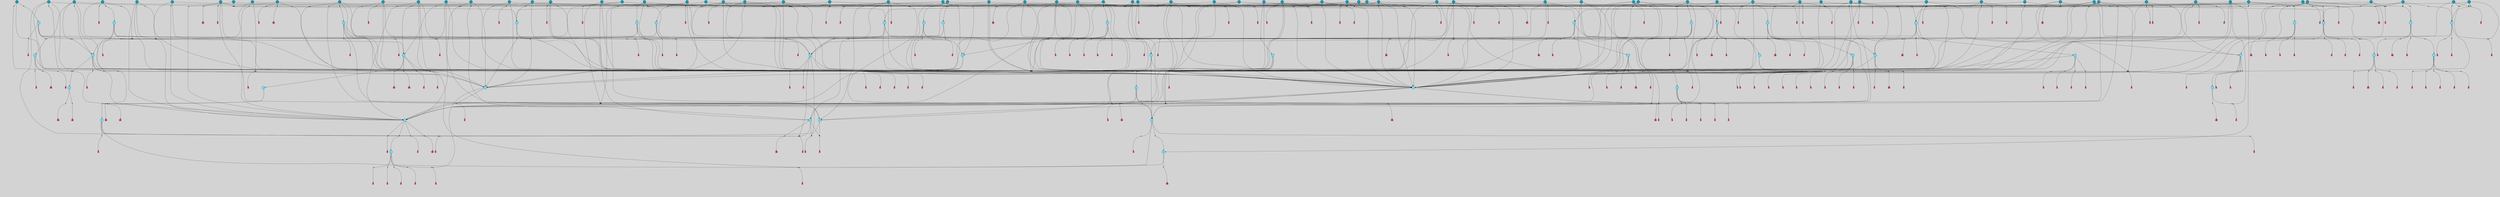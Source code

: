 // File exported with GEGELATI v1.3.1
// On the 2024-04-08 17:44:15
// With the File::TPGGraphDotExporter
digraph{
	graph[pad = "0.212, 0.055" bgcolor = lightgray]
	node[shape=circle style = filled label = ""]
		T3 [fillcolor="#66ddff"]
		T7 [fillcolor="#66ddff"]
		T9 [fillcolor="#66ddff"]
		T11 [fillcolor="#66ddff"]
		T27 [fillcolor="#66ddff"]
		T54 [fillcolor="#66ddff"]
		T59 [fillcolor="#66ddff"]
		T95 [fillcolor="#66ddff"]
		T111 [fillcolor="#66ddff"]
		T129 [fillcolor="#66ddff"]
		T195 [fillcolor="#66ddff"]
		T213 [fillcolor="#66ddff"]
		T229 [fillcolor="#66ddff"]
		T240 [fillcolor="#66ddff"]
		T322 [fillcolor="#1199bb"]
		T325 [fillcolor="#66ddff"]
		T605 [fillcolor="#66ddff"]
		T633 [fillcolor="#66ddff"]
		T656 [fillcolor="#66ddff"]
		T670 [fillcolor="#66ddff"]
		T672 [fillcolor="#66ddff"]
		T731 [fillcolor="#1199bb"]
		T737 [fillcolor="#66ddff"]
		T740 [fillcolor="#1199bb"]
		T741 [fillcolor="#1199bb"]
		T742 [fillcolor="#66ddff"]
		T743 [fillcolor="#66ddff"]
		T744 [fillcolor="#66ddff"]
		T746 [fillcolor="#66ddff"]
		T747 [fillcolor="#66ddff"]
		T748 [fillcolor="#66ddff"]
		T753 [fillcolor="#66ddff"]
		T754 [fillcolor="#66ddff"]
		T772 [fillcolor="#1199bb"]
		T780 [fillcolor="#1199bb"]
		T793 [fillcolor="#1199bb"]
		T808 [fillcolor="#1199bb"]
		T812 [fillcolor="#66ddff"]
		T816 [fillcolor="#1199bb"]
		T819 [fillcolor="#66ddff"]
		T820 [fillcolor="#66ddff"]
		T821 [fillcolor="#1199bb"]
		T822 [fillcolor="#66ddff"]
		T823 [fillcolor="#66ddff"]
		T824 [fillcolor="#66ddff"]
		T825 [fillcolor="#66ddff"]
		T826 [fillcolor="#66ddff"]
		T827 [fillcolor="#1199bb"]
		T828 [fillcolor="#66ddff"]
		T829 [fillcolor="#66ddff"]
		T830 [fillcolor="#1199bb"]
		T833 [fillcolor="#1199bb"]
		T834 [fillcolor="#1199bb"]
		T838 [fillcolor="#66ddff"]
		T842 [fillcolor="#1199bb"]
		T866 [fillcolor="#1199bb"]
		T869 [fillcolor="#66ddff"]
		T872 [fillcolor="#1199bb"]
		T874 [fillcolor="#66ddff"]
		T878 [fillcolor="#1199bb"]
		T886 [fillcolor="#1199bb"]
		T888 [fillcolor="#1199bb"]
		T903 [fillcolor="#1199bb"]
		T909 [fillcolor="#1199bb"]
		T914 [fillcolor="#1199bb"]
		T930 [fillcolor="#1199bb"]
		T952 [fillcolor="#66ddff"]
		T954 [fillcolor="#66ddff"]
		T955 [fillcolor="#1199bb"]
		T960 [fillcolor="#1199bb"]
		T961 [fillcolor="#66ddff"]
		T963 [fillcolor="#66ddff"]
		T970 [fillcolor="#1199bb"]
		T979 [fillcolor="#1199bb"]
		T980 [fillcolor="#1199bb"]
		T981 [fillcolor="#1199bb"]
		T982 [fillcolor="#1199bb"]
		T986 [fillcolor="#1199bb"]
		T987 [fillcolor="#1199bb"]
		T988 [fillcolor="#66ddff"]
		T992 [fillcolor="#1199bb"]
		T995 [fillcolor="#1199bb"]
		T996 [fillcolor="#1199bb"]
		T1009 [fillcolor="#1199bb"]
		T1012 [fillcolor="#1199bb"]
		T1021 [fillcolor="#66ddff"]
		T1048 [fillcolor="#1199bb"]
		T1049 [fillcolor="#1199bb"]
		T1050 [fillcolor="#1199bb"]
		T1051 [fillcolor="#1199bb"]
		T1052 [fillcolor="#1199bb"]
		T1053 [fillcolor="#1199bb"]
		T1054 [fillcolor="#1199bb"]
		T1055 [fillcolor="#1199bb"]
		T1056 [fillcolor="#1199bb"]
		T1057 [fillcolor="#1199bb"]
		T1058 [fillcolor="#1199bb"]
		T1059 [fillcolor="#1199bb"]
		T1061 [fillcolor="#1199bb"]
		T1062 [fillcolor="#1199bb"]
		T1063 [fillcolor="#1199bb"]
		T1064 [fillcolor="#1199bb"]
		T1066 [fillcolor="#1199bb"]
		T1067 [fillcolor="#1199bb"]
		T1068 [fillcolor="#1199bb"]
		T1069 [fillcolor="#1199bb"]
		T1070 [fillcolor="#1199bb"]
		T1072 [fillcolor="#1199bb"]
		T1078 [fillcolor="#1199bb"]
		T1080 [fillcolor="#1199bb"]
		T1081 [fillcolor="#1199bb"]
		T1083 [fillcolor="#1199bb"]
		T1085 [fillcolor="#1199bb"]
		T1086 [fillcolor="#1199bb"]
		T1087 [fillcolor="#1199bb"]
		T1088 [fillcolor="#1199bb"]
		T1089 [fillcolor="#1199bb"]
		T1090 [fillcolor="#1199bb"]
		T1091 [fillcolor="#1199bb"]
		T1092 [fillcolor="#1199bb"]
		T848 [fillcolor="#1199bb"]
		T1093 [fillcolor="#1199bb"]
		T1094 [fillcolor="#1199bb"]
		T1095 [fillcolor="#1199bb"]
		P17715 [fillcolor="#cccccc" shape=point] //6|
		I17715 [shape=box style=invis label="6|1&2|6#1|7&#92;n10|7&2|0#1|5&#92;n9|4&0|1#2|2&#92;n8|6&0|0#1|0&#92;n"]
		P17715 -> I17715[style=invis]
		A11221 [fillcolor="#ff3366" shape=box margin=0.03 width=0 height=0 label="3"]
		T3 -> P17715 -> A11221
		P17716 [fillcolor="#cccccc" shape=point] //3|
		I17716 [shape=box style=invis label="7|6&2|4#0|2&#92;n10|3&2|7#1|4&#92;n11|6&0|4#0|1&#92;n7|1&0|0#2|6&#92;n7|6&0|3#2|6&#92;n4|0&2|6#0|1&#92;n4|4&2|5#0|2&#92;n4|6&0|4#2|7&#92;n10|0&2|3#1|5&#92;n2|6&0|5#0|2&#92;n1|0&2|3#0|7&#92;n1|6&2|0#0|5&#92;n6|2&0|1#0|7&#92;n9|2&0|3#2|7&#92;n5|3&0|6#0|6&#92;n1|7&2|5#2|3&#92;n8|1&2|7#0|6&#92;n1|0&2|5#2|1&#92;n7|1&2|2#2|5&#92;n7|4&2|6#0|3&#92;n"]
		P17716 -> I17716[style=invis]
		A11222 [fillcolor="#ff3366" shape=box margin=0.03 width=0 height=0 label="4"]
		T3 -> P17716 -> A11222
		P17717 [fillcolor="#cccccc" shape=point] //-3|
		I17717 [shape=box style=invis label="1|6&2|7#0|7&#92;n10|2&0|7#1|3&#92;n9|6&2|7#2|2&#92;n5|3&0|7#0|7&#92;n1|6&2|3#0|0&#92;n2|3&2|3#2|2&#92;n5|1&2|6#0|6&#92;n"]
		P17717 -> I17717[style=invis]
		A11223 [fillcolor="#ff3366" shape=box margin=0.03 width=0 height=0 label="7"]
		T7 -> P17717 -> A11223
		P17718 [fillcolor="#cccccc" shape=point] //5|
		I17718 [shape=box style=invis label="0|5&2|3#0|1&#92;n0|6&2|1#2|4&#92;n6|2&2|6#0|7&#92;n7|4&0|3#0|1&#92;n5|4&0|7#1|6&#92;n9|1&0|5#2|2&#92;n6|3&2|3#1|7&#92;n11|7&2|4#1|6&#92;n2|5&0|1#0|0&#92;n4|7&0|0#0|2&#92;n6|2&0|6#0|0&#92;n2|1&2|6#2|4&#92;n10|0&2|0#1|0&#92;n6|6&2|4#0|6&#92;n"]
		P17718 -> I17718[style=invis]
		A11224 [fillcolor="#ff3366" shape=box margin=0.03 width=0 height=0 label="8"]
		T7 -> P17718 -> A11224
		P17719 [fillcolor="#cccccc" shape=point] //-6|
		I17719 [shape=box style=invis label="11|1&0|7#2|0&#92;n10|4&0|1#1|0&#92;n4|3&2|4#2|1&#92;n0|5&2|0#0|0&#92;n6|1&0|0#0|3&#92;n8|2&2|0#0|4&#92;n11|4&2|0#1|6&#92;n7|0&2|6#2|3&#92;n5|3&2|6#2|0&#92;n2|0&2|0#0|4&#92;n"]
		P17719 -> I17719[style=invis]
		A11225 [fillcolor="#ff3366" shape=box margin=0.03 width=0 height=0 label="9"]
		T9 -> P17719 -> A11225
		P17720 [fillcolor="#cccccc" shape=point] //2|
		I17720 [shape=box style=invis label="6|3&2|7#1|4&#92;n8|6&0|0#2|5&#92;n2|1&0|2#0|3&#92;n8|7&0|6#0|4&#92;n2|1&2|0#0|1&#92;n0|0&2|2#2|3&#92;n6|6&0|7#2|1&#92;n6|1&0|7#2|6&#92;n5|4&2|7#0|4&#92;n0|3&0|4#2|0&#92;n11|0&2|0#2|5&#92;n4|5&2|5#2|4&#92;n5|7&0|6#0|4&#92;n9|7&2|5#0|3&#92;n5|4&2|1#0|3&#92;n5|3&0|1#1|7&#92;n0|4&0|3#2|5&#92;n"]
		P17720 -> I17720[style=invis]
		A11226 [fillcolor="#ff3366" shape=box margin=0.03 width=0 height=0 label="10"]
		T9 -> P17720 -> A11226
		P17721 [fillcolor="#cccccc" shape=point] //6|
		I17721 [shape=box style=invis label="3|0&2|7#2|2&#92;n3|2&0|4#2|5&#92;n5|1&0|2#1|0&#92;n8|7&0|1#2|0&#92;n8|5&0|3#0|6&#92;n0|2&0|2#2|3&#92;n1|5&2|5#0|5&#92;n5|6&0|6#0|7&#92;n6|7&0|0#2|6&#92;n1|2&2|3#0|0&#92;n7|7&2|3#0|4&#92;n0|7&2|7#0|6&#92;n1|0&2|2#2|7&#92;n4|4&0|1#0|0&#92;n"]
		P17721 -> I17721[style=invis]
		A11227 [fillcolor="#ff3366" shape=box margin=0.03 width=0 height=0 label="11"]
		T11 -> P17721 -> A11227
		P17722 [fillcolor="#cccccc" shape=point] //-4|
		I17722 [shape=box style=invis label="4|1&0|4#2|6&#92;n1|2&2|2#2|0&#92;n1|2&2|0#0|6&#92;n8|4&2|3#2|5&#92;n5|5&2|1#1|0&#92;n"]
		P17722 -> I17722[style=invis]
		A11228 [fillcolor="#ff3366" shape=box margin=0.03 width=0 height=0 label="12"]
		T11 -> P17722 -> A11228
		P17723 [fillcolor="#cccccc" shape=point] //2|
		I17723 [shape=box style=invis label="9|1&2|3#0|1&#92;n5|2&2|0#2|4&#92;n3|6&2|5#2|7&#92;n7|0&2|5#0|4&#92;n1|2&0|3#0|5&#92;n7|3&2|7#0|0&#92;n"]
		P17723 -> I17723[style=invis]
		A11229 [fillcolor="#ff3366" shape=box margin=0.03 width=0 height=0 label="2"]
		T27 -> P17723 -> A11229
		P17724 [fillcolor="#cccccc" shape=point] //-6|
		I17724 [shape=box style=invis label="7|5&0|4#0|4&#92;n11|0&2|5#2|1&#92;n"]
		P17724 -> I17724[style=invis]
		A11230 [fillcolor="#ff3366" shape=box margin=0.03 width=0 height=0 label="3"]
		T27 -> P17724 -> A11230
		T27 -> P17716
		P17725 [fillcolor="#cccccc" shape=point] //0|
		I17725 [shape=box style=invis label="2|5&0|1#0|6&#92;n6|1&2|2#2|7&#92;n8|0&0|3#1|4&#92;n4|3&2|5#2|4&#92;n8|1&2|4#0|0&#92;n6|6&0|1#2|6&#92;n11|7&2|4#2|5&#92;n6|2&2|4#0|2&#92;n8|5&2|4#2|4&#92;n2|1&2|1#2|2&#92;n2|7&2|5#2|6&#92;n9|7&0|5#0|4&#92;n1|2&0|5#2|6&#92;n4|2&2|3#2|7&#92;n3|3&2|1#0|2&#92;n"]
		P17725 -> I17725[style=invis]
		A11231 [fillcolor="#ff3366" shape=box margin=0.03 width=0 height=0 label="5"]
		T27 -> P17725 -> A11231
		P17726 [fillcolor="#cccccc" shape=point] //0|
		I17726 [shape=box style=invis label="4|0&0|3#2|7&#92;n10|2&0|3#1|7&#92;n3|5&0|2#0|3&#92;n4|5&0|0#2|1&#92;n10|7&2|0#1|2&#92;n5|3&2|3#1|6&#92;n9|5&2|0#0|4&#92;n5|4&2|7#0|2&#92;n10|3&2|7#1|4&#92;n7|2&0|1#2|6&#92;n8|6&0|5#0|5&#92;n8|7&2|3#0|5&#92;n2|6&2|4#0|0&#92;n"]
		P17726 -> I17726[style=invis]
		A11232 [fillcolor="#ff3366" shape=box margin=0.03 width=0 height=0 label="5"]
		T27 -> P17726 -> A11232
		P17727 [fillcolor="#cccccc" shape=point] //8|
		I17727 [shape=box style=invis label="9|0&0|1#2|0&#92;n10|1&2|5#1|4&#92;n8|2&2|6#0|4&#92;n2|4&2|5#2|3&#92;n4|2&2|2#0|2&#92;n7|5&0|2#0|0&#92;n8|2&2|1#1|3&#92;n8|7&0|7#2|1&#92;n1|1&0|0#0|7&#92;n5|6&2|5#1|0&#92;n6|6&2|5#0|0&#92;n11|4&0|3#2|6&#92;n4|2&2|4#0|7&#92;n5|6&0|1#2|0&#92;n11|3&0|2#0|7&#92;n"]
		P17727 -> I17727[style=invis]
		A11233 [fillcolor="#ff3366" shape=box margin=0.03 width=0 height=0 label="6"]
		T54 -> P17727 -> A11233
		P17728 [fillcolor="#cccccc" shape=point] //5|
		I17728 [shape=box style=invis label="3|0&2|0#0|1&#92;n3|0&0|7#0|1&#92;n5|3&0|2#2|6&#92;n4|4&2|4#2|6&#92;n11|2&0|7#1|6&#92;n2|7&2|2#2|5&#92;n9|3&2|6#2|7&#92;n7|7&0|0#0|4&#92;n6|1&2|4#2|3&#92;n5|4&2|0#1|6&#92;n1|3&0|7#0|4&#92;n"]
		P17728 -> I17728[style=invis]
		A11234 [fillcolor="#ff3366" shape=box margin=0.03 width=0 height=0 label="7"]
		T54 -> P17728 -> A11234
		P17729 [fillcolor="#cccccc" shape=point] //-10|
		I17729 [shape=box style=invis label="3|6&0|0#0|4&#92;n4|1&2|4#0|1&#92;n5|1&0|1#0|4&#92;n5|5&2|6#0|5&#92;n6|5&0|6#0|3&#92;n11|1&2|0#0|1&#92;n0|7&2|0#0|3&#92;n1|2&0|6#0|1&#92;n8|0&0|4#2|0&#92;n0|4&0|7#2|7&#92;n7|0&2|7#1|3&#92;n3|1&0|5#2|5&#92;n5|1&0|4#0|3&#92;n2|2&0|2#0|0&#92;n8|3&0|1#0|7&#92;n3|0&0|3#0|5&#92;n7|2&0|5#2|0&#92;n6|3&2|7#1|5&#92;n4|7&2|7#2|1&#92;n"]
		P17729 -> I17729[style=invis]
		A11235 [fillcolor="#ff3366" shape=box margin=0.03 width=0 height=0 label="14"]
		T54 -> P17729 -> A11235
		T54 -> P17718
		P17730 [fillcolor="#cccccc" shape=point] //8|
		I17730 [shape=box style=invis label="9|0&0|1#2|0&#92;n10|1&2|5#1|4&#92;n8|2&2|6#0|4&#92;n4|5&0|3#0|1&#92;n2|4&2|5#2|3&#92;n4|2&2|2#0|2&#92;n7|5&0|2#0|0&#92;n8|2&2|1#1|3&#92;n8|7&0|7#2|1&#92;n1|1&0|0#0|7&#92;n5|6&2|5#1|0&#92;n6|3&2|5#0|0&#92;n11|4&0|3#2|6&#92;n1|2&2|4#0|7&#92;n5|6&0|1#2|0&#92;n11|3&0|2#0|7&#92;n"]
		P17730 -> I17730[style=invis]
		A11236 [fillcolor="#ff3366" shape=box margin=0.03 width=0 height=0 label="6"]
		T59 -> P17730 -> A11236
		T59 -> P17728
		T59 -> P17719
		T59 -> P17728
		P17731 [fillcolor="#cccccc" shape=point] //4|
		I17731 [shape=box style=invis label="4|3&0|6#0|3&#92;n5|7&2|3#2|2&#92;n5|6&0|7#1|2&#92;n1|4&2|6#0|3&#92;n8|4&2|1#2|5&#92;n9|5&2|4#1|4&#92;n2|4&0|5#0|7&#92;n10|0&0|6#1|3&#92;n3|0&0|6#0|2&#92;n2|7&2|7#2|6&#92;n5|2&0|5#1|5&#92;n10|4&2|5#1|7&#92;n4|0&0|4#2|4&#92;n11|1&0|4#2|6&#92;n10|6&2|0#1|4&#92;n9|7&0|3#1|4&#92;n4|5&2|7#0|6&#92;n11|5&2|6#2|3&#92;n0|3&0|5#0|1&#92;n"]
		P17731 -> I17731[style=invis]
		A11237 [fillcolor="#ff3366" shape=box margin=0.03 width=0 height=0 label="13"]
		T95 -> P17731 -> A11237
		P17732 [fillcolor="#cccccc" shape=point] //8|
		I17732 [shape=box style=invis label="9|7&0|5#2|5&#92;n3|3&2|3#0|2&#92;n9|5&2|2#1|0&#92;n2|3&0|6#0|3&#92;n4|4&2|5#2|7&#92;n11|3&2|0#1|5&#92;n6|6&2|1#2|2&#92;n4|6&0|1#2|2&#92;n2|5&2|7#2|2&#92;n7|7&2|2#2|3&#92;n6|5&0|3#2|6&#92;n6|7&0|6#0|2&#92;n"]
		P17732 -> I17732[style=invis]
		A11238 [fillcolor="#ff3366" shape=box margin=0.03 width=0 height=0 label="14"]
		T95 -> P17732 -> A11238
		P17733 [fillcolor="#cccccc" shape=point] //2|
		I17733 [shape=box style=invis label="4|1&0|4#2|6&#92;n5|5&2|1#1|0&#92;n1|0&2|0#0|6&#92;n8|4&2|3#2|5&#92;n"]
		P17733 -> I17733[style=invis]
		T95 -> P17733 -> T11
		P17734 [fillcolor="#cccccc" shape=point] //-9|
		I17734 [shape=box style=invis label="2|0&2|0#2|1&#92;n4|4&2|4#2|6&#92;n9|1&0|3#1|7&#92;n5|3&0|2#2|6&#92;n2|7&2|2#2|5&#92;n5|4&2|0#1|6&#92;n3|0&0|7#0|1&#92;n1|3&0|7#0|4&#92;n11|6&2|2#0|7&#92;n7|7&0|0#0|4&#92;n11|0&0|7#1|6&#92;n9|3&2|6#2|7&#92;n"]
		P17734 -> I17734[style=invis]
		A11239 [fillcolor="#ff3366" shape=box margin=0.03 width=0 height=0 label="7"]
		T95 -> P17734 -> A11239
		P17735 [fillcolor="#cccccc" shape=point] //-8|
		I17735 [shape=box style=invis label="7|5&0|4#2|4&#92;n"]
		P17735 -> I17735[style=invis]
		A11240 [fillcolor="#ff3366" shape=box margin=0.03 width=0 height=0 label="3"]
		T95 -> P17735 -> A11240
		P17736 [fillcolor="#cccccc" shape=point] //-5|
		I17736 [shape=box style=invis label="0|0&2|3#0|2&#92;n10|5&0|6#1|3&#92;n7|3&0|6#2|3&#92;n3|4&0|6#0|6&#92;n10|5&0|2#1|1&#92;n5|0&0|1#0|3&#92;n6|6&2|5#1|5&#92;n7|4&0|2#1|7&#92;n5|7&0|1#2|5&#92;n1|5&0|0#0|3&#92;n7|5&2|1#2|6&#92;n9|0&0|2#0|0&#92;n4|0&2|4#0|0&#92;n4|6&0|0#2|3&#92;n3|1&0|6#2|5&#92;n7|7&2|1#2|3&#92;n9|4&2|2#0|6&#92;n"]
		P17736 -> I17736[style=invis]
		T111 -> P17736 -> T9
		P17737 [fillcolor="#cccccc" shape=point] //7|
		I17737 [shape=box style=invis label="7|4&2|1#2|0&#92;n4|1&2|4#2|3&#92;n5|0&2|0#2|2&#92;n6|1&2|4#2|6&#92;n"]
		P17737 -> I17737[style=invis]
		A11241 [fillcolor="#ff3366" shape=box margin=0.03 width=0 height=0 label="9"]
		T111 -> P17737 -> A11241
		P17738 [fillcolor="#cccccc" shape=point] //2|
		I17738 [shape=box style=invis label="3|0&2|0#0|1&#92;n11|2&0|7#1|6&#92;n8|7&2|4#0|5&#92;n5|3&0|2#2|6&#92;n4|4&2|4#2|6&#92;n3|0&0|7#0|1&#92;n2|7&2|2#2|5&#92;n9|3&2|6#2|7&#92;n7|7&0|0#0|4&#92;n6|1&2|4#1|3&#92;n5|4&2|0#1|6&#92;n1|3&0|7#0|4&#92;n"]
		P17738 -> I17738[style=invis]
		A11242 [fillcolor="#ff3366" shape=box margin=0.03 width=0 height=0 label="7"]
		T111 -> P17738 -> A11242
		T111 -> P17719
		T129 -> P17727
		T129 -> P17728
		P17739 [fillcolor="#cccccc" shape=point] //10|
		I17739 [shape=box style=invis label="4|5&2|7#2|1&#92;n1|7&2|3#0|6&#92;n3|5&2|2#0|3&#92;n10|3&0|7#1|4&#92;n7|1&0|4#2|6&#92;n10|2&0|3#1|7&#92;n9|5&2|0#0|4&#92;n4|0&0|3#2|7&#92;n11|4&2|6#1|2&#92;n5|4&2|7#0|2&#92;n2|6&2|4#0|0&#92;n6|5&0|7#2|1&#92;n5|3&2|3#1|6&#92;n10|7&2|0#1|2&#92;n"]
		P17739 -> I17739[style=invis]
		A11243 [fillcolor="#ff3366" shape=box margin=0.03 width=0 height=0 label="5"]
		T129 -> P17739 -> A11243
		P17740 [fillcolor="#cccccc" shape=point] //5|
		I17740 [shape=box style=invis label="9|4&2|3#1|3&#92;n0|4&2|4#0|5&#92;n6|1&2|6#2|5&#92;n4|0&0|5#2|0&#92;n"]
		P17740 -> I17740[style=invis]
		A11244 [fillcolor="#ff3366" shape=box margin=0.03 width=0 height=0 label="7"]
		T129 -> P17740 -> A11244
		P17741 [fillcolor="#cccccc" shape=point] //6|
		I17741 [shape=box style=invis label="9|4&2|7#0|6&#92;n8|4&0|1#1|0&#92;n1|3&0|0#2|1&#92;n2|4&0|6#2|2&#92;n5|1&2|5#0|7&#92;n3|0&0|3#2|6&#92;n2|2&2|6#0|2&#92;n8|4&0|4#2|2&#92;n5|1&2|4#0|3&#92;n9|4&0|6#0|6&#92;n5|0&2|2#1|5&#92;n11|7&0|0#1|1&#92;n0|4&0|3#0|3&#92;n7|7&2|4#2|5&#92;n1|5&0|1#2|1&#92;n"]
		P17741 -> I17741[style=invis]
		A11245 [fillcolor="#ff3366" shape=box margin=0.03 width=0 height=0 label="1"]
		T129 -> P17741 -> A11245
		P17742 [fillcolor="#cccccc" shape=point] //5|
		I17742 [shape=box style=invis label="3|0&2|0#2|1&#92;n3|0&0|7#0|1&#92;n5|3&0|2#2|6&#92;n4|4&2|4#2|6&#92;n5|4&2|0#1|6&#92;n2|7&2|2#2|5&#92;n1|3&0|7#0|4&#92;n11|6&2|2#0|7&#92;n7|7&0|0#0|4&#92;n6|1&2|4#2|3&#92;n11|0&0|7#1|6&#92;n9|3&2|6#2|7&#92;n"]
		P17742 -> I17742[style=invis]
		A11246 [fillcolor="#ff3366" shape=box margin=0.03 width=0 height=0 label="7"]
		T195 -> P17742 -> A11246
		P17743 [fillcolor="#cccccc" shape=point] //4|
		I17743 [shape=box style=invis label="7|1&0|6#0|1&#92;n6|7&2|7#1|7&#92;n10|1&2|1#1|1&#92;n9|6&2|2#1|4&#92;n4|7&0|4#2|2&#92;n9|6&0|5#1|1&#92;n10|0&2|6#1|6&#92;n5|1&0|1#2|3&#92;n10|1&0|5#1|0&#92;n3|4&2|3#0|0&#92;n8|2&0|5#2|4&#92;n1|6&2|0#0|0&#92;n2|3&0|1#2|6&#92;n5|2&2|2#1|6&#92;n2|2&0|1#2|1&#92;n3|1&2|7#0|3&#92;n6|7&2|3#0|4&#92;n"]
		P17743 -> I17743[style=invis]
		A11247 [fillcolor="#ff3366" shape=box margin=0.03 width=0 height=0 label="10"]
		T195 -> P17743 -> A11247
		P17744 [fillcolor="#cccccc" shape=point] //-4|
		I17744 [shape=box style=invis label="0|4&0|0#2|7&#92;n8|5&2|4#2|4&#92;n4|3&2|5#2|4&#92;n11|7&2|2#2|5&#92;n6|5&2|2#2|7&#92;n3|2&0|7#0|7&#92;n3|3&2|1#0|3&#92;n2|6&0|3#2|5&#92;n0|1&2|6#2|2&#92;n8|2&0|0#1|6&#92;n0|7&0|5#0|4&#92;n9|5&0|3#2|7&#92;n2|7&2|5#2|6&#92;n9|0&2|0#0|1&#92;n1|2&2|4#0|2&#92;n"]
		P17744 -> I17744[style=invis]
		T195 -> P17744 -> T27
		P17745 [fillcolor="#cccccc" shape=point] //7|
		I17745 [shape=box style=invis label="7|4&2|7#0|4&#92;n4|6&0|1#2|5&#92;n2|1&2|3#0|0&#92;n4|3&2|0#0|1&#92;n0|0&2|7#2|7&#92;n7|7&0|5#2|3&#92;n5|0&2|1#2|2&#92;n10|0&0|4#1|2&#92;n4|4&0|7#0|0&#92;n6|7&0|2#0|1&#92;n1|4&2|5#0|4&#92;n"]
		P17745 -> I17745[style=invis]
		A11248 [fillcolor="#ff3366" shape=box margin=0.03 width=0 height=0 label="0"]
		T195 -> P17745 -> A11248
		P17746 [fillcolor="#cccccc" shape=point] //6|
		I17746 [shape=box style=invis label="9|4&2|7#0|6&#92;n8|4&0|1#1|0&#92;n1|3&0|0#2|1&#92;n2|4&0|6#2|2&#92;n5|1&2|5#0|7&#92;n3|0&0|3#2|6&#92;n2|2&2|6#0|2&#92;n8|4&0|4#2|2&#92;n5|1&2|4#0|3&#92;n9|4&0|6#0|6&#92;n5|0&2|2#1|5&#92;n11|7&0|0#1|1&#92;n0|4&0|3#0|3&#92;n7|7&2|4#2|5&#92;n1|5&0|1#2|1&#92;n"]
		P17746 -> I17746[style=invis]
		A11249 [fillcolor="#ff3366" shape=box margin=0.03 width=0 height=0 label="1"]
		T213 -> P17746 -> A11249
		P17747 [fillcolor="#cccccc" shape=point] //5|
		I17747 [shape=box style=invis label="9|4&2|3#1|3&#92;n0|4&2|4#0|5&#92;n6|1&2|6#2|5&#92;n4|0&0|5#2|0&#92;n"]
		P17747 -> I17747[style=invis]
		A11250 [fillcolor="#ff3366" shape=box margin=0.03 width=0 height=0 label="7"]
		T213 -> P17747 -> A11250
		P17748 [fillcolor="#cccccc" shape=point] //8|
		I17748 [shape=box style=invis label="9|0&0|1#2|0&#92;n10|1&2|5#1|4&#92;n8|2&2|6#0|4&#92;n2|4&2|5#2|3&#92;n4|2&2|2#0|2&#92;n7|5&0|2#0|0&#92;n8|2&2|1#1|3&#92;n8|7&0|7#2|1&#92;n1|1&0|0#0|7&#92;n5|6&2|5#1|0&#92;n6|6&2|5#0|0&#92;n11|4&0|3#2|6&#92;n4|2&2|4#0|7&#92;n5|6&0|1#2|0&#92;n11|3&0|2#0|7&#92;n"]
		P17748 -> I17748[style=invis]
		A11251 [fillcolor="#ff3366" shape=box margin=0.03 width=0 height=0 label="6"]
		T213 -> P17748 -> A11251
		P17749 [fillcolor="#cccccc" shape=point] //10|
		I17749 [shape=box style=invis label="4|5&2|7#2|1&#92;n1|7&2|3#0|6&#92;n3|5&2|2#0|3&#92;n10|3&0|7#1|4&#92;n7|1&0|4#2|6&#92;n10|2&0|3#1|7&#92;n9|5&2|0#0|4&#92;n4|0&0|3#2|7&#92;n11|4&2|6#1|2&#92;n5|4&2|7#0|2&#92;n2|6&2|4#0|0&#92;n6|5&0|7#2|1&#92;n5|3&2|3#1|6&#92;n10|7&2|0#1|2&#92;n"]
		P17749 -> I17749[style=invis]
		A11252 [fillcolor="#ff3366" shape=box margin=0.03 width=0 height=0 label="5"]
		T213 -> P17749 -> A11252
		P17750 [fillcolor="#cccccc" shape=point] //5|
		I17750 [shape=box style=invis label="3|0&2|0#0|1&#92;n3|0&0|7#0|1&#92;n5|3&0|2#2|6&#92;n4|4&2|4#2|6&#92;n11|2&0|7#1|6&#92;n2|7&2|2#2|5&#92;n9|3&2|6#2|7&#92;n7|7&0|0#0|4&#92;n6|1&2|4#2|3&#92;n5|4&2|0#1|6&#92;n1|3&0|7#0|4&#92;n"]
		P17750 -> I17750[style=invis]
		A11253 [fillcolor="#ff3366" shape=box margin=0.03 width=0 height=0 label="7"]
		T213 -> P17750 -> A11253
		P17751 [fillcolor="#cccccc" shape=point] //-2|
		I17751 [shape=box style=invis label="5|2&2|0#2|4&#92;n9|1&2|3#0|1&#92;n3|6&2|5#2|7&#92;n7|0&2|1#0|4&#92;n1|2&0|3#0|5&#92;n7|3&2|7#0|0&#92;n"]
		P17751 -> I17751[style=invis]
		A11254 [fillcolor="#ff3366" shape=box margin=0.03 width=0 height=0 label="2"]
		T229 -> P17751 -> A11254
		P17752 [fillcolor="#cccccc" shape=point] //9|
		I17752 [shape=box style=invis label="7|1&2|2#2|5&#92;n1|0&2|5#2|1&#92;n11|6&0|4#0|1&#92;n10|6&0|3#1|6&#92;n7|1&0|0#2|6&#92;n4|0&2|6#0|1&#92;n4|6&0|4#2|7&#92;n10|0&2|3#1|0&#92;n1|0&2|3#0|7&#92;n1|6&2|0#0|5&#92;n6|2&0|1#0|7&#92;n9|2&0|3#2|7&#92;n5|3&0|6#0|6&#92;n3|1&0|3#0|5&#92;n1|7&2|5#2|3&#92;n8|1&2|7#0|6&#92;n10|3&2|0#1|4&#92;n7|6&2|4#0|2&#92;n7|4&2|6#0|3&#92;n"]
		P17752 -> I17752[style=invis]
		T229 -> P17752 -> T7
		P17753 [fillcolor="#cccccc" shape=point] //2|
		I17753 [shape=box style=invis label="8|6&0|2#0|5&#92;n10|5&2|3#1|7&#92;n5|6&0|1#2|5&#92;n11|3&0|0#2|2&#92;n0|3&2|1#0|6&#92;n9|7&2|6#0|1&#92;n4|6&2|7#0|2&#92;n8|0&0|6#2|0&#92;n11|2&0|7#0|1&#92;n3|7&2|4#0|7&#92;n5|1&0|1#0|6&#92;n7|6&2|7#2|4&#92;n6|1&0|3#0|2&#92;n6|6&2|5#1|2&#92;n8|5&0|2#0|0&#92;n0|2&0|3#0|0&#92;n2|5&2|5#2|1&#92;n10|4&0|1#1|0&#92;n4|3&2|5#0|4&#92;n"]
		P17753 -> I17753[style=invis]
		A11255 [fillcolor="#ff3366" shape=box margin=0.03 width=0 height=0 label="11"]
		T229 -> P17753 -> A11255
		P17754 [fillcolor="#cccccc" shape=point] //-7|
		I17754 [shape=box style=invis label="11|2&2|6#1|1&#92;n2|3&0|6#2|3&#92;n10|0&0|2#1|4&#92;n"]
		P17754 -> I17754[style=invis]
		T229 -> P17754 -> T111
		P17755 [fillcolor="#cccccc" shape=point] //-1|
		I17755 [shape=box style=invis label="6|4&0|4#2|4&#92;n4|5&2|5#2|4&#92;n9|7&2|5#0|3&#92;n3|7&2|6#0|6&#92;n8|7&0|6#0|4&#92;n2|1&2|0#0|1&#92;n8|6&0|0#2|5&#92;n2|1&0|2#0|3&#92;n6|1&0|7#2|6&#92;n6|3&0|1#1|6&#92;n5|4&2|7#0|4&#92;n0|7&0|4#2|0&#92;n11|0&2|0#2|5&#92;n3|7&2|0#2|7&#92;n8|3&2|7#1|4&#92;n5|7&0|6#0|4&#92;n0|0&2|3#2|3&#92;n5|4&2|1#0|3&#92;n0|4&0|3#2|5&#92;n"]
		P17755 -> I17755[style=invis]
		A11256 [fillcolor="#ff3366" shape=box margin=0.03 width=0 height=0 label="10"]
		T229 -> P17755 -> A11256
		P17756 [fillcolor="#cccccc" shape=point] //5|
		I17756 [shape=box style=invis label="1|6&2|7#0|7&#92;n9|2&2|7#2|2&#92;n10|2&0|7#1|3&#92;n5|3&0|7#0|7&#92;n7|0&2|7#2|2&#92;n1|6&2|3#0|0&#92;n2|3&2|3#2|2&#92;n"]
		P17756 -> I17756[style=invis]
		A11257 [fillcolor="#ff3366" shape=box margin=0.03 width=0 height=0 label="7"]
		T240 -> P17756 -> A11257
		P17757 [fillcolor="#cccccc" shape=point] //-8|
		I17757 [shape=box style=invis label="7|5&0|2#2|1&#92;n1|0&2|6#0|0&#92;n7|1&2|6#1|1&#92;n8|7&0|3#1|6&#92;n3|7&2|3#2|4&#92;n"]
		P17757 -> I17757[style=invis]
		A11258 [fillcolor="#ff3366" shape=box margin=0.03 width=0 height=0 label="2"]
		T240 -> P17757 -> A11258
		P17758 [fillcolor="#cccccc" shape=point] //-3|
		I17758 [shape=box style=invis label="1|1&2|1#0|1&#92;n1|4&0|0#2|4&#92;n11|0&2|3#0|2&#92;n11|6&0|4#0|1&#92;n5|2&0|6#1|5&#92;n3|7&2|6#2|7&#92;n7|7&0|1#2|1&#92;n9|5&2|2#2|0&#92;n6|5&2|6#1|4&#92;n0|7&0|5#2|4&#92;n8|1&0|0#2|3&#92;n0|5&0|3#0|5&#92;n2|0&2|4#0|5&#92;n7|5&2|7#1|3&#92;n8|3&0|0#1|2&#92;n"]
		P17758 -> I17758[style=invis]
		A11259 [fillcolor="#ff3366" shape=box margin=0.03 width=0 height=0 label="1"]
		T240 -> P17758 -> A11259
		P17759 [fillcolor="#cccccc" shape=point] //-4|
		I17759 [shape=box style=invis label="4|1&0|4#2|6&#92;n1|2&2|2#2|0&#92;n1|2&2|0#0|6&#92;n8|4&2|3#2|5&#92;n5|5&2|1#1|0&#92;n"]
		P17759 -> I17759[style=invis]
		A11260 [fillcolor="#ff3366" shape=box margin=0.03 width=0 height=0 label="12"]
		T322 -> P17759 -> A11260
		P17760 [fillcolor="#cccccc" shape=point] //6|
		I17760 [shape=box style=invis label="3|0&2|7#2|2&#92;n3|2&0|4#2|5&#92;n5|1&0|2#1|0&#92;n8|7&0|1#2|0&#92;n8|5&0|3#0|6&#92;n0|2&0|2#2|3&#92;n1|5&2|5#0|5&#92;n5|6&0|6#0|7&#92;n6|7&0|0#2|6&#92;n1|2&2|3#0|0&#92;n7|7&2|3#0|4&#92;n0|7&2|7#0|6&#92;n1|0&2|2#2|7&#92;n4|4&0|1#0|0&#92;n"]
		P17760 -> I17760[style=invis]
		A11261 [fillcolor="#ff3366" shape=box margin=0.03 width=0 height=0 label="11"]
		T322 -> P17760 -> A11261
		P17761 [fillcolor="#cccccc" shape=point] //-4|
		I17761 [shape=box style=invis label="4|1&0|4#2|6&#92;n1|2&2|2#2|0&#92;n1|2&2|0#0|6&#92;n8|4&2|3#2|5&#92;n5|5&2|1#1|0&#92;n"]
		P17761 -> I17761[style=invis]
		A11262 [fillcolor="#ff3366" shape=box margin=0.03 width=0 height=0 label="12"]
		T325 -> P17761 -> A11262
		P17762 [fillcolor="#cccccc" shape=point] //6|
		I17762 [shape=box style=invis label="3|0&2|7#2|2&#92;n3|2&0|4#2|5&#92;n5|1&0|2#1|0&#92;n8|7&0|1#2|0&#92;n8|5&0|3#0|6&#92;n0|2&0|2#2|3&#92;n1|5&2|5#0|5&#92;n5|6&0|6#0|7&#92;n6|7&0|0#2|6&#92;n1|2&2|3#0|0&#92;n7|7&2|3#0|4&#92;n0|7&2|7#0|6&#92;n1|0&2|2#2|7&#92;n4|4&0|1#0|0&#92;n"]
		P17762 -> I17762[style=invis]
		A11263 [fillcolor="#ff3366" shape=box margin=0.03 width=0 height=0 label="11"]
		T325 -> P17762 -> A11263
		P17763 [fillcolor="#cccccc" shape=point] //4|
		I17763 [shape=box style=invis label="7|0&0|3#1|6&#92;n10|7&0|3#1|1&#92;n2|6&0|1#0|0&#92;n1|7&0|7#2|6&#92;n6|0&2|1#1|1&#92;n1|7&2|2#0|2&#92;n10|6&0|1#1|4&#92;n11|1&0|0#2|0&#92;n7|1&2|1#2|3&#92;n9|3&2|5#2|2&#92;n7|6&0|1#2|7&#92;n4|1&2|6#2|4&#92;n1|3&0|2#0|5&#92;n9|7&2|4#1|6&#92;n0|5&0|5#2|1&#92;n1|1&2|4#2|5&#92;n1|2&2|5#0|0&#92;n8|1&2|7#1|6&#92;n2|6&0|6#0|6&#92;n"]
		P17763 -> I17763[style=invis]
		T605 -> P17763 -> T95
		P17764 [fillcolor="#cccccc" shape=point] //5|
		I17764 [shape=box style=invis label="0|5&2|3#0|1&#92;n0|6&2|1#2|4&#92;n6|2&2|6#0|7&#92;n7|4&0|3#0|1&#92;n5|4&0|7#1|6&#92;n9|1&0|5#2|2&#92;n6|3&2|3#1|7&#92;n11|7&2|4#1|6&#92;n2|5&0|1#0|0&#92;n4|7&0|0#0|2&#92;n6|2&0|6#0|0&#92;n2|1&2|6#2|4&#92;n10|0&2|0#1|0&#92;n6|6&2|4#0|6&#92;n"]
		P17764 -> I17764[style=invis]
		A11264 [fillcolor="#ff3366" shape=box margin=0.03 width=0 height=0 label="8"]
		T605 -> P17764 -> A11264
		P17765 [fillcolor="#cccccc" shape=point] //-3|
		I17765 [shape=box style=invis label="8|0&2|5#1|1&#92;n11|3&2|5#2|5&#92;n"]
		P17765 -> I17765[style=invis]
		T605 -> P17765 -> T59
		P17766 [fillcolor="#cccccc" shape=point] //-9|
		I17766 [shape=box style=invis label="4|7&2|6#0|5&#92;n11|3&0|2#2|6&#92;n10|2&2|4#1|6&#92;n3|0&2|6#2|7&#92;n4|3&0|5#0|7&#92;n2|3&0|7#0|7&#92;n10|6&0|7#1|5&#92;n10|1&2|2#1|1&#92;n1|7&0|3#2|6&#92;n"]
		P17766 -> I17766[style=invis]
		A11265 [fillcolor="#ff3366" shape=box margin=0.03 width=0 height=0 label="4"]
		T605 -> P17766 -> A11265
		P17767 [fillcolor="#cccccc" shape=point] //5|
		I17767 [shape=box style=invis label="1|2&2|4#2|0&#92;n5|1&2|1#0|6&#92;n1|2&2|1#2|3&#92;n10|2&0|7#1|3&#92;n9|6&2|7#2|6&#92;n2|2&2|3#2|2&#92;n5|3&2|7#0|7&#92;n0|4&2|3#0|3&#92;n1|0&2|7#0|7&#92;n"]
		P17767 -> I17767[style=invis]
		A11266 [fillcolor="#ff3366" shape=box margin=0.03 width=0 height=0 label="7"]
		T605 -> P17767 -> A11266
		P17768 [fillcolor="#cccccc" shape=point] //-1|
		I17768 [shape=box style=invis label="5|7&2|4#0|7&#92;n6|4&2|4#2|6&#92;n3|0&0|5#0|0&#92;n9|5&0|7#1|4&#92;n8|0&0|2#2|1&#92;n3|0&2|6#0|7&#92;n1|7&2|5#2|5&#92;n9|4&0|2#0|6&#92;n4|4&2|5#0|6&#92;n"]
		P17768 -> I17768[style=invis]
		A11267 [fillcolor="#ff3366" shape=box margin=0.03 width=0 height=0 label="7"]
		T633 -> P17768 -> A11267
		P17769 [fillcolor="#cccccc" shape=point] //-2|
		I17769 [shape=box style=invis label="0|2&0|7#2|6&#92;n6|1&0|4#1|7&#92;n3|0&2|3#0|3&#92;n1|3&0|2#0|7&#92;n"]
		P17769 -> I17769[style=invis]
		T633 -> P17769 -> T195
		P17770 [fillcolor="#cccccc" shape=point] //-1|
		I17770 [shape=box style=invis label="6|6&0|0#1|5&#92;n3|0&0|2#2|3&#92;n1|0&0|5#0|3&#92;n10|4&0|0#1|0&#92;n1|7&2|5#2|5&#92;n9|4&0|0#1|5&#92;n11|3&2|1#1|6&#92;n6|3&2|6#2|0&#92;n6|1&0|2#0|6&#92;n8|0&0|6#2|4&#92;n"]
		P17770 -> I17770[style=invis]
		A11268 [fillcolor="#ff3366" shape=box margin=0.03 width=0 height=0 label="12"]
		T633 -> P17770 -> A11268
		P17771 [fillcolor="#cccccc" shape=point] //-6|
		I17771 [shape=box style=invis label="9|0&2|0#0|1&#92;n3|2&0|2#0|3&#92;n5|4&0|5#1|7&#92;n2|1&0|4#0|3&#92;n9|2&2|0#2|4&#92;n7|6&0|4#0|2&#92;n2|3&0|6#2|6&#92;n1|2&0|3#2|0&#92;n"]
		P17771 -> I17771[style=invis]
		T633 -> P17771 -> T54
		P17772 [fillcolor="#cccccc" shape=point] //4|
		I17772 [shape=box style=invis label="9|6&0|4#2|0&#92;n6|1&0|7#0|0&#92;n3|0&2|3#0|3&#92;n1|3&0|2#0|7&#92;n6|1&2|4#1|7&#92;n6|3&0|7#2|6&#92;n"]
		P17772 -> I17772[style=invis]
		T633 -> P17772 -> T195
		P17773 [fillcolor="#cccccc" shape=point] //-5|
		I17773 [shape=box style=invis label="10|6&2|5#1|6&#92;n9|3&0|1#1|7&#92;n2|4&0|1#0|1&#92;n11|3&0|7#1|6&#92;n5|1&0|6#2|7&#92;n8|0&0|0#0|1&#92;n0|6&0|7#0|4&#92;n6|7&2|6#2|6&#92;n11|0&2|3#0|5&#92;n"]
		P17773 -> I17773[style=invis]
		T656 -> P17773 -> T7
		P17774 [fillcolor="#cccccc" shape=point] //-10|
		I17774 [shape=box style=invis label="3|6&0|6#2|2&#92;n9|4&0|0#2|7&#92;n2|5&0|0#0|1&#92;n11|6&0|0#2|2&#92;n0|2&2|7#0|5&#92;n6|3&0|3#0|7&#92;n0|7&2|7#2|7&#92;n2|0&2|3#2|2&#92;n10|1&2|6#1|3&#92;n4|4&0|3#2|0&#92;n1|1&0|0#0|2&#92;n4|3&0|1#2|5&#92;n1|0&2|0#0|0&#92;n"]
		P17774 -> I17774[style=invis]
		A11269 [fillcolor="#ff3366" shape=box margin=0.03 width=0 height=0 label="1"]
		T656 -> P17774 -> A11269
		P17775 [fillcolor="#cccccc" shape=point] //-2|
		I17775 [shape=box style=invis label="1|1&2|1#0|1&#92;n11|0&2|3#2|2&#92;n1|4&0|0#2|2&#92;n0|7&0|5#2|4&#92;n1|0&2|2#2|4&#92;n8|7&0|0#1|2&#92;n8|1&2|0#2|3&#92;n7|7&0|1#2|1&#92;n3|6&2|7#0|4&#92;n7|7&0|4#0|3&#92;n9|5&2|2#2|0&#92;n6|5&2|4#1|4&#92;n11|2&0|2#2|1&#92;n5|2&0|6#1|5&#92;n0|5&0|3#0|5&#92;n2|0&2|4#0|5&#92;n7|5&2|7#1|3&#92;n3|7&2|6#2|7&#92;n"]
		P17775 -> I17775[style=invis]
		T656 -> P17775 -> T229
		P17776 [fillcolor="#cccccc" shape=point] //-3|
		I17776 [shape=box style=invis label="2|5&2|2#0|5&#92;n9|5&2|2#2|7&#92;n7|5&2|5#1|0&#92;n9|2&2|7#1|5&#92;n3|6&0|6#2|2&#92;n0|0&2|6#0|0&#92;n1|0&2|0#0|0&#92;n8|6&2|0#2|2&#92;n10|3&0|0#1|7&#92;n11|6&0|4#2|5&#92;n1|0&0|5#2|6&#92;n5|5&0|0#1|1&#92;n3|3&2|7#0|7&#92;n1|7&0|7#0|3&#92;n10|4&2|4#1|2&#92;n7|5&2|2#2|5&#92;n2|0&0|7#2|4&#92;n6|2&2|4#1|6&#92;n"]
		P17776 -> I17776[style=invis]
		T656 -> P17776 -> T111
		P17777 [fillcolor="#cccccc" shape=point] //-6|
		I17777 [shape=box style=invis label="7|5&0|4#0|4&#92;n11|0&2|5#2|1&#92;n"]
		P17777 -> I17777[style=invis]
		A11270 [fillcolor="#ff3366" shape=box margin=0.03 width=0 height=0 label="3"]
		T670 -> P17777 -> A11270
		P17778 [fillcolor="#cccccc" shape=point] //2|
		I17778 [shape=box style=invis label="9|1&2|3#0|1&#92;n5|2&2|0#2|4&#92;n3|6&2|5#2|7&#92;n7|0&2|5#0|4&#92;n1|2&0|3#0|5&#92;n7|3&2|7#0|0&#92;n"]
		P17778 -> I17778[style=invis]
		A11271 [fillcolor="#ff3366" shape=box margin=0.03 width=0 height=0 label="2"]
		T670 -> P17778 -> A11271
		P17779 [fillcolor="#cccccc" shape=point] //0|
		I17779 [shape=box style=invis label="2|5&0|1#0|6&#92;n6|1&2|2#2|7&#92;n8|0&0|3#1|4&#92;n4|3&2|5#2|4&#92;n8|1&2|4#0|0&#92;n6|6&0|1#2|6&#92;n11|7&2|4#2|5&#92;n6|2&2|4#0|2&#92;n8|5&2|4#2|4&#92;n2|1&2|1#2|2&#92;n2|7&2|5#2|6&#92;n9|7&0|5#0|4&#92;n1|2&0|5#2|6&#92;n4|2&2|3#2|7&#92;n3|3&2|1#0|2&#92;n"]
		P17779 -> I17779[style=invis]
		A11272 [fillcolor="#ff3366" shape=box margin=0.03 width=0 height=0 label="5"]
		T670 -> P17779 -> A11272
		P17780 [fillcolor="#cccccc" shape=point] //3|
		I17780 [shape=box style=invis label="7|6&2|4#0|2&#92;n10|3&2|7#1|4&#92;n11|6&0|4#0|1&#92;n7|1&0|0#2|6&#92;n7|6&0|3#2|6&#92;n4|0&2|6#0|1&#92;n4|4&2|5#0|2&#92;n4|6&0|4#2|7&#92;n10|0&2|3#1|5&#92;n2|6&0|5#0|2&#92;n1|0&2|3#0|7&#92;n1|6&2|0#0|5&#92;n6|2&0|1#0|7&#92;n9|2&0|3#2|7&#92;n5|3&0|6#0|6&#92;n1|7&2|5#2|3&#92;n8|1&2|7#0|6&#92;n1|0&2|5#2|1&#92;n7|1&2|2#2|5&#92;n7|4&2|6#0|3&#92;n"]
		P17780 -> I17780[style=invis]
		A11273 [fillcolor="#ff3366" shape=box margin=0.03 width=0 height=0 label="4"]
		T670 -> P17780 -> A11273
		P17781 [fillcolor="#cccccc" shape=point] //0|
		I17781 [shape=box style=invis label="4|0&0|3#2|7&#92;n10|2&0|3#1|7&#92;n3|5&0|2#0|3&#92;n4|5&0|0#2|1&#92;n10|7&2|0#1|2&#92;n5|3&2|3#1|6&#92;n9|5&2|0#0|4&#92;n5|4&2|7#0|2&#92;n10|3&2|7#1|4&#92;n7|2&0|1#2|6&#92;n8|6&0|5#0|5&#92;n8|7&2|3#0|5&#92;n2|6&2|4#0|0&#92;n"]
		P17781 -> I17781[style=invis]
		A11274 [fillcolor="#ff3366" shape=box margin=0.03 width=0 height=0 label="5"]
		T670 -> P17781 -> A11274
		P17782 [fillcolor="#cccccc" shape=point] //-10|
		I17782 [shape=box style=invis label="3|6&0|0#0|4&#92;n4|1&2|4#0|1&#92;n5|1&0|1#0|4&#92;n5|5&2|6#0|5&#92;n6|5&0|6#0|3&#92;n11|1&2|0#0|1&#92;n0|7&2|0#0|3&#92;n1|2&0|6#0|1&#92;n8|0&0|4#2|0&#92;n0|4&0|7#2|7&#92;n7|0&2|7#1|3&#92;n3|1&0|5#2|5&#92;n5|1&0|4#0|3&#92;n2|2&0|2#0|0&#92;n8|3&0|1#0|7&#92;n3|0&0|3#0|5&#92;n7|2&0|5#2|0&#92;n6|3&2|7#1|5&#92;n4|7&2|7#2|1&#92;n"]
		P17782 -> I17782[style=invis]
		A11275 [fillcolor="#ff3366" shape=box margin=0.03 width=0 height=0 label="14"]
		T672 -> P17782 -> A11275
		P17783 [fillcolor="#cccccc" shape=point] //8|
		I17783 [shape=box style=invis label="9|0&0|1#2|0&#92;n10|1&2|5#1|4&#92;n8|2&2|6#0|4&#92;n2|4&2|5#2|3&#92;n4|2&2|2#0|2&#92;n7|5&0|2#0|0&#92;n8|2&2|1#1|3&#92;n8|7&0|7#2|1&#92;n1|1&0|0#0|7&#92;n5|6&2|5#1|0&#92;n6|6&2|5#0|0&#92;n11|4&0|3#2|6&#92;n4|2&2|4#0|7&#92;n5|6&0|1#2|0&#92;n11|3&0|2#0|7&#92;n"]
		P17783 -> I17783[style=invis]
		A11276 [fillcolor="#ff3366" shape=box margin=0.03 width=0 height=0 label="6"]
		T672 -> P17783 -> A11276
		P17784 [fillcolor="#cccccc" shape=point] //5|
		I17784 [shape=box style=invis label="3|0&2|0#0|1&#92;n3|0&0|7#0|1&#92;n5|3&0|2#2|6&#92;n4|4&2|4#2|6&#92;n11|2&0|7#1|6&#92;n2|7&2|2#2|5&#92;n9|3&2|6#2|7&#92;n7|7&0|0#0|4&#92;n6|1&2|4#2|3&#92;n5|4&2|0#1|6&#92;n1|3&0|7#0|4&#92;n"]
		P17784 -> I17784[style=invis]
		A11277 [fillcolor="#ff3366" shape=box margin=0.03 width=0 height=0 label="7"]
		T672 -> P17784 -> A11277
		P17785 [fillcolor="#cccccc" shape=point] //5|
		I17785 [shape=box style=invis label="0|5&2|3#0|1&#92;n0|6&2|1#2|4&#92;n6|2&2|6#0|7&#92;n7|4&0|3#0|1&#92;n5|4&0|7#1|6&#92;n9|1&0|5#2|2&#92;n6|3&2|3#1|7&#92;n11|7&2|4#1|6&#92;n2|5&0|1#0|0&#92;n4|7&0|0#0|2&#92;n6|2&0|6#0|0&#92;n2|1&2|6#2|4&#92;n10|0&2|0#1|0&#92;n6|6&2|4#0|6&#92;n"]
		P17785 -> I17785[style=invis]
		A11278 [fillcolor="#ff3366" shape=box margin=0.03 width=0 height=0 label="8"]
		T672 -> P17785 -> A11278
		T731 -> P17766
		P17786 [fillcolor="#cccccc" shape=point] //2|
		I17786 [shape=box style=invis label="9|5&0|7#1|4&#92;n6|0&2|4#2|6&#92;n8|0&0|2#2|1&#92;n3|0&2|6#0|7&#92;n5|7&2|4#0|7&#92;n1|7&2|5#2|5&#92;n2|4&0|0#0|2&#92;n9|4&0|2#0|7&#92;n"]
		P17786 -> I17786[style=invis]
		T731 -> P17786 -> T633
		T731 -> P17759
		T731 -> P17772
		P17787 [fillcolor="#cccccc" shape=point] //-5|
		I17787 [shape=box style=invis label="7|0&0|3#1|6&#92;n9|3&0|5#2|2&#92;n7|4&0|5#2|4&#92;n2|4&0|1#0|0&#92;n1|7&0|7#2|6&#92;n1|7&0|2#0|5&#92;n1|7&2|2#0|2&#92;n0|1&0|0#2|0&#92;n7|1&2|1#2|3&#92;n5|5&2|3#1|2&#92;n8|1&2|7#1|6&#92;n2|6&0|6#0|6&#92;n5|0&2|1#1|1&#92;n2|2&0|6#2|2&#92;n10|7&0|2#1|1&#92;n4|1&2|6#2|4&#92;n7|6&0|1#2|2&#92;n9|7&2|4#1|6&#92;n"]
		P17787 -> I17787[style=invis]
		T731 -> P17787 -> T95
		P17788 [fillcolor="#cccccc" shape=point] //5|
		I17788 [shape=box style=invis label="5|4&2|4#1|4&#92;n4|6&0|0#0|1&#92;n4|0&0|3#2|6&#92;n2|3&2|5#2|3&#92;n10|0&2|7#1|2&#92;n"]
		P17788 -> I17788[style=invis]
		T737 -> P17788 -> T3
		P17789 [fillcolor="#cccccc" shape=point] //0|
		I17789 [shape=box style=invis label="3|5&2|1#0|0&#92;n8|0&2|2#2|6&#92;n4|7&2|3#0|0&#92;n1|5&2|6#0|4&#92;n1|7&2|1#0|6&#92;n8|1&2|3#0|4&#92;n1|4&2|2#2|1&#92;n10|6&2|7#1|0&#92;n0|3&0|3#2|4&#92;n"]
		P17789 -> I17789[style=invis]
		T737 -> P17789 -> T3
		T737 -> P17786
		P17790 [fillcolor="#cccccc" shape=point] //-1|
		I17790 [shape=box style=invis label="5|4&2|5#2|7&#92;n6|1&2|6#0|6&#92;n10|5&0|1#1|2&#92;n10|3&0|5#1|7&#92;n4|5&2|2#0|3&#92;n3|0&2|6#0|7&#92;n2|0&0|0#0|6&#92;n4|1&0|6#2|7&#92;n10|6&2|7#1|5&#92;n10|4&0|0#1|0&#92;n"]
		P17790 -> I17790[style=invis]
		T740 -> P17790 -> T240
		T740 -> P17786
		T740 -> P17771
		P17791 [fillcolor="#cccccc" shape=point] //8|
		I17791 [shape=box style=invis label="10|4&2|5#1|7&#92;n7|5&0|7#2|7&#92;n0|1&0|6#0|6&#92;n11|2&0|2#1|5&#92;n1|0&2|5#2|3&#92;n3|2&0|4#2|0&#92;n11|5&2|4#1|0&#92;n8|5&0|0#2|5&#92;n9|7&2|3#1|0&#92;n1|1&2|5#2|6&#92;n10|4&0|3#1|3&#92;n10|6&0|5#1|6&#92;n7|2&0|0#2|3&#92;n11|5&0|4#2|3&#92;n7|2&0|3#0|1&#92;n"]
		P17791 -> I17791[style=invis]
		T740 -> P17791 -> T213
		P17792 [fillcolor="#cccccc" shape=point] //-4|
		I17792 [shape=box style=invis label="0|4&0|0#2|7&#92;n8|5&2|4#2|4&#92;n4|3&2|5#2|4&#92;n11|7&2|2#2|5&#92;n6|5&2|2#2|7&#92;n3|2&0|7#0|7&#92;n3|3&2|1#0|3&#92;n2|6&0|3#2|5&#92;n0|1&2|6#2|2&#92;n8|2&0|0#1|6&#92;n0|7&0|5#0|4&#92;n9|5&0|3#2|7&#92;n2|7&2|5#2|6&#92;n9|0&2|0#0|1&#92;n1|2&2|4#0|2&#92;n"]
		P17792 -> I17792[style=invis]
		T740 -> P17792 -> T670
		P17793 [fillcolor="#cccccc" shape=point] //-1|
		I17793 [shape=box style=invis label="5|7&2|4#0|7&#92;n6|4&2|4#2|6&#92;n3|0&0|5#0|0&#92;n9|5&0|7#1|4&#92;n8|0&0|2#2|1&#92;n3|0&2|6#0|7&#92;n1|7&2|5#2|5&#92;n9|4&0|2#0|6&#92;n4|4&2|5#0|6&#92;n"]
		P17793 -> I17793[style=invis]
		A11279 [fillcolor="#ff3366" shape=box margin=0.03 width=0 height=0 label="7"]
		T741 -> P17793 -> A11279
		P17794 [fillcolor="#cccccc" shape=point] //-6|
		I17794 [shape=box style=invis label="7|5&0|4#0|4&#92;n11|0&2|5#2|1&#92;n"]
		P17794 -> I17794[style=invis]
		A11280 [fillcolor="#ff3366" shape=box margin=0.03 width=0 height=0 label="3"]
		T744 -> P17794 -> A11280
		P17795 [fillcolor="#cccccc" shape=point] //2|
		I17795 [shape=box style=invis label="9|1&2|3#0|1&#92;n5|2&2|0#2|4&#92;n3|6&2|5#2|7&#92;n7|0&2|5#0|4&#92;n1|2&0|3#0|5&#92;n7|3&2|7#0|0&#92;n"]
		P17795 -> I17795[style=invis]
		A11281 [fillcolor="#ff3366" shape=box margin=0.03 width=0 height=0 label="2"]
		T744 -> P17795 -> A11281
		P17796 [fillcolor="#cccccc" shape=point] //0|
		I17796 [shape=box style=invis label="2|5&0|1#0|6&#92;n6|1&2|2#2|7&#92;n8|0&0|3#1|4&#92;n4|3&2|5#2|4&#92;n8|1&2|4#0|0&#92;n6|6&0|1#2|6&#92;n11|7&2|4#2|5&#92;n6|2&2|4#0|2&#92;n8|5&2|4#2|4&#92;n2|1&2|1#2|2&#92;n2|7&2|5#2|6&#92;n9|7&0|5#0|4&#92;n1|2&0|5#2|6&#92;n4|2&2|3#2|7&#92;n3|3&2|1#0|2&#92;n"]
		P17796 -> I17796[style=invis]
		A11282 [fillcolor="#ff3366" shape=box margin=0.03 width=0 height=0 label="5"]
		T744 -> P17796 -> A11282
		P17797 [fillcolor="#cccccc" shape=point] //-4|
		I17797 [shape=box style=invis label="4|1&0|4#2|6&#92;n1|2&2|2#2|0&#92;n1|2&2|0#0|6&#92;n8|4&2|3#2|5&#92;n5|5&2|1#1|0&#92;n"]
		P17797 -> I17797[style=invis]
		A11283 [fillcolor="#ff3366" shape=box margin=0.03 width=0 height=0 label="12"]
		T741 -> P17797 -> A11283
		P17798 [fillcolor="#cccccc" shape=point] //-4|
		I17798 [shape=box style=invis label="0|4&0|0#2|7&#92;n8|5&2|4#2|4&#92;n4|3&2|5#2|4&#92;n11|7&2|2#2|5&#92;n6|5&2|2#2|7&#92;n3|2&0|7#0|7&#92;n3|3&2|1#0|3&#92;n2|6&0|3#2|5&#92;n0|1&2|6#2|2&#92;n8|2&0|0#1|6&#92;n0|7&0|5#0|4&#92;n9|5&0|3#2|7&#92;n2|7&2|5#2|6&#92;n9|0&2|0#0|1&#92;n1|2&2|4#0|2&#92;n"]
		P17798 -> I17798[style=invis]
		T743 -> P17798 -> T744
		P17799 [fillcolor="#cccccc" shape=point] //-6|
		I17799 [shape=box style=invis label="9|0&2|0#0|1&#92;n3|2&0|2#0|3&#92;n5|4&0|5#1|7&#92;n2|1&0|4#0|3&#92;n9|2&2|0#2|4&#92;n7|6&0|4#0|2&#92;n2|3&0|6#2|6&#92;n1|2&0|3#2|0&#92;n"]
		P17799 -> I17799[style=invis]
		T741 -> P17799 -> T742
		P17800 [fillcolor="#cccccc" shape=point] //5|
		I17800 [shape=box style=invis label="3|0&2|0#0|1&#92;n3|0&0|7#0|1&#92;n5|3&0|2#2|6&#92;n4|4&2|4#2|6&#92;n11|2&0|7#1|6&#92;n2|7&2|2#2|5&#92;n9|3&2|6#2|7&#92;n7|7&0|0#0|4&#92;n6|1&2|4#2|3&#92;n5|4&2|0#1|6&#92;n1|3&0|7#0|4&#92;n"]
		P17800 -> I17800[style=invis]
		A11284 [fillcolor="#ff3366" shape=box margin=0.03 width=0 height=0 label="7"]
		T742 -> P17800 -> A11284
		P17801 [fillcolor="#cccccc" shape=point] //8|
		I17801 [shape=box style=invis label="9|0&0|1#2|0&#92;n10|1&2|5#1|4&#92;n8|2&2|6#0|4&#92;n2|4&2|5#2|3&#92;n4|2&2|2#0|2&#92;n7|5&0|2#0|0&#92;n8|2&2|1#1|3&#92;n8|7&0|7#2|1&#92;n1|1&0|0#0|7&#92;n5|6&2|5#1|0&#92;n6|6&2|5#0|0&#92;n11|4&0|3#2|6&#92;n4|2&2|4#0|7&#92;n5|6&0|1#2|0&#92;n11|3&0|2#0|7&#92;n"]
		P17801 -> I17801[style=invis]
		A11285 [fillcolor="#ff3366" shape=box margin=0.03 width=0 height=0 label="6"]
		T742 -> P17801 -> A11285
		P17802 [fillcolor="#cccccc" shape=point] //3|
		I17802 [shape=box style=invis label="7|6&2|4#0|2&#92;n10|3&2|7#1|4&#92;n11|6&0|4#0|1&#92;n7|1&0|0#2|6&#92;n7|6&0|3#2|6&#92;n4|0&2|6#0|1&#92;n4|4&2|5#0|2&#92;n4|6&0|4#2|7&#92;n10|0&2|3#1|5&#92;n2|6&0|5#0|2&#92;n1|0&2|3#0|7&#92;n1|6&2|0#0|5&#92;n6|2&0|1#0|7&#92;n9|2&0|3#2|7&#92;n5|3&0|6#0|6&#92;n1|7&2|5#2|3&#92;n8|1&2|7#0|6&#92;n1|0&2|5#2|1&#92;n7|1&2|2#2|5&#92;n7|4&2|6#0|3&#92;n"]
		P17802 -> I17802[style=invis]
		A11286 [fillcolor="#ff3366" shape=box margin=0.03 width=0 height=0 label="4"]
		T744 -> P17802 -> A11286
		P17803 [fillcolor="#cccccc" shape=point] //-10|
		I17803 [shape=box style=invis label="3|6&0|0#0|4&#92;n4|1&2|4#0|1&#92;n5|1&0|1#0|4&#92;n5|5&2|6#0|5&#92;n6|5&0|6#0|3&#92;n11|1&2|0#0|1&#92;n0|7&2|0#0|3&#92;n1|2&0|6#0|1&#92;n8|0&0|4#2|0&#92;n0|4&0|7#2|7&#92;n7|0&2|7#1|3&#92;n3|1&0|5#2|5&#92;n5|1&0|4#0|3&#92;n2|2&0|2#0|0&#92;n8|3&0|1#0|7&#92;n3|0&0|3#0|5&#92;n7|2&0|5#2|0&#92;n6|3&2|7#1|5&#92;n4|7&2|7#2|1&#92;n"]
		P17803 -> I17803[style=invis]
		A11287 [fillcolor="#ff3366" shape=box margin=0.03 width=0 height=0 label="14"]
		T742 -> P17803 -> A11287
		P17804 [fillcolor="#cccccc" shape=point] //5|
		I17804 [shape=box style=invis label="0|5&2|3#0|1&#92;n0|6&2|1#2|4&#92;n6|2&2|6#0|7&#92;n7|4&0|3#0|1&#92;n5|4&0|7#1|6&#92;n9|1&0|5#2|2&#92;n6|3&2|3#1|7&#92;n11|7&2|4#1|6&#92;n2|5&0|1#0|0&#92;n4|7&0|0#0|2&#92;n6|2&0|6#0|0&#92;n2|1&2|6#2|4&#92;n10|0&2|0#1|0&#92;n6|6&2|4#0|6&#92;n"]
		P17804 -> I17804[style=invis]
		A11288 [fillcolor="#ff3366" shape=box margin=0.03 width=0 height=0 label="8"]
		T742 -> P17804 -> A11288
		P17805 [fillcolor="#cccccc" shape=point] //7|
		I17805 [shape=box style=invis label="7|4&2|7#0|4&#92;n4|6&0|1#2|5&#92;n2|1&2|3#0|0&#92;n4|3&2|0#0|1&#92;n0|0&2|7#2|7&#92;n7|7&0|5#2|3&#92;n5|0&2|1#2|2&#92;n10|0&0|4#1|2&#92;n4|4&0|7#0|0&#92;n6|7&0|2#0|1&#92;n1|4&2|5#0|4&#92;n"]
		P17805 -> I17805[style=invis]
		A11289 [fillcolor="#ff3366" shape=box margin=0.03 width=0 height=0 label="0"]
		T743 -> P17805 -> A11289
		P17806 [fillcolor="#cccccc" shape=point] //-9|
		I17806 [shape=box style=invis label="4|7&2|6#0|5&#92;n11|3&0|2#2|6&#92;n10|2&2|4#1|6&#92;n3|0&2|6#2|7&#92;n4|3&0|5#0|7&#92;n2|3&0|7#0|7&#92;n10|6&0|7#1|5&#92;n10|1&2|2#1|1&#92;n1|7&0|3#2|6&#92;n"]
		P17806 -> I17806[style=invis]
		A11290 [fillcolor="#ff3366" shape=box margin=0.03 width=0 height=0 label="4"]
		T741 -> P17806 -> A11290
		P17807 [fillcolor="#cccccc" shape=point] //5|
		I17807 [shape=box style=invis label="3|0&2|0#2|1&#92;n3|0&0|7#0|1&#92;n5|3&0|2#2|6&#92;n4|4&2|4#2|6&#92;n5|4&2|0#1|6&#92;n2|7&2|2#2|5&#92;n1|3&0|7#0|4&#92;n11|6&2|2#0|7&#92;n7|7&0|0#0|4&#92;n6|1&2|4#2|3&#92;n11|0&0|7#1|6&#92;n9|3&2|6#2|7&#92;n"]
		P17807 -> I17807[style=invis]
		A11291 [fillcolor="#ff3366" shape=box margin=0.03 width=0 height=0 label="7"]
		T743 -> P17807 -> A11291
		P17808 [fillcolor="#cccccc" shape=point] //0|
		I17808 [shape=box style=invis label="4|0&0|3#2|7&#92;n10|2&0|3#1|7&#92;n3|5&0|2#0|3&#92;n4|5&0|0#2|1&#92;n10|7&2|0#1|2&#92;n5|3&2|3#1|6&#92;n9|5&2|0#0|4&#92;n5|4&2|7#0|2&#92;n10|3&2|7#1|4&#92;n7|2&0|1#2|6&#92;n8|6&0|5#0|5&#92;n8|7&2|3#0|5&#92;n2|6&2|4#0|0&#92;n"]
		P17808 -> I17808[style=invis]
		A11292 [fillcolor="#ff3366" shape=box margin=0.03 width=0 height=0 label="5"]
		T744 -> P17808 -> A11292
		P17809 [fillcolor="#cccccc" shape=point] //-2|
		I17809 [shape=box style=invis label="1|3&0|2#0|7&#92;n6|1&0|7#0|0&#92;n6|1&2|4#1|7&#92;n3|0&2|3#0|3&#92;n0|2&0|7#2|6&#92;n"]
		P17809 -> I17809[style=invis]
		T741 -> P17809 -> T743
		P17810 [fillcolor="#cccccc" shape=point] //4|
		I17810 [shape=box style=invis label="7|1&0|6#0|1&#92;n6|7&2|7#1|7&#92;n10|1&2|1#1|1&#92;n9|6&2|2#1|4&#92;n4|7&0|4#2|2&#92;n9|6&0|5#1|1&#92;n10|0&2|6#1|6&#92;n5|1&0|1#2|3&#92;n10|1&0|5#1|0&#92;n3|4&2|3#0|0&#92;n8|2&0|5#2|4&#92;n1|6&2|0#0|0&#92;n2|3&0|1#2|6&#92;n5|2&2|2#1|6&#92;n2|2&0|1#2|1&#92;n3|1&2|7#0|3&#92;n6|7&2|3#0|4&#92;n"]
		P17810 -> I17810[style=invis]
		A11293 [fillcolor="#ff3366" shape=box margin=0.03 width=0 height=0 label="10"]
		T743 -> P17810 -> A11293
		P17811 [fillcolor="#cccccc" shape=point] //-6|
		I17811 [shape=box style=invis label="7|5&0|4#0|4&#92;n11|0&2|5#2|1&#92;n"]
		P17811 -> I17811[style=invis]
		A11294 [fillcolor="#ff3366" shape=box margin=0.03 width=0 height=0 label="3"]
		T748 -> P17811 -> A11294
		P17812 [fillcolor="#cccccc" shape=point] //2|
		I17812 [shape=box style=invis label="9|1&2|3#0|1&#92;n5|2&2|0#2|4&#92;n3|6&2|5#2|7&#92;n7|0&2|5#0|4&#92;n1|2&0|3#0|5&#92;n7|3&2|7#0|0&#92;n"]
		P17812 -> I17812[style=invis]
		A11295 [fillcolor="#ff3366" shape=box margin=0.03 width=0 height=0 label="2"]
		T748 -> P17812 -> A11295
		P17813 [fillcolor="#cccccc" shape=point] //0|
		I17813 [shape=box style=invis label="2|5&0|1#0|6&#92;n6|1&2|2#2|7&#92;n8|0&0|3#1|4&#92;n4|3&2|5#2|4&#92;n8|1&2|4#0|0&#92;n6|6&0|1#2|6&#92;n11|7&2|4#2|5&#92;n6|2&2|4#0|2&#92;n8|5&2|4#2|4&#92;n2|1&2|1#2|2&#92;n2|7&2|5#2|6&#92;n9|7&0|5#0|4&#92;n1|2&0|5#2|6&#92;n4|2&2|3#2|7&#92;n3|3&2|1#0|2&#92;n"]
		P17813 -> I17813[style=invis]
		A11296 [fillcolor="#ff3366" shape=box margin=0.03 width=0 height=0 label="5"]
		T748 -> P17813 -> A11296
		P17814 [fillcolor="#cccccc" shape=point] //-10|
		I17814 [shape=box style=invis label="3|6&0|0#0|4&#92;n4|1&2|4#0|1&#92;n5|1&0|1#0|4&#92;n5|5&2|6#0|5&#92;n6|5&0|6#0|3&#92;n11|1&2|0#0|1&#92;n0|7&2|0#0|3&#92;n1|2&0|6#0|1&#92;n8|0&0|4#2|0&#92;n0|4&0|7#2|7&#92;n7|0&2|7#1|3&#92;n3|1&0|5#2|5&#92;n5|1&0|4#0|3&#92;n2|2&0|2#0|0&#92;n8|3&0|1#0|7&#92;n3|0&0|3#0|5&#92;n7|2&0|5#2|0&#92;n6|3&2|7#1|5&#92;n4|7&2|7#2|1&#92;n"]
		P17814 -> I17814[style=invis]
		A11297 [fillcolor="#ff3366" shape=box margin=0.03 width=0 height=0 label="14"]
		T746 -> P17814 -> A11297
		P17815 [fillcolor="#cccccc" shape=point] //3|
		I17815 [shape=box style=invis label="7|6&2|4#0|2&#92;n10|3&2|7#1|4&#92;n11|6&0|4#0|1&#92;n7|1&0|0#2|6&#92;n7|6&0|3#2|6&#92;n4|0&2|6#0|1&#92;n4|4&2|5#0|2&#92;n4|6&0|4#2|7&#92;n10|0&2|3#1|5&#92;n2|6&0|5#0|2&#92;n1|0&2|3#0|7&#92;n1|6&2|0#0|5&#92;n6|2&0|1#0|7&#92;n9|2&0|3#2|7&#92;n5|3&0|6#0|6&#92;n1|7&2|5#2|3&#92;n8|1&2|7#0|6&#92;n1|0&2|5#2|1&#92;n7|1&2|2#2|5&#92;n7|4&2|6#0|3&#92;n"]
		P17815 -> I17815[style=invis]
		A11298 [fillcolor="#ff3366" shape=box margin=0.03 width=0 height=0 label="4"]
		T748 -> P17815 -> A11298
		P17816 [fillcolor="#cccccc" shape=point] //8|
		I17816 [shape=box style=invis label="9|0&0|1#2|0&#92;n10|1&2|5#1|4&#92;n8|2&2|6#0|4&#92;n2|4&2|5#2|3&#92;n4|2&2|2#0|2&#92;n7|5&0|2#0|0&#92;n8|2&2|1#1|3&#92;n8|7&0|7#2|1&#92;n1|1&0|0#0|7&#92;n5|6&2|5#1|0&#92;n6|6&2|5#0|0&#92;n11|4&0|3#2|6&#92;n4|2&2|4#0|7&#92;n5|6&0|1#2|0&#92;n11|3&0|2#0|7&#92;n"]
		P17816 -> I17816[style=invis]
		A11299 [fillcolor="#ff3366" shape=box margin=0.03 width=0 height=0 label="6"]
		T746 -> P17816 -> A11299
		P17817 [fillcolor="#cccccc" shape=point] //5|
		I17817 [shape=box style=invis label="3|0&2|0#0|1&#92;n3|0&0|7#0|1&#92;n5|3&0|2#2|6&#92;n4|4&2|4#2|6&#92;n11|2&0|7#1|6&#92;n2|7&2|2#2|5&#92;n9|3&2|6#2|7&#92;n7|7&0|0#0|4&#92;n6|1&2|4#2|3&#92;n5|4&2|0#1|6&#92;n1|3&0|7#0|4&#92;n"]
		P17817 -> I17817[style=invis]
		A11300 [fillcolor="#ff3366" shape=box margin=0.03 width=0 height=0 label="7"]
		T746 -> P17817 -> A11300
		P17818 [fillcolor="#cccccc" shape=point] //7|
		I17818 [shape=box style=invis label="7|4&2|7#0|4&#92;n4|6&0|1#2|5&#92;n2|1&2|3#0|0&#92;n4|3&2|0#0|1&#92;n0|0&2|7#2|7&#92;n7|7&0|5#2|3&#92;n5|0&2|1#2|2&#92;n10|0&0|4#1|2&#92;n4|4&0|7#0|0&#92;n6|7&0|2#0|1&#92;n1|4&2|5#0|4&#92;n"]
		P17818 -> I17818[style=invis]
		A11301 [fillcolor="#ff3366" shape=box margin=0.03 width=0 height=0 label="0"]
		T747 -> P17818 -> A11301
		P17819 [fillcolor="#cccccc" shape=point] //5|
		I17819 [shape=box style=invis label="3|0&2|0#2|1&#92;n3|0&0|7#0|1&#92;n5|3&0|2#2|6&#92;n4|4&2|4#2|6&#92;n5|4&2|0#1|6&#92;n2|7&2|2#2|5&#92;n1|3&0|7#0|4&#92;n11|6&2|2#0|7&#92;n7|7&0|0#0|4&#92;n6|1&2|4#2|3&#92;n11|0&0|7#1|6&#92;n9|3&2|6#2|7&#92;n"]
		P17819 -> I17819[style=invis]
		A11302 [fillcolor="#ff3366" shape=box margin=0.03 width=0 height=0 label="7"]
		T747 -> P17819 -> A11302
		P17820 [fillcolor="#cccccc" shape=point] //5|
		I17820 [shape=box style=invis label="0|5&2|3#0|1&#92;n0|6&2|1#2|4&#92;n6|2&2|6#0|7&#92;n7|4&0|3#0|1&#92;n5|4&0|7#1|6&#92;n9|1&0|5#2|2&#92;n6|3&2|3#1|7&#92;n11|7&2|4#1|6&#92;n2|5&0|1#0|0&#92;n4|7&0|0#0|2&#92;n6|2&0|6#0|0&#92;n2|1&2|6#2|4&#92;n10|0&2|0#1|0&#92;n6|6&2|4#0|6&#92;n"]
		P17820 -> I17820[style=invis]
		A11303 [fillcolor="#ff3366" shape=box margin=0.03 width=0 height=0 label="8"]
		T746 -> P17820 -> A11303
		P17821 [fillcolor="#cccccc" shape=point] //4|
		I17821 [shape=box style=invis label="7|1&0|6#0|1&#92;n6|7&2|7#1|7&#92;n10|1&2|1#1|1&#92;n9|6&2|2#1|4&#92;n4|7&0|4#2|2&#92;n9|6&0|5#1|1&#92;n10|0&2|6#1|6&#92;n5|1&0|1#2|3&#92;n10|1&0|5#1|0&#92;n3|4&2|3#0|0&#92;n8|2&0|5#2|4&#92;n1|6&2|0#0|0&#92;n2|3&0|1#2|6&#92;n5|2&2|2#1|6&#92;n2|2&0|1#2|1&#92;n3|1&2|7#0|3&#92;n6|7&2|3#0|4&#92;n"]
		P17821 -> I17821[style=invis]
		A11304 [fillcolor="#ff3366" shape=box margin=0.03 width=0 height=0 label="10"]
		T747 -> P17821 -> A11304
		P17822 [fillcolor="#cccccc" shape=point] //-4|
		I17822 [shape=box style=invis label="0|4&0|0#2|7&#92;n8|5&2|4#2|4&#92;n4|3&2|5#2|4&#92;n11|7&2|2#2|5&#92;n6|5&2|2#2|7&#92;n3|2&0|7#0|7&#92;n3|3&2|1#0|3&#92;n2|6&0|3#2|5&#92;n0|1&2|6#2|2&#92;n8|2&0|0#1|6&#92;n0|7&0|5#0|4&#92;n9|5&0|3#2|7&#92;n2|7&2|5#2|6&#92;n9|0&2|0#0|1&#92;n1|2&2|4#0|2&#92;n"]
		P17822 -> I17822[style=invis]
		T747 -> P17822 -> T748
		P17823 [fillcolor="#cccccc" shape=point] //0|
		I17823 [shape=box style=invis label="4|0&0|3#2|7&#92;n10|2&0|3#1|7&#92;n3|5&0|2#0|3&#92;n4|5&0|0#2|1&#92;n10|7&2|0#1|2&#92;n5|3&2|3#1|6&#92;n9|5&2|0#0|4&#92;n5|4&2|7#0|2&#92;n10|3&2|7#1|4&#92;n7|2&0|1#2|6&#92;n8|6&0|5#0|5&#92;n8|7&2|3#0|5&#92;n2|6&2|4#0|0&#92;n"]
		P17823 -> I17823[style=invis]
		A11305 [fillcolor="#ff3366" shape=box margin=0.03 width=0 height=0 label="5"]
		T748 -> P17823 -> A11305
		P17824 [fillcolor="#cccccc" shape=point] //6|
		I17824 [shape=box style=invis label="9|7&2|3#1|5&#92;n3|0&0|4#0|3&#92;n4|3&0|1#2|4&#92;n9|6&0|6#0|0&#92;n"]
		P17824 -> I17824[style=invis]
		T753 -> P17824 -> T3
		T753 -> P17786
		P17825 [fillcolor="#cccccc" shape=point] //2|
		I17825 [shape=box style=invis label="9|1&2|3#0|1&#92;n5|2&2|0#2|4&#92;n3|6&2|5#2|7&#92;n7|0&2|5#0|4&#92;n1|2&0|3#0|5&#92;n7|3&2|7#0|0&#92;n"]
		P17825 -> I17825[style=invis]
		A11306 [fillcolor="#ff3366" shape=box margin=0.03 width=0 height=0 label="2"]
		T753 -> P17825 -> A11306
		P17826 [fillcolor="#cccccc" shape=point] //2|
		I17826 [shape=box style=invis label="4|1&0|4#2|6&#92;n5|5&2|1#1|0&#92;n1|0&2|0#0|6&#92;n8|4&2|3#2|5&#92;n"]
		P17826 -> I17826[style=invis]
		T753 -> P17826 -> T325
		P17827 [fillcolor="#cccccc" shape=point] //6|
		I17827 [shape=box style=invis label="5|6&2|0#1|6&#92;n7|0&2|6#1|4&#92;n9|6&0|2#1|7&#92;n5|2&2|1#2|5&#92;n1|1&0|4#0|5&#92;n"]
		P17827 -> I17827[style=invis]
		T753 -> P17827 -> T195
		T754 -> P17764
		T754 -> P17766
		P17828 [fillcolor="#cccccc" shape=point] //-10|
		I17828 [shape=box style=invis label="0|0&2|3#0|0&#92;n8|4&0|7#2|3&#92;n11|1&0|6#0|0&#92;n11|1&0|5#0|7&#92;n1|4&0|6#2|1&#92;n7|5&2|4#0|6&#92;n9|5&0|0#0|0&#92;n7|3&2|2#0|3&#92;n0|1&2|5#2|1&#92;n0|6&2|7#0|1&#92;n"]
		P17828 -> I17828[style=invis]
		A11307 [fillcolor="#ff3366" shape=box margin=0.03 width=0 height=0 label="6"]
		T754 -> P17828 -> A11307
		P17829 [fillcolor="#cccccc" shape=point] //3|
		I17829 [shape=box style=invis label="0|5&2|3#0|1&#92;n0|6&2|1#2|4&#92;n6|2&2|6#0|7&#92;n7|4&2|3#0|1&#92;n5|4&0|7#1|6&#92;n9|1&0|5#2|2&#92;n6|6&2|4#0|6&#92;n11|7&2|4#1|6&#92;n4|7&0|0#0|2&#92;n6|2&0|6#0|0&#92;n2|1&2|6#2|4&#92;n10|0&2|0#1|0&#92;n6|3&2|3#1|7&#92;n"]
		P17829 -> I17829[style=invis]
		A11308 [fillcolor="#ff3366" shape=box margin=0.03 width=0 height=0 label="8"]
		T754 -> P17829 -> A11308
		T772 -> P17786
		P17830 [fillcolor="#cccccc" shape=point] //-5|
		I17830 [shape=box style=invis label="11|4&0|0#0|7&#92;n4|2&2|5#0|3&#92;n5|4&0|0#2|6&#92;n7|6&0|5#0|6&#92;n2|4&0|2#2|0&#92;n2|4&2|5#2|4&#92;n8|3&0|4#2|4&#92;n5|2&0|5#1|7&#92;n2|3&0|6#2|6&#92;n2|3&0|4#0|3&#92;n2|3&0|6#2|4&#92;n0|0&0|4#0|0&#92;n"]
		P17830 -> I17830[style=invis]
		T772 -> P17830 -> T54
		P17831 [fillcolor="#cccccc" shape=point] //0|
		I17831 [shape=box style=invis label="9|6&0|4#1|7&#92;n2|2&0|1#0|2&#92;n8|3&2|1#2|2&#92;n4|6&2|1#0|5&#92;n1|4&0|3#2|2&#92;n1|0&0|4#0|1&#92;n9|3&2|0#0|6&#92;n4|7&2|1#0|2&#92;n6|2&2|0#1|5&#92;n9|3&2|1#0|2&#92;n3|1&2|3#0|2&#92;n6|3&2|5#2|5&#92;n9|6&2|1#0|7&#92;n5|3&0|7#2|0&#92;n11|3&2|2#2|3&#92;n2|5&0|6#0|7&#92;n1|4&2|4#0|5&#92;n"]
		P17831 -> I17831[style=invis]
		T772 -> P17831 -> T195
		P17832 [fillcolor="#cccccc" shape=point] //9|
		I17832 [shape=box style=invis label="3|0&2|6#2|6&#92;n7|1&0|2#2|4&#92;n"]
		P17832 -> I17832[style=invis]
		T780 -> P17832 -> T3
		T780 -> P17786
		T780 -> P17826
		P17833 [fillcolor="#cccccc" shape=point] //-9|
		I17833 [shape=box style=invis label="9|0&0|1#1|4&#92;n5|0&2|7#1|4&#92;n8|7&0|0#2|6&#92;n6|7&2|2#1|6&#92;n0|4&2|7#2|2&#92;n2|4&2|1#2|0&#92;n6|6&0|2#2|0&#92;n"]
		P17833 -> I17833[style=invis]
		T780 -> P17833 -> T195
		T780 -> P17717
		P17834 [fillcolor="#cccccc" shape=point] //-3|
		I17834 [shape=box style=invis label="8|4&0|2#1|0&#92;n0|2&2|7#0|5&#92;n3|6&0|6#2|7&#92;n11|6&0|0#2|2&#92;n0|7&2|7#2|7&#92;n7|0&0|2#0|4&#92;n6|3&0|3#0|7&#92;n7|4&0|6#0|0&#92;n10|1&0|6#1|3&#92;n6|3&0|4#0|4&#92;n2|5&0|0#0|1&#92;n4|3&0|1#2|5&#92;n1|6&2|0#0|0&#92;n10|3&0|1#1|3&#92;n"]
		P17834 -> I17834[style=invis]
		A11309 [fillcolor="#ff3366" shape=box margin=0.03 width=0 height=0 label="1"]
		T793 -> P17834 -> A11309
		P17835 [fillcolor="#cccccc" shape=point] //-8|
		I17835 [shape=box style=invis label="6|1&2|4#1|7&#92;n3|0&2|5#0|3&#92;n1|3&0|2#0|7&#92;n6|1&0|7#0|0&#92;n6|3&0|7#2|6&#92;n"]
		P17835 -> I17835[style=invis]
		T793 -> P17835 -> T754
		P17836 [fillcolor="#cccccc" shape=point] //5|
		I17836 [shape=box style=invis label="3|0&2|0#2|1&#92;n11|0&0|7#1|6&#92;n5|3&0|2#2|6&#92;n3|4&0|6#2|1&#92;n4|4&2|4#2|6&#92;n5|4&2|0#1|6&#92;n1|3&0|7#0|4&#92;n11|6&2|2#0|7&#92;n7|7&0|0#0|4&#92;n6|6&2|4#2|3&#92;n3|0&0|7#0|1&#92;n1|2&2|4#0|7&#92;n9|3&2|6#2|1&#92;n"]
		P17836 -> I17836[style=invis]
		A11310 [fillcolor="#ff3366" shape=box margin=0.03 width=0 height=0 label="7"]
		T793 -> P17836 -> A11310
		T793 -> P17786
		P17837 [fillcolor="#cccccc" shape=point] //1|
		I17837 [shape=box style=invis label="11|6&0|4#2|5&#92;n2|7&2|2#0|5&#92;n0|4&2|6#0|0&#92;n1|5&2|7#0|7&#92;n1|6&0|0#0|0&#92;n8|1&0|5#1|2&#92;n3|3&2|7#0|7&#92;n11|2&0|7#1|5&#92;n5|5&0|0#1|1&#92;n2|1&2|5#0|7&#92;n3|6&0|6#2|2&#92;n0|0&0|1#0|1&#92;n8|6&2|0#2|2&#92;n6|2&0|4#1|6&#92;n9|5&2|2#2|7&#92;n1|4&2|5#0|4&#92;n8|4&0|7#2|3&#92;n2|0&0|3#2|4&#92;n"]
		P17837 -> I17837[style=invis]
		T808 -> P17837 -> T111
		T808 -> P17786
		T808 -> P17774
		P17838 [fillcolor="#cccccc" shape=point] //2|
		I17838 [shape=box style=invis label="0|1&2|3#0|1&#92;n0|6&2|1#2|4&#92;n2|5&0|1#0|0&#92;n6|2&2|6#0|7&#92;n7|4&0|3#0|1&#92;n5|4&0|7#1|6&#92;n9|1&0|5#2|2&#92;n6|3&2|3#1|7&#92;n11|7&2|4#1|6&#92;n7|6&2|2#1|6&#92;n4|7&0|0#0|2&#92;n6|2&0|6#0|0&#92;n2|1&2|6#2|4&#92;n10|0&2|0#1|0&#92;n6|6&2|4#0|6&#92;n"]
		P17838 -> I17838[style=invis]
		A11311 [fillcolor="#ff3366" shape=box margin=0.03 width=0 height=0 label="8"]
		T808 -> P17838 -> A11311
		P17839 [fillcolor="#cccccc" shape=point] //-4|
		I17839 [shape=box style=invis label="4|1&0|4#2|6&#92;n1|2&2|2#2|0&#92;n1|2&2|0#0|6&#92;n8|4&2|3#2|5&#92;n5|5&2|1#1|0&#92;n"]
		P17839 -> I17839[style=invis]
		A11312 [fillcolor="#ff3366" shape=box margin=0.03 width=0 height=0 label="12"]
		T812 -> P17839 -> A11312
		P17840 [fillcolor="#cccccc" shape=point] //-3|
		I17840 [shape=box style=invis label="1|3&0|2#0|1&#92;n3|0&2|3#0|3&#92;n6|1&0|7#0|0&#92;n6|1&2|4#1|7&#92;n10|5&2|2#1|0&#92;n0|2&0|7#2|6&#92;n"]
		P17840 -> I17840[style=invis]
		T812 -> P17840 -> T747
		P17841 [fillcolor="#cccccc" shape=point] //-6|
		I17841 [shape=box style=invis label="9|0&2|0#0|1&#92;n3|2&0|2#0|3&#92;n5|4&0|5#1|7&#92;n2|1&0|4#0|3&#92;n9|2&2|0#2|4&#92;n7|6&0|4#0|2&#92;n2|3&0|6#2|6&#92;n1|2&0|3#2|0&#92;n"]
		P17841 -> I17841[style=invis]
		T812 -> P17841 -> T746
		P17842 [fillcolor="#cccccc" shape=point] //-6|
		I17842 [shape=box style=invis label="7|5&0|4#0|4&#92;n11|0&2|5#2|1&#92;n"]
		P17842 -> I17842[style=invis]
		A11313 [fillcolor="#ff3366" shape=box margin=0.03 width=0 height=0 label="3"]
		T812 -> P17842 -> A11313
		T812 -> P17786
		T816 -> P17832
		T816 -> P17786
		P17843 [fillcolor="#cccccc" shape=point] //4|
		I17843 [shape=box style=invis label="7|7&0|7#2|6&#92;n6|3&0|7#2|6&#92;n4|1&0|7#0|0&#92;n3|0&2|3#0|3&#92;n1|3&0|2#0|7&#92;n9|6&0|4#2|0&#92;n"]
		P17843 -> I17843[style=invis]
		T816 -> P17843 -> T195
		P17844 [fillcolor="#cccccc" shape=point] //-3|
		I17844 [shape=box style=invis label="8|7&0|7#1|4&#92;n4|7&2|0#0|1&#92;n0|1&0|1#0|6&#92;n7|6&2|0#0|4&#92;n10|0&0|6#1|1&#92;n1|5&2|4#2|4&#92;n3|2&0|7#0|1&#92;n10|4&2|4#1|3&#92;n0|7&0|1#0|5&#92;n"]
		P17844 -> I17844[style=invis]
		T816 -> P17844 -> T195
		P17845 [fillcolor="#cccccc" shape=point] //-5|
		I17845 [shape=box style=invis label="7|2&0|3#2|2&#92;n3|2&0|2#2|0&#92;n1|5&2|7#0|4&#92;n5|3&0|3#0|7&#92;n11|4&0|1#0|0&#92;n8|7&2|7#2|7&#92;n4|0&0|3#2|7&#92;n"]
		P17845 -> I17845[style=invis]
		A11314 [fillcolor="#ff3366" shape=box margin=0.03 width=0 height=0 label="7"]
		T820 -> P17845 -> A11314
		P17846 [fillcolor="#cccccc" shape=point] //-6|
		I17846 [shape=box style=invis label="11|1&0|7#2|0&#92;n10|4&0|1#1|0&#92;n4|3&2|4#2|1&#92;n0|5&2|0#0|0&#92;n6|1&0|0#0|3&#92;n8|2&2|0#0|4&#92;n11|4&2|0#1|6&#92;n7|0&2|6#2|3&#92;n5|3&2|6#2|0&#92;n2|0&2|0#0|4&#92;n"]
		P17846 -> I17846[style=invis]
		A11315 [fillcolor="#ff3366" shape=box margin=0.03 width=0 height=0 label="9"]
		T823 -> P17846 -> A11315
		P17847 [fillcolor="#cccccc" shape=point] //2|
		I17847 [shape=box style=invis label="3|0&2|0#0|1&#92;n11|2&0|7#1|6&#92;n8|7&2|4#0|5&#92;n5|3&0|2#2|6&#92;n4|4&2|4#2|6&#92;n3|0&0|7#0|1&#92;n2|7&2|2#2|5&#92;n9|3&2|6#2|7&#92;n7|7&0|0#0|4&#92;n6|1&2|4#1|3&#92;n5|4&2|0#1|6&#92;n1|3&0|7#0|4&#92;n"]
		P17847 -> I17847[style=invis]
		A11316 [fillcolor="#ff3366" shape=box margin=0.03 width=0 height=0 label="7"]
		T823 -> P17847 -> A11316
		P17848 [fillcolor="#cccccc" shape=point] //7|
		I17848 [shape=box style=invis label="7|4&2|1#2|0&#92;n4|1&2|4#2|3&#92;n5|0&2|0#2|2&#92;n6|1&2|4#2|6&#92;n"]
		P17848 -> I17848[style=invis]
		A11317 [fillcolor="#ff3366" shape=box margin=0.03 width=0 height=0 label="9"]
		T823 -> P17848 -> A11317
		P17849 [fillcolor="#cccccc" shape=point] //2|
		I17849 [shape=box style=invis label="6|3&2|7#1|4&#92;n8|6&0|0#2|5&#92;n2|1&0|2#0|3&#92;n8|7&0|6#0|4&#92;n2|1&2|0#0|1&#92;n0|0&2|2#2|3&#92;n6|6&0|7#2|1&#92;n6|1&0|7#2|6&#92;n5|4&2|7#0|4&#92;n0|3&0|4#2|0&#92;n11|0&2|0#2|5&#92;n4|5&2|5#2|4&#92;n5|7&0|6#0|4&#92;n9|7&2|5#0|3&#92;n5|4&2|1#0|3&#92;n5|3&0|1#1|7&#92;n0|4&0|3#2|5&#92;n"]
		P17849 -> I17849[style=invis]
		A11318 [fillcolor="#ff3366" shape=box margin=0.03 width=0 height=0 label="10"]
		T819 -> P17849 -> A11318
		P17850 [fillcolor="#cccccc" shape=point] //-6|
		I17850 [shape=box style=invis label="11|1&0|7#2|0&#92;n10|4&0|1#1|0&#92;n4|3&2|4#2|1&#92;n0|5&2|0#0|0&#92;n6|1&0|0#0|3&#92;n8|2&2|0#0|4&#92;n11|4&2|0#1|6&#92;n7|0&2|6#2|3&#92;n5|3&2|6#2|0&#92;n2|0&2|0#0|4&#92;n"]
		P17850 -> I17850[style=invis]
		A11319 [fillcolor="#ff3366" shape=box margin=0.03 width=0 height=0 label="9"]
		T819 -> P17850 -> A11319
		P17851 [fillcolor="#cccccc" shape=point] //-5|
		I17851 [shape=box style=invis label="0|0&2|3#0|2&#92;n10|5&0|6#1|3&#92;n7|3&0|6#2|3&#92;n3|4&0|6#0|6&#92;n10|5&0|2#1|1&#92;n5|0&0|1#0|3&#92;n6|6&2|5#1|5&#92;n7|4&0|2#1|7&#92;n5|7&0|1#2|5&#92;n1|5&0|0#0|3&#92;n7|5&2|1#2|6&#92;n9|0&0|2#0|0&#92;n4|0&2|4#0|0&#92;n4|6&0|0#2|3&#92;n3|1&0|6#2|5&#92;n7|7&2|1#2|3&#92;n9|4&2|2#0|6&#92;n"]
		P17851 -> I17851[style=invis]
		T823 -> P17851 -> T819
		P17852 [fillcolor="#cccccc" shape=point] //-5|
		I17852 [shape=box style=invis label="0|5&2|3#0|1&#92;n6|2&2|6#0|6&#92;n9|1&0|5#2|2&#92;n2|2&0|1#0|0&#92;n7|2&0|3#0|5&#92;n10|0&2|0#1|0&#92;n5|4&0|7#1|6&#92;n4|7&0|0#0|7&#92;n3|5&2|0#2|7&#92;n6|2&0|6#0|0&#92;n6|6&2|4#0|6&#92;n11|7&2|4#1|6&#92;n9|1&2|6#2|4&#92;n"]
		P17852 -> I17852[style=invis]
		T821 -> P17852 -> T820
		P17853 [fillcolor="#cccccc" shape=point] //7|
		I17853 [shape=box style=invis label="2|0&2|1#2|0&#92;n9|1&0|6#0|3&#92;n11|7&0|4#1|0&#92;n"]
		P17853 -> I17853[style=invis]
		T820 -> P17853 -> T823
		P17854 [fillcolor="#cccccc" shape=point] //8|
		I17854 [shape=box style=invis label="9|0&0|1#2|0&#92;n10|1&2|5#1|4&#92;n8|2&2|6#0|4&#92;n2|4&2|5#2|3&#92;n4|2&2|2#0|2&#92;n7|5&0|2#0|0&#92;n8|2&2|1#1|3&#92;n8|7&0|7#2|1&#92;n1|1&0|0#0|7&#92;n5|6&2|5#1|0&#92;n6|6&2|5#0|0&#92;n11|4&0|3#2|6&#92;n4|2&2|4#0|7&#92;n5|6&0|1#2|0&#92;n11|3&0|2#0|7&#92;n"]
		P17854 -> I17854[style=invis]
		A11320 [fillcolor="#ff3366" shape=box margin=0.03 width=0 height=0 label="6"]
		T825 -> P17854 -> A11320
		P17855 [fillcolor="#cccccc" shape=point] //5|
		I17855 [shape=box style=invis label="3|0&2|0#0|1&#92;n3|0&0|7#0|1&#92;n5|3&0|2#2|6&#92;n4|4&2|4#2|6&#92;n11|2&0|7#1|6&#92;n2|7&2|2#2|5&#92;n9|3&2|6#2|7&#92;n7|7&0|0#0|4&#92;n6|1&2|4#2|3&#92;n5|4&2|0#1|6&#92;n1|3&0|7#0|4&#92;n"]
		P17855 -> I17855[style=invis]
		A11321 [fillcolor="#ff3366" shape=box margin=0.03 width=0 height=0 label="7"]
		T825 -> P17855 -> A11321
		P17856 [fillcolor="#cccccc" shape=point] //5|
		I17856 [shape=box style=invis label="0|5&2|3#0|1&#92;n0|6&2|1#2|4&#92;n6|2&2|6#0|7&#92;n7|4&0|3#0|1&#92;n5|4&0|7#1|6&#92;n9|1&0|5#2|2&#92;n6|3&2|3#1|7&#92;n11|7&2|4#1|6&#92;n2|5&0|1#0|0&#92;n4|7&0|0#0|2&#92;n6|2&0|6#0|0&#92;n2|1&2|6#2|4&#92;n10|0&2|0#1|0&#92;n6|6&2|4#0|6&#92;n"]
		P17856 -> I17856[style=invis]
		A11322 [fillcolor="#ff3366" shape=box margin=0.03 width=0 height=0 label="8"]
		T825 -> P17856 -> A11322
		P17857 [fillcolor="#cccccc" shape=point] //-1|
		I17857 [shape=box style=invis label="5|7&2|4#0|7&#92;n6|4&2|4#2|6&#92;n3|0&0|5#0|0&#92;n9|5&0|7#1|4&#92;n8|0&0|2#2|1&#92;n3|0&2|6#0|7&#92;n1|7&2|5#2|5&#92;n9|4&0|2#0|6&#92;n4|4&2|5#0|6&#92;n"]
		P17857 -> I17857[style=invis]
		A11323 [fillcolor="#ff3366" shape=box margin=0.03 width=0 height=0 label="7"]
		T821 -> P17857 -> A11323
		P17858 [fillcolor="#cccccc" shape=point] //-2|
		I17858 [shape=box style=invis label="0|2&0|7#2|6&#92;n6|1&0|4#1|7&#92;n3|0&2|3#0|3&#92;n1|3&0|2#0|7&#92;n"]
		P17858 -> I17858[style=invis]
		T821 -> P17858 -> T822
		P17859 [fillcolor="#cccccc" shape=point] //-10|
		I17859 [shape=box style=invis label="3|6&0|0#0|4&#92;n4|1&2|4#0|1&#92;n5|1&0|1#0|4&#92;n5|5&2|6#0|5&#92;n6|5&0|6#0|3&#92;n11|1&2|0#0|1&#92;n0|7&2|0#0|3&#92;n1|2&0|6#0|1&#92;n8|0&0|4#2|0&#92;n0|4&0|7#2|7&#92;n7|0&2|7#1|3&#92;n3|1&0|5#2|5&#92;n5|1&0|4#0|3&#92;n2|2&0|2#0|0&#92;n8|3&0|1#0|7&#92;n3|0&0|3#0|5&#92;n7|2&0|5#2|0&#92;n6|3&2|7#1|5&#92;n4|7&2|7#2|1&#92;n"]
		P17859 -> I17859[style=invis]
		A11324 [fillcolor="#ff3366" shape=box margin=0.03 width=0 height=0 label="14"]
		T825 -> P17859 -> A11324
		P17860 [fillcolor="#cccccc" shape=point] //-6|
		I17860 [shape=box style=invis label="7|5&0|4#0|4&#92;n11|0&2|5#2|1&#92;n"]
		P17860 -> I17860[style=invis]
		A11325 [fillcolor="#ff3366" shape=box margin=0.03 width=0 height=0 label="3"]
		T824 -> P17860 -> A11325
		P17861 [fillcolor="#cccccc" shape=point] //-8|
		I17861 [shape=box style=invis label="9|6&0|4#2|0&#92;n3|0&2|3#0|0&#92;n6|3&0|7#2|6&#92;n8|2&2|7#2|4&#92;n6|1&2|4#1|7&#92;n"]
		P17861 -> I17861[style=invis]
		T821 -> P17861 -> T822
		P17862 [fillcolor="#cccccc" shape=point] //5|
		I17862 [shape=box style=invis label="3|0&2|0#2|1&#92;n3|0&0|7#0|1&#92;n5|3&0|2#2|6&#92;n4|4&2|4#2|6&#92;n5|4&2|0#1|6&#92;n2|7&2|2#2|5&#92;n1|3&0|7#0|4&#92;n11|6&2|2#0|7&#92;n7|7&0|0#0|4&#92;n6|1&2|4#2|3&#92;n11|0&0|7#1|6&#92;n9|3&2|6#2|7&#92;n"]
		P17862 -> I17862[style=invis]
		A11326 [fillcolor="#ff3366" shape=box margin=0.03 width=0 height=0 label="7"]
		T822 -> P17862 -> A11326
		P17863 [fillcolor="#cccccc" shape=point] //-4|
		I17863 [shape=box style=invis label="6|3&2|6#1|2&#92;n2|5&2|2#2|5&#92;n2|6&0|4#0|5&#92;n6|0&0|2#1|2&#92;n"]
		P17863 -> I17863[style=invis]
		A11327 [fillcolor="#ff3366" shape=box margin=0.03 width=0 height=0 label="7"]
		T820 -> P17863 -> A11327
		P17864 [fillcolor="#cccccc" shape=point] //4|
		I17864 [shape=box style=invis label="7|1&0|6#0|1&#92;n6|7&2|7#1|7&#92;n10|1&2|1#1|1&#92;n9|6&2|2#1|4&#92;n4|7&0|4#2|2&#92;n9|6&0|5#1|1&#92;n10|0&2|6#1|6&#92;n5|1&0|1#2|3&#92;n10|1&0|5#1|0&#92;n3|4&2|3#0|0&#92;n8|2&0|5#2|4&#92;n1|6&2|0#0|0&#92;n2|3&0|1#2|6&#92;n5|2&2|2#1|6&#92;n2|2&0|1#2|1&#92;n3|1&2|7#0|3&#92;n6|7&2|3#0|4&#92;n"]
		P17864 -> I17864[style=invis]
		A11328 [fillcolor="#ff3366" shape=box margin=0.03 width=0 height=0 label="10"]
		T822 -> P17864 -> A11328
		P17865 [fillcolor="#cccccc" shape=point] //-4|
		I17865 [shape=box style=invis label="0|4&0|0#2|7&#92;n8|5&2|4#2|4&#92;n4|3&2|5#2|4&#92;n11|7&2|2#2|5&#92;n6|5&2|2#2|7&#92;n3|2&0|7#0|7&#92;n3|3&2|1#0|3&#92;n2|6&0|3#2|5&#92;n0|1&2|6#2|2&#92;n8|2&0|0#1|6&#92;n0|7&0|5#0|4&#92;n9|5&0|3#2|7&#92;n2|7&2|5#2|6&#92;n9|0&2|0#0|1&#92;n1|2&2|4#0|2&#92;n"]
		P17865 -> I17865[style=invis]
		T822 -> P17865 -> T824
		P17866 [fillcolor="#cccccc" shape=point] //2|
		I17866 [shape=box style=invis label="9|1&2|3#0|1&#92;n5|2&2|0#2|4&#92;n3|6&2|5#2|7&#92;n7|0&2|5#0|4&#92;n1|2&0|3#0|5&#92;n7|3&2|7#0|0&#92;n"]
		P17866 -> I17866[style=invis]
		A11329 [fillcolor="#ff3366" shape=box margin=0.03 width=0 height=0 label="2"]
		T824 -> P17866 -> A11329
		P17867 [fillcolor="#cccccc" shape=point] //-6|
		I17867 [shape=box style=invis label="9|0&2|0#0|1&#92;n3|2&0|2#0|3&#92;n5|4&0|5#1|7&#92;n2|1&0|4#0|3&#92;n9|2&2|0#2|4&#92;n7|6&0|4#0|2&#92;n2|3&0|6#2|6&#92;n1|2&0|3#2|0&#92;n"]
		P17867 -> I17867[style=invis]
		T821 -> P17867 -> T825
		P17868 [fillcolor="#cccccc" shape=point] //0|
		I17868 [shape=box style=invis label="4|0&0|3#2|7&#92;n10|2&0|3#1|7&#92;n3|5&0|2#0|3&#92;n4|5&0|0#2|1&#92;n10|7&2|0#1|2&#92;n5|3&2|3#1|6&#92;n9|5&2|0#0|4&#92;n5|4&2|7#0|2&#92;n10|3&2|7#1|4&#92;n7|2&0|1#2|6&#92;n8|6&0|5#0|5&#92;n8|7&2|3#0|5&#92;n2|6&2|4#0|0&#92;n"]
		P17868 -> I17868[style=invis]
		A11330 [fillcolor="#ff3366" shape=box margin=0.03 width=0 height=0 label="5"]
		T824 -> P17868 -> A11330
		P17869 [fillcolor="#cccccc" shape=point] //7|
		I17869 [shape=box style=invis label="7|4&2|7#0|4&#92;n4|6&0|1#2|5&#92;n2|1&2|3#0|0&#92;n4|3&2|0#0|1&#92;n0|0&2|7#2|7&#92;n7|7&0|5#2|3&#92;n5|0&2|1#2|2&#92;n10|0&0|4#1|2&#92;n4|4&0|7#0|0&#92;n6|7&0|2#0|1&#92;n1|4&2|5#0|4&#92;n"]
		P17869 -> I17869[style=invis]
		A11331 [fillcolor="#ff3366" shape=box margin=0.03 width=0 height=0 label="0"]
		T822 -> P17869 -> A11331
		P17870 [fillcolor="#cccccc" shape=point] //6|
		I17870 [shape=box style=invis label="0|5&2|3#0|1&#92;n0|6&2|1#2|4&#92;n9|1&0|5#2|2&#92;n7|4&0|3#0|1&#92;n5|4&0|7#1|6&#92;n2|5&0|1#0|0&#92;n6|3&2|3#1|7&#92;n11|7&2|4#1|6&#92;n6|2&2|6#0|1&#92;n4|7&0|0#0|2&#92;n6|2&0|6#0|0&#92;n9|1&2|6#2|4&#92;n10|0&2|0#1|0&#92;n6|6&2|4#0|6&#92;n"]
		P17870 -> I17870[style=invis]
		A11332 [fillcolor="#ff3366" shape=box margin=0.03 width=0 height=0 label="8"]
		T820 -> P17870 -> A11332
		P17871 [fillcolor="#cccccc" shape=point] //3|
		I17871 [shape=box style=invis label="7|6&2|4#0|2&#92;n10|3&2|7#1|4&#92;n11|6&0|4#0|1&#92;n7|1&0|0#2|6&#92;n7|6&0|3#2|6&#92;n4|0&2|6#0|1&#92;n4|4&2|5#0|2&#92;n4|6&0|4#2|7&#92;n10|0&2|3#1|5&#92;n2|6&0|5#0|2&#92;n1|0&2|3#0|7&#92;n1|6&2|0#0|5&#92;n6|2&0|1#0|7&#92;n9|2&0|3#2|7&#92;n5|3&0|6#0|6&#92;n1|7&2|5#2|3&#92;n8|1&2|7#0|6&#92;n1|0&2|5#2|1&#92;n7|1&2|2#2|5&#92;n7|4&2|6#0|3&#92;n"]
		P17871 -> I17871[style=invis]
		A11333 [fillcolor="#ff3366" shape=box margin=0.03 width=0 height=0 label="4"]
		T824 -> P17871 -> A11333
		P17872 [fillcolor="#cccccc" shape=point] //0|
		I17872 [shape=box style=invis label="2|5&0|1#0|6&#92;n6|1&2|2#2|7&#92;n8|0&0|3#1|4&#92;n4|3&2|5#2|4&#92;n8|1&2|4#0|0&#92;n6|6&0|1#2|6&#92;n11|7&2|4#2|5&#92;n6|2&2|4#0|2&#92;n8|5&2|4#2|4&#92;n2|1&2|1#2|2&#92;n2|7&2|5#2|6&#92;n9|7&0|5#0|4&#92;n1|2&0|5#2|6&#92;n4|2&2|3#2|7&#92;n3|3&2|1#0|2&#92;n"]
		P17872 -> I17872[style=invis]
		A11334 [fillcolor="#ff3366" shape=box margin=0.03 width=0 height=0 label="5"]
		T824 -> P17872 -> A11334
		P17873 [fillcolor="#cccccc" shape=point] //8|
		I17873 [shape=box style=invis label="9|0&0|1#2|0&#92;n10|1&2|5#1|4&#92;n8|2&2|6#0|4&#92;n2|4&2|5#2|3&#92;n4|2&2|2#0|2&#92;n7|5&0|2#0|0&#92;n8|2&2|1#1|3&#92;n8|7&0|7#2|1&#92;n1|1&0|0#0|7&#92;n5|6&2|5#1|0&#92;n6|6&2|5#0|0&#92;n11|4&0|3#2|6&#92;n4|2&2|4#0|7&#92;n5|6&0|1#2|0&#92;n11|3&0|2#0|7&#92;n"]
		P17873 -> I17873[style=invis]
		A11335 [fillcolor="#ff3366" shape=box margin=0.03 width=0 height=0 label="6"]
		T829 -> P17873 -> A11335
		P17874 [fillcolor="#cccccc" shape=point] //5|
		I17874 [shape=box style=invis label="3|0&2|0#0|1&#92;n3|0&0|7#0|1&#92;n5|3&0|2#2|6&#92;n4|4&2|4#2|6&#92;n11|2&0|7#1|6&#92;n2|7&2|2#2|5&#92;n9|3&2|6#2|7&#92;n7|7&0|0#0|4&#92;n6|1&2|4#2|3&#92;n5|4&2|0#1|6&#92;n1|3&0|7#0|4&#92;n"]
		P17874 -> I17874[style=invis]
		A11336 [fillcolor="#ff3366" shape=box margin=0.03 width=0 height=0 label="7"]
		T829 -> P17874 -> A11336
		P17875 [fillcolor="#cccccc" shape=point] //-10|
		I17875 [shape=box style=invis label="3|6&0|0#0|4&#92;n4|1&2|4#0|1&#92;n5|1&0|1#0|4&#92;n5|5&2|6#0|5&#92;n6|5&0|6#0|3&#92;n11|1&2|0#0|1&#92;n0|7&2|0#0|3&#92;n1|2&0|6#0|1&#92;n8|0&0|4#2|0&#92;n0|4&0|7#2|7&#92;n7|0&2|7#1|3&#92;n3|1&0|5#2|5&#92;n5|1&0|4#0|3&#92;n2|2&0|2#0|0&#92;n8|3&0|1#0|7&#92;n3|0&0|3#0|5&#92;n7|2&0|5#2|0&#92;n6|3&2|7#1|5&#92;n4|7&2|7#2|1&#92;n"]
		P17875 -> I17875[style=invis]
		A11337 [fillcolor="#ff3366" shape=box margin=0.03 width=0 height=0 label="14"]
		T829 -> P17875 -> A11337
		P17876 [fillcolor="#cccccc" shape=point] //0|
		I17876 [shape=box style=invis label="2|5&0|1#0|6&#92;n6|1&2|2#2|7&#92;n8|0&0|3#1|4&#92;n4|3&2|5#2|4&#92;n8|1&2|4#0|0&#92;n6|6&0|1#2|6&#92;n11|7&2|4#2|5&#92;n6|2&2|4#0|2&#92;n8|5&2|4#2|4&#92;n2|1&2|1#2|2&#92;n2|7&2|5#2|6&#92;n9|7&0|5#0|4&#92;n1|2&0|5#2|6&#92;n4|2&2|3#2|7&#92;n3|3&2|1#0|2&#92;n"]
		P17876 -> I17876[style=invis]
		A11338 [fillcolor="#ff3366" shape=box margin=0.03 width=0 height=0 label="5"]
		T828 -> P17876 -> A11338
		P17877 [fillcolor="#cccccc" shape=point] //5|
		I17877 [shape=box style=invis label="0|5&2|3#0|1&#92;n0|6&2|1#2|4&#92;n6|2&2|6#0|7&#92;n7|4&0|3#0|1&#92;n5|4&0|7#1|6&#92;n9|1&0|5#2|2&#92;n6|3&2|3#1|7&#92;n11|7&2|4#1|6&#92;n2|5&0|1#0|0&#92;n4|7&0|0#0|2&#92;n6|2&0|6#0|0&#92;n2|1&2|6#2|4&#92;n10|0&2|0#1|0&#92;n6|6&2|4#0|6&#92;n"]
		P17877 -> I17877[style=invis]
		A11339 [fillcolor="#ff3366" shape=box margin=0.03 width=0 height=0 label="8"]
		T829 -> P17877 -> A11339
		P17878 [fillcolor="#cccccc" shape=point] //-2|
		I17878 [shape=box style=invis label="0|2&0|7#2|6&#92;n6|1&0|4#1|7&#92;n3|0&2|3#0|3&#92;n1|3&0|2#0|7&#92;n"]
		P17878 -> I17878[style=invis]
		T827 -> P17878 -> T826
		P17879 [fillcolor="#cccccc" shape=point] //4|
		I17879 [shape=box style=invis label="7|1&0|6#0|1&#92;n6|7&2|7#1|7&#92;n10|1&2|1#1|1&#92;n9|6&2|2#1|4&#92;n4|7&0|4#2|2&#92;n9|6&0|5#1|1&#92;n10|0&2|6#1|6&#92;n5|1&0|1#2|3&#92;n10|1&0|5#1|0&#92;n3|4&2|3#0|0&#92;n8|2&0|5#2|4&#92;n1|6&2|0#0|0&#92;n2|3&0|1#2|6&#92;n5|2&2|2#1|6&#92;n2|2&0|1#2|1&#92;n3|1&2|7#0|3&#92;n6|7&2|3#0|4&#92;n"]
		P17879 -> I17879[style=invis]
		A11340 [fillcolor="#ff3366" shape=box margin=0.03 width=0 height=0 label="10"]
		T826 -> P17879 -> A11340
		P17880 [fillcolor="#cccccc" shape=point] //-4|
		I17880 [shape=box style=invis label="0|4&0|0#2|7&#92;n8|5&2|4#2|4&#92;n4|3&2|5#2|4&#92;n11|7&2|2#2|5&#92;n6|5&2|2#2|7&#92;n3|2&0|7#0|7&#92;n3|3&2|1#0|3&#92;n2|6&0|3#2|5&#92;n0|1&2|6#2|2&#92;n8|2&0|0#1|6&#92;n0|7&0|5#0|4&#92;n9|5&0|3#2|7&#92;n2|7&2|5#2|6&#92;n9|0&2|0#0|1&#92;n1|2&2|4#0|2&#92;n"]
		P17880 -> I17880[style=invis]
		T826 -> P17880 -> T828
		P17881 [fillcolor="#cccccc" shape=point] //3|
		I17881 [shape=box style=invis label="7|6&2|4#0|2&#92;n10|3&2|7#1|4&#92;n11|6&0|4#0|1&#92;n7|1&0|0#2|6&#92;n7|6&0|3#2|6&#92;n4|0&2|6#0|1&#92;n4|4&2|5#0|2&#92;n4|6&0|4#2|7&#92;n10|0&2|3#1|5&#92;n2|6&0|5#0|2&#92;n1|0&2|3#0|7&#92;n1|6&2|0#0|5&#92;n6|2&0|1#0|7&#92;n9|2&0|3#2|7&#92;n5|3&0|6#0|6&#92;n1|7&2|5#2|3&#92;n8|1&2|7#0|6&#92;n1|0&2|5#2|1&#92;n7|1&2|2#2|5&#92;n7|4&2|6#0|3&#92;n"]
		P17881 -> I17881[style=invis]
		A11341 [fillcolor="#ff3366" shape=box margin=0.03 width=0 height=0 label="4"]
		T828 -> P17881 -> A11341
		P17882 [fillcolor="#cccccc" shape=point] //7|
		I17882 [shape=box style=invis label="7|4&2|7#0|4&#92;n4|6&0|1#2|5&#92;n2|1&2|3#0|0&#92;n4|3&2|0#0|1&#92;n0|0&2|7#2|7&#92;n7|7&0|5#2|3&#92;n5|0&2|1#2|2&#92;n10|0&0|4#1|2&#92;n4|4&0|7#0|0&#92;n6|7&0|2#0|1&#92;n1|4&2|5#0|4&#92;n"]
		P17882 -> I17882[style=invis]
		A11342 [fillcolor="#ff3366" shape=box margin=0.03 width=0 height=0 label="0"]
		T826 -> P17882 -> A11342
		P17883 [fillcolor="#cccccc" shape=point] //5|
		I17883 [shape=box style=invis label="3|0&2|0#2|1&#92;n3|0&0|7#0|1&#92;n5|3&0|2#2|6&#92;n4|4&2|4#2|6&#92;n5|4&2|0#1|6&#92;n2|7&2|2#2|5&#92;n1|3&0|7#0|4&#92;n11|6&2|2#0|7&#92;n7|7&0|0#0|4&#92;n6|1&2|4#2|3&#92;n11|0&0|7#1|6&#92;n9|3&2|6#2|7&#92;n"]
		P17883 -> I17883[style=invis]
		A11343 [fillcolor="#ff3366" shape=box margin=0.03 width=0 height=0 label="7"]
		T826 -> P17883 -> A11343
		P17884 [fillcolor="#cccccc" shape=point] //-1|
		I17884 [shape=box style=invis label="6|6&0|0#1|5&#92;n3|0&0|2#2|3&#92;n1|0&0|5#0|3&#92;n10|4&0|0#1|0&#92;n1|7&2|5#2|5&#92;n9|4&0|0#1|5&#92;n11|3&2|1#1|6&#92;n6|3&2|6#2|0&#92;n6|1&0|2#0|6&#92;n8|0&0|6#2|4&#92;n"]
		P17884 -> I17884[style=invis]
		A11344 [fillcolor="#ff3366" shape=box margin=0.03 width=0 height=0 label="12"]
		T827 -> P17884 -> A11344
		P17885 [fillcolor="#cccccc" shape=point] //2|
		I17885 [shape=box style=invis label="9|1&2|3#0|1&#92;n5|2&2|0#2|4&#92;n3|6&2|5#2|7&#92;n7|0&2|5#0|4&#92;n1|2&0|3#0|5&#92;n7|3&2|7#0|0&#92;n"]
		P17885 -> I17885[style=invis]
		A11345 [fillcolor="#ff3366" shape=box margin=0.03 width=0 height=0 label="2"]
		T828 -> P17885 -> A11345
		P17886 [fillcolor="#cccccc" shape=point] //-6|
		I17886 [shape=box style=invis label="7|5&0|4#0|4&#92;n11|0&2|5#2|1&#92;n"]
		P17886 -> I17886[style=invis]
		A11346 [fillcolor="#ff3366" shape=box margin=0.03 width=0 height=0 label="3"]
		T828 -> P17886 -> A11346
		P17887 [fillcolor="#cccccc" shape=point] //-1|
		I17887 [shape=box style=invis label="5|7&2|4#0|7&#92;n6|4&2|4#2|6&#92;n3|0&0|5#0|0&#92;n9|5&0|7#1|4&#92;n8|0&0|2#2|1&#92;n3|0&2|6#0|7&#92;n1|7&2|5#2|5&#92;n9|4&0|2#0|6&#92;n4|4&2|5#0|6&#92;n"]
		P17887 -> I17887[style=invis]
		A11347 [fillcolor="#ff3366" shape=box margin=0.03 width=0 height=0 label="7"]
		T827 -> P17887 -> A11347
		P17888 [fillcolor="#cccccc" shape=point] //0|
		I17888 [shape=box style=invis label="4|0&0|3#2|7&#92;n10|2&0|3#1|7&#92;n3|5&0|2#0|3&#92;n4|5&0|0#2|1&#92;n10|7&2|0#1|2&#92;n5|3&2|3#1|6&#92;n9|5&2|0#0|4&#92;n5|4&2|7#0|2&#92;n10|3&2|7#1|4&#92;n7|2&0|1#2|6&#92;n8|6&0|5#0|5&#92;n8|7&2|3#0|5&#92;n2|6&2|4#0|0&#92;n"]
		P17888 -> I17888[style=invis]
		A11348 [fillcolor="#ff3366" shape=box margin=0.03 width=0 height=0 label="5"]
		T828 -> P17888 -> A11348
		P17889 [fillcolor="#cccccc" shape=point] //4|
		I17889 [shape=box style=invis label="9|6&0|4#2|0&#92;n6|1&0|7#0|0&#92;n3|0&2|3#0|3&#92;n1|3&0|2#0|7&#92;n6|1&2|4#1|7&#92;n6|3&0|7#2|6&#92;n"]
		P17889 -> I17889[style=invis]
		T827 -> P17889 -> T826
		P17890 [fillcolor="#cccccc" shape=point] //-6|
		I17890 [shape=box style=invis label="9|0&2|0#0|1&#92;n3|2&0|2#0|3&#92;n5|4&0|5#1|7&#92;n2|1&0|4#0|3&#92;n9|2&2|0#2|4&#92;n7|6&0|4#0|2&#92;n2|3&0|6#2|6&#92;n1|2&0|3#2|0&#92;n"]
		P17890 -> I17890[style=invis]
		T827 -> P17890 -> T829
		T830 -> P17797
		T830 -> P17806
		P17891 [fillcolor="#cccccc" shape=point] //0|
		I17891 [shape=box style=invis label="4|1&2|3#2|6&#92;n6|1&0|7#0|0&#92;n6|1&2|4#1|7&#92;n3|0&2|3#0|3&#92;n0|3&0|7#2|6&#92;n"]
		P17891 -> I17891[style=invis]
		T830 -> P17891 -> T743
		T830 -> P17786
		T833 -> P17786
		P17892 [fillcolor="#cccccc" shape=point] //3|
		I17892 [shape=box style=invis label="0|7&2|7#2|7&#92;n4|4&0|0#2|7&#92;n2|5&0|0#0|1&#92;n11|6&0|0#2|2&#92;n1|0&2|0#0|0&#92;n6|3&0|3#0|7&#92;n3|6&0|6#2|2&#92;n2|0&2|3#2|2&#92;n10|1&2|3#1|3&#92;n1|1&0|0#0|2&#92;n7|7&0|3#1|7&#92;n4|4&0|3#2|0&#92;n0|2&2|7#0|5&#92;n"]
		P17892 -> I17892[style=invis]
		A11349 [fillcolor="#ff3366" shape=box margin=0.03 width=0 height=0 label="1"]
		T833 -> P17892 -> A11349
		P17893 [fillcolor="#cccccc" shape=point] //10|
		I17893 [shape=box style=invis label="3|2&0|7#2|6&#92;n11|6&0|0#2|0&#92;n3|0&0|3#0|3&#92;n1|3&0|2#0|7&#92;n"]
		P17893 -> I17893[style=invis]
		T833 -> P17893 -> T195
		P17894 [fillcolor="#cccccc" shape=point] //-3|
		I17894 [shape=box style=invis label="9|3&2|6#2|7&#92;n6|5&2|1#0|0&#92;n10|5&2|0#1|6&#92;n10|7&2|1#1|4&#92;n2|1&0|2#0|7&#92;n1|3&0|3#0|4&#92;n3|7&0|2#0|3&#92;n11|0&0|7#1|6&#92;n1|6&2|3#2|0&#92;n1|0&2|0#2|1&#92;n"]
		P17894 -> I17894[style=invis]
		A11350 [fillcolor="#ff3366" shape=box margin=0.03 width=0 height=0 label="7"]
		T833 -> P17894 -> A11350
		P17895 [fillcolor="#cccccc" shape=point] //-8|
		I17895 [shape=box style=invis label="0|5&2|3#0|1&#92;n2|2&0|7#0|0&#92;n9|1&0|5#2|2&#92;n6|2&2|6#0|6&#92;n6|2&0|6#0|0&#92;n10|0&2|0#1|0&#92;n9|1&2|6#2|6&#92;n6|6&0|1#2|0&#92;n4|7&0|0#2|7&#92;n0|6&2|2#0|3&#92;n11|7&2|4#1|6&#92;n7|2&0|3#0|5&#92;n"]
		P17895 -> I17895[style=invis]
		T834 -> P17895 -> T820
		T834 -> P17861
		T834 -> P17867
		T834 -> P17887
		P17896 [fillcolor="#cccccc" shape=point] //-10|
		I17896 [shape=box style=invis label="4|1&0|0#0|6&#92;n3|6&0|5#0|0&#92;n1|2&0|3#2|4&#92;n2|4&2|5#2|7&#92;n5|2&2|3#2|4&#92;n11|7&0|4#2|7&#92;n7|6&0|4#0|2&#92;n8|5&2|0#2|5&#92;n3|2&0|2#0|3&#92;n1|7&0|6#0|5&#92;n5|3&0|5#1|5&#92;n8|7&2|1#0|4&#92;n2|0&0|3#2|2&#92;n7|2&2|5#2|1&#92;n5|1&2|1#0|2&#92;n2|5&0|2#0|0&#92;n"]
		P17896 -> I17896[style=invis]
		T838 -> P17896 -> T54
		P17897 [fillcolor="#cccccc" shape=point] //-10|
		I17897 [shape=box style=invis label="0|2&2|5#0|5&#92;n9|0&0|2#1|4&#92;n6|4&2|0#0|3&#92;n6|3&0|5#2|2&#92;n5|4&0|7#1|3&#92;n5|1&0|6#0|0&#92;n6|2&2|7#0|4&#92;n8|6&0|4#1|5&#92;n"]
		P17897 -> I17897[style=invis]
		T838 -> P17897 -> T129
		P17898 [fillcolor="#cccccc" shape=point] //-5|
		I17898 [shape=box style=invis label="10|3&2|7#1|4&#92;n7|6&0|7#1|4&#92;n1|3&2|5#2|3&#92;n9|4&0|6#1|3&#92;n9|4&2|6#1|6&#92;n5|6&0|4#0|3&#92;n4|0&2|6#0|1&#92;n4|4&0|5#0|2&#92;n5|3&0|4#0|7&#92;n7|6&0|3#2|6&#92;n3|6&2|4#0|2&#92;n1|0&2|5#2|1&#92;n11|6&0|4#0|1&#92;n4|5&2|5#2|7&#92;n6|2&0|7#2|7&#92;n10|7&2|5#1|4&#92;n1|0&2|3#0|7&#92;n2|6&0|5#2|1&#92;n7|7&0|2#1|7&#92;n6|6&0|1#0|7&#92;n"]
		P17898 -> I17898[style=invis]
		A11351 [fillcolor="#ff3366" shape=box margin=0.03 width=0 height=0 label="4"]
		T838 -> P17898 -> A11351
		T838 -> P17786
		T838 -> P17834
		T842 -> P17766
		T842 -> P17786
		P17899 [fillcolor="#cccccc" shape=point] //-10|
		I17899 [shape=box style=invis label="6|5&0|7#2|7&#92;n4|6&0|1#0|5&#92;n4|1&0|3#0|1&#92;n6|0&2|1#2|3&#92;n3|7&2|3#2|7&#92;n"]
		P17899 -> I17899[style=invis]
		T842 -> P17899 -> T195
		P17900 [fillcolor="#cccccc" shape=point] //-7|
		I17900 [shape=box style=invis label="7|0&0|3#1|6&#92;n9|3&0|5#2|2&#92;n2|4&0|3#0|0&#92;n1|7&0|7#2|2&#92;n5|0&2|1#1|1&#92;n9|1&2|7#1|3&#92;n5|3&0|2#0|6&#92;n7|3&0|5#2|4&#92;n5|5&2|3#1|2&#92;n9|3&0|1#1|7&#92;n6|1&2|7#2|6&#92;n1|0&0|4#0|1&#92;n2|6&2|6#0|6&#92;n0|1&0|0#2|0&#92;n2|2&0|6#2|2&#92;n10|7&0|2#1|1&#92;n9|7&2|4#1|6&#92;n7|6&0|1#2|2&#92;n1|7&0|2#0|5&#92;n"]
		P17900 -> I17900[style=invis]
		T842 -> P17900 -> T95
		T842 -> P17719
		P17901 [fillcolor="#cccccc" shape=point] //4|
		I17901 [shape=box style=invis label="7|5&2|1#1|0&#92;n5|1&0|2#1|0&#92;n3|0&2|3#2|2&#92;n1|2&0|3#0|0&#92;n7|7&2|3#0|4&#92;n1|5&2|5#0|5&#92;n1|6&0|6#0|7&#92;n8|7&0|1#2|6&#92;n6|3&0|2#2|4&#92;n8|0&0|7#1|7&#92;n6|7&0|0#2|6&#92;n5|7&0|6#1|5&#92;n8|5&0|3#0|6&#92;n0|7&0|7#0|6&#92;n3|2&0|4#2|5&#92;n"]
		P17901 -> I17901[style=invis]
		T866 -> P17901 -> T111
		T866 -> P17786
		P17902 [fillcolor="#cccccc" shape=point] //6|
		I17902 [shape=box style=invis label="6|1&0|1#1|2&#92;n7|7&2|3#1|6&#92;n7|1&0|2#2|4&#92;n7|6&2|4#2|1&#92;n9|0&0|2#0|1&#92;n4|5&2|0#0|0&#92;n0|1&0|4#2|2&#92;n0|0&2|3#0|6&#92;n4|4&2|7#0|3&#92;n8|6&0|3#2|0&#92;n5|4&0|3#2|6&#92;n6|2&0|2#0|4&#92;n8|7&2|3#0|7&#92;n7|3&2|7#2|5&#92;n8|1&2|2#2|0&#92;n"]
		P17902 -> I17902[style=invis]
		T866 -> P17902 -> T7
		P17903 [fillcolor="#cccccc" shape=point] //-1|
		I17903 [shape=box style=invis label="0|5&2|3#0|1&#92;n0|6&2|1#2|4&#92;n6|2&2|6#0|7&#92;n9|0&2|7#1|1&#92;n7|4&0|3#0|1&#92;n11|7&2|4#1|6&#92;n9|1&0|5#2|2&#92;n5|4&0|7#1|6&#92;n2|5&0|1#0|0&#92;n6|2&0|6#2|0&#92;n4|7&0|0#0|2&#92;n2|1&2|6#2|4&#92;n10|0&0|0#1|0&#92;n6|6&2|4#0|6&#92;n"]
		P17903 -> I17903[style=invis]
		T866 -> P17903 -> T129
		P17904 [fillcolor="#cccccc" shape=point] //7|
		I17904 [shape=box style=invis label="7|4&0|3#0|1&#92;n0|6&2|1#2|4&#92;n6|2&2|6#0|7&#92;n0|5&2|3#0|1&#92;n4|7&0|0#0|2&#92;n5|4&2|0#1|6&#92;n9|1&0|5#2|2&#92;n0|4&0|2#2|5&#92;n11|7&2|4#1|6&#92;n3|3&0|4#2|3&#92;n6|2&2|6#0|0&#92;n10|0&2|0#1|0&#92;n2|1&2|6#2|4&#92;n6|6&2|4#0|3&#92;n"]
		P17904 -> I17904[style=invis]
		A11352 [fillcolor="#ff3366" shape=box margin=0.03 width=0 height=0 label="8"]
		T866 -> P17904 -> A11352
		T869 -> P17792
		P17905 [fillcolor="#cccccc" shape=point] //3|
		I17905 [shape=box style=invis label="5|3&2|5#1|6&#92;n6|1&2|4#2|3&#92;n4|4&2|4#2|6&#92;n7|6&0|1#2|5&#92;n10|2&0|3#1|3&#92;n11|5&2|5#0|6&#92;n5|4&2|0#1|6&#92;n2|7&2|2#2|0&#92;n1|4&0|7#0|4&#92;n4|1&2|2#2|1&#92;n6|7&2|3#1|2&#92;n4|0&0|0#0|7&#92;n6|0&0|1#0|3&#92;n9|3&2|7#2|7&#92;n"]
		P17905 -> I17905[style=invis]
		A11353 [fillcolor="#ff3366" shape=box margin=0.03 width=0 height=0 label="7"]
		T869 -> P17905 -> A11353
		T869 -> P17786
		P17906 [fillcolor="#cccccc" shape=point] //3|
		I17906 [shape=box style=invis label="2|6&0|6#2|1&#92;n9|5&0|3#1|7&#92;n4|3&2|3#2|1&#92;n0|1&2|2#2|2&#92;n0|4&0|0#2|7&#92;n10|1&2|7#1|2&#92;n8|6&2|4#2|4&#92;n0|7&0|3#0|4&#92;n6|1&2|3#1|3&#92;n10|7&2|2#1|5&#92;n9|6&0|4#0|7&#92;n9|0&0|0#0|4&#92;n11|3&2|1#0|3&#92;n10|7&0|7#1|2&#92;n0|0&0|3#2|1&#92;n"]
		P17906 -> I17906[style=invis]
		T869 -> P17906 -> T670
		P17907 [fillcolor="#cccccc" shape=point] //8|
		I17907 [shape=box style=invis label="3|0&2|6#2|7&#92;n9|5&0|7#2|4&#92;n9|4&0|2#0|7&#92;n5|3&2|4#0|0&#92;n1|4&2|5#2|5&#92;n6|2&2|1#1|7&#92;n8|0&0|2#2|1&#92;n2|4&0|0#0|6&#92;n"]
		P17907 -> I17907[style=invis]
		T872 -> P17907 -> T633
		T872 -> P17843
		T872 -> P17871
		P17908 [fillcolor="#cccccc" shape=point] //9|
		I17908 [shape=box style=invis label="7|1&0|6#0|1&#92;n6|7&2|7#1|7&#92;n10|1&2|1#1|3&#92;n9|0&2|0#1|3&#92;n10|0&2|6#1|6&#92;n4|7&0|4#2|2&#92;n9|6&0|5#1|1&#92;n9|6&2|2#1|4&#92;n5|2&2|2#1|6&#92;n10|1&0|5#1|0&#92;n3|4&2|3#0|0&#92;n8|2&0|5#2|4&#92;n1|6&2|0#0|0&#92;n2|3&0|1#2|6&#92;n0|0&0|6#2|4&#92;n5|1&0|1#2|3&#92;n2|2&0|1#2|1&#92;n3|1&2|7#0|3&#92;n6|7&2|3#0|4&#92;n"]
		P17908 -> I17908[style=invis]
		T872 -> P17908 -> T753
		P17909 [fillcolor="#cccccc" shape=point] //7|
		I17909 [shape=box style=invis label="4|7&2|6#0|5&#92;n11|3&0|2#2|6&#92;n10|2&2|4#1|6&#92;n2|3&0|7#0|7&#92;n4|3&0|5#0|7&#92;n4|7&0|3#0|5&#92;n3|0&2|6#2|7&#92;n10|0&0|7#1|5&#92;n10|1&2|2#1|1&#92;n1|7&0|3#2|6&#92;n"]
		P17909 -> I17909[style=invis]
		A11354 [fillcolor="#ff3366" shape=box margin=0.03 width=0 height=0 label="4"]
		T874 -> P17909 -> A11354
		T874 -> P17769
		T874 -> P17769
		T874 -> P17786
		T878 -> P17786
		P17910 [fillcolor="#cccccc" shape=point] //-4|
		I17910 [shape=box style=invis label="10|2&0|6#1|1&#92;n9|1&0|3#1|7&#92;n9|5&2|4#0|5&#92;n5|1&2|5#0|4&#92;n10|2&2|3#1|1&#92;n2|0&2|0#2|7&#92;n8|4&0|5#1|0&#92;n5|3&0|3#0|7&#92;n"]
		P17910 -> I17910[style=invis]
		T878 -> P17910 -> T3
		P17911 [fillcolor="#cccccc" shape=point] //9|
		I17911 [shape=box style=invis label="9|6&2|0#2|5&#92;n8|2&2|5#0|7&#92;n1|3&2|2#0|0&#92;n8|7&0|5#0|5&#92;n11|0&0|1#0|6&#92;n8|0&2|7#0|5&#92;n2|2&2|2#0|3&#92;n3|2&2|3#0|0&#92;n"]
		P17911 -> I17911[style=invis]
		A11355 [fillcolor="#ff3366" shape=box margin=0.03 width=0 height=0 label="4"]
		T878 -> P17911 -> A11355
		T878 -> P17766
		P17912 [fillcolor="#cccccc" shape=point] //-5|
		I17912 [shape=box style=invis label="5|3&2|5#0|2&#92;n6|1&2|4#2|3&#92;n10|6&0|2#1|2&#92;n9|3&2|7#2|7&#92;n11|5&2|5#0|6&#92;n2|1&2|0#2|0&#92;n4|4&2|4#2|6&#92;n9|5&2|2#1|2&#92;n6|7&2|3#1|2&#92;n1|4&0|7#0|4&#92;n4|0&0|0#0|7&#92;n6|0&0|1#0|3&#92;n7|6&0|1#2|5&#92;n"]
		P17912 -> I17912[style=invis]
		T878 -> P17912 -> T812
		T886 -> P17837
		T886 -> P17786
		T886 -> P17774
		P17913 [fillcolor="#cccccc" shape=point] //2|
		I17913 [shape=box style=invis label="9|5&0|7#1|4&#92;n6|0&2|4#2|6&#92;n10|7&0|2#1|5&#92;n8|0&0|2#2|1&#92;n3|0&2|6#0|7&#92;n1|7&0|5#2|5&#92;n5|7&2|4#0|7&#92;n2|4&0|0#0|2&#92;n9|4&0|2#0|7&#92;n"]
		P17913 -> I17913[style=invis]
		T886 -> P17913 -> T633
		P17914 [fillcolor="#cccccc" shape=point] //2|
		I17914 [shape=box style=invis label="6|0&2|4#2|6&#92;n9|4&0|2#0|7&#92;n8|6&2|5#1|0&#92;n9|5&0|7#1|4&#92;n8|1&0|6#2|1&#92;n6|1&2|5#2|6&#92;n3|0&2|6#0|3&#92;n1|7&2|5#2|5&#92;n10|6&0|5#1|1&#92;n"]
		P17914 -> I17914[style=invis]
		T886 -> P17914 -> T633
		P17915 [fillcolor="#cccccc" shape=point] //-10|
		I17915 [shape=box style=invis label="9|5&0|7#1|4&#92;n6|0&2|4#2|6&#92;n10|7&0|2#1|5&#92;n8|0&0|2#2|4&#92;n3|0&2|6#0|7&#92;n1|7&0|5#2|5&#92;n2|4&0|0#0|2&#92;n5|7&2|4#0|7&#92;n9|4&0|2#0|7&#92;n"]
		P17915 -> I17915[style=invis]
		T888 -> P17915 -> T633
		T888 -> P17786
		T888 -> P17834
		P17916 [fillcolor="#cccccc" shape=point] //-5|
		I17916 [shape=box style=invis label="1|7&0|6#2|6&#92;n10|2&2|4#1|6&#92;n3|0&0|6#2|7&#92;n7|7&2|5#1|2&#92;n0|3&2|0#2|3&#92;n4|7&2|6#0|5&#92;n10|0&2|3#1|0&#92;n10|6&0|7#1|5&#92;n2|3&0|7#0|7&#92;n"]
		P17916 -> I17916[style=invis]
		A11356 [fillcolor="#ff3366" shape=box margin=0.03 width=0 height=0 label="4"]
		T888 -> P17916 -> A11356
		T888 -> P17768
		T903 -> P17786
		P17917 [fillcolor="#cccccc" shape=point] //-10|
		I17917 [shape=box style=invis label="3|6&0|6#2|2&#92;n2|0&2|3#2|2&#92;n7|6&0|5#2|0&#92;n9|4&0|0#2|7&#92;n11|6&0|0#2|2&#92;n0|2&2|7#0|5&#92;n6|3&0|3#0|7&#92;n2|5&0|0#0|1&#92;n10|1&2|6#1|3&#92;n4|4&0|3#2|0&#92;n1|7&0|0#0|2&#92;n4|3&0|1#2|5&#92;n1|7&2|0#0|0&#92;n"]
		P17917 -> I17917[style=invis]
		A11357 [fillcolor="#ff3366" shape=box margin=0.03 width=0 height=0 label="1"]
		T903 -> P17917 -> A11357
		T903 -> P17901
		P17918 [fillcolor="#cccccc" shape=point] //0|
		I17918 [shape=box style=invis label="4|0&0|3#2|7&#92;n10|2&0|3#1|7&#92;n3|5&0|2#0|3&#92;n4|5&0|0#2|1&#92;n10|7&2|0#1|2&#92;n5|3&2|3#1|6&#92;n9|5&2|0#0|4&#92;n5|4&2|7#0|2&#92;n10|3&2|7#1|4&#92;n7|2&0|1#2|6&#92;n8|6&0|5#0|5&#92;n8|7&2|3#0|5&#92;n2|6&2|4#0|0&#92;n"]
		P17918 -> I17918[style=invis]
		A11358 [fillcolor="#ff3366" shape=box margin=0.03 width=0 height=0 label="5"]
		T903 -> P17918 -> A11358
		T903 -> P17741
		P17919 [fillcolor="#cccccc" shape=point] //6|
		I17919 [shape=box style=invis label="6|5&0|5#0|0&#92;n9|3&2|6#2|7&#92;n2|7&2|1#2|5&#92;n2|1&0|3#0|7&#92;n1|0&2|6#2|1&#92;n7|7&0|0#0|4&#92;n6|3&2|7#2|6&#92;n1|3&2|0#0|3&#92;n11|0&0|7#1|6&#92;n3|0&0|0#2|1&#92;n10|4&2|4#1|7&#92;n1|3&0|7#0|4&#92;n8|7&0|7#2|6&#92;n0|3&0|2#2|6&#92;n1|6&2|3#2|0&#92;n"]
		P17919 -> I17919[style=invis]
		A11359 [fillcolor="#ff3366" shape=box margin=0.03 width=0 height=0 label="7"]
		T909 -> P17919 -> A11359
		P17920 [fillcolor="#cccccc" shape=point] //3|
		I17920 [shape=box style=invis label="8|0&0|1#1|4&#92;n7|3&0|4#1|0&#92;n4|7&2|0#2|3&#92;n4|2&2|4#2|3&#92;n3|0&0|2#2|6&#92;n"]
		P17920 -> I17920[style=invis]
		A11360 [fillcolor="#ff3366" shape=box margin=0.03 width=0 height=0 label="1"]
		T909 -> P17920 -> A11360
		T909 -> P17786
		P17921 [fillcolor="#cccccc" shape=point] //2|
		I17921 [shape=box style=invis label="9|5&0|7#1|4&#92;n3|0&2|6#0|7&#92;n8|0&0|2#2|1&#92;n6|0&2|4#0|6&#92;n5|7&2|4#0|7&#92;n2|4&0|0#0|2&#92;n9|4&0|2#0|7&#92;n9|2&2|5#1|1&#92;n"]
		P17921 -> I17921[style=invis]
		T909 -> P17921 -> T633
		P17922 [fillcolor="#cccccc" shape=point] //-2|
		I17922 [shape=box style=invis label="9|5&0|7#1|4&#92;n8|1&0|2#2|1&#92;n5|7&2|4#0|7&#92;n9|4&0|2#0|7&#92;n1|7&2|5#2|5&#92;n2|4&0|0#0|2&#92;n3|0&2|6#0|7&#92;n"]
		P17922 -> I17922[style=invis]
		T914 -> P17922 -> T633
		P17923 [fillcolor="#cccccc" shape=point] //-8|
		I17923 [shape=box style=invis label="5|3&2|3#2|7&#92;n9|0&2|0#0|1&#92;n6|3&2|2#2|7&#92;n0|3&2|6#0|2&#92;n10|3&2|1#1|3&#92;n6|0&2|5#1|4&#92;n6|6&0|0#1|3&#92;n2|6&0|3#0|1&#92;n3|2&0|7#0|7&#92;n5|6&2|5#0|0&#92;n0|7&2|5#0|4&#92;n"]
		P17923 -> I17923[style=invis]
		T914 -> P17923 -> T670
		P17924 [fillcolor="#cccccc" shape=point] //-10|
		I17924 [shape=box style=invis label="1|2&0|7#0|4&#92;n8|2&0|3#2|1&#92;n0|6&2|4#2|0&#92;n11|7&2|0#1|7&#92;n1|2&2|6#2|5&#92;n3|4&2|7#2|5&#92;n2|0&2|7#2|7&#92;n4|3&0|2#0|5&#92;n"]
		P17924 -> I17924[style=invis]
		T914 -> P17924 -> T195
		P17925 [fillcolor="#cccccc" shape=point] //-10|
		I17925 [shape=box style=invis label="9|5&0|7#1|4&#92;n6|0&2|4#2|6&#92;n8|0&0|2#2|1&#92;n9|4&0|2#0|7&#92;n5|7&2|4#0|7&#92;n6|7&2|5#2|5&#92;n2|4&0|0#0|2&#92;n3|0&2|6#0|7&#92;n"]
		P17925 -> I17925[style=invis]
		T914 -> P17925 -> T633
		T914 -> P17912
		P17926 [fillcolor="#cccccc" shape=point] //10|
		I17926 [shape=box style=invis label="3|0&2|4#2|7&#92;n4|3&0|5#0|7&#92;n9|2&2|4#0|1&#92;n7|6&2|3#1|1&#92;n4|0&2|2#0|6&#92;n8|1&0|0#2|0&#92;n10|4&0|6#1|6&#92;n10|6&0|7#1|5&#92;n2|1&2|7#2|6&#92;n"]
		P17926 -> I17926[style=invis]
		T930 -> P17926 -> T737
		T930 -> P17831
		P17927 [fillcolor="#cccccc" shape=point] //-3|
		I17927 [shape=box style=invis label="1|3&0|2#0|7&#92;n6|1&0|7#0|0&#92;n9|0&0|6#0|2&#92;n3|0&2|3#0|3&#92;n9|6&0|4#2|0&#92;n6|1&2|4#1|7&#92;n"]
		P17927 -> I17927[style=invis]
		T930 -> P17927 -> T195
		P17928 [fillcolor="#cccccc" shape=point] //0|
		I17928 [shape=box style=invis label="2|5&0|1#0|6&#92;n6|1&2|2#2|7&#92;n8|0&0|3#1|4&#92;n4|3&2|5#2|4&#92;n8|1&2|4#0|0&#92;n6|6&0|1#2|6&#92;n11|7&2|4#2|5&#92;n6|2&2|4#0|2&#92;n8|5&2|4#2|4&#92;n2|1&2|1#2|2&#92;n2|7&2|5#2|6&#92;n9|7&0|5#0|4&#92;n1|2&0|5#2|6&#92;n4|2&2|3#2|7&#92;n3|3&2|1#0|2&#92;n"]
		P17928 -> I17928[style=invis]
		A11361 [fillcolor="#ff3366" shape=box margin=0.03 width=0 height=0 label="5"]
		T954 -> P17928 -> A11361
		P17929 [fillcolor="#cccccc" shape=point] //4|
		I17929 [shape=box style=invis label="7|1&0|6#0|1&#92;n6|7&2|7#1|7&#92;n10|1&2|1#1|1&#92;n9|6&2|2#1|4&#92;n4|7&0|4#2|2&#92;n9|6&0|5#1|1&#92;n10|0&2|6#1|6&#92;n5|1&0|1#2|3&#92;n10|1&0|5#1|0&#92;n3|4&2|3#0|0&#92;n8|2&0|5#2|4&#92;n1|6&2|0#0|0&#92;n2|3&0|1#2|6&#92;n5|2&2|2#1|6&#92;n2|2&0|1#2|1&#92;n3|1&2|7#0|3&#92;n6|7&2|3#0|4&#92;n"]
		P17929 -> I17929[style=invis]
		A11362 [fillcolor="#ff3366" shape=box margin=0.03 width=0 height=0 label="10"]
		T952 -> P17929 -> A11362
		P17930 [fillcolor="#cccccc" shape=point] //-4|
		I17930 [shape=box style=invis label="0|4&0|0#2|7&#92;n8|5&2|4#2|4&#92;n4|3&2|5#2|4&#92;n11|7&2|2#2|5&#92;n6|5&2|2#2|7&#92;n3|2&0|7#0|7&#92;n3|3&2|1#0|3&#92;n2|6&0|3#2|5&#92;n0|1&2|6#2|2&#92;n8|2&0|0#1|6&#92;n0|7&0|5#0|4&#92;n9|5&0|3#2|7&#92;n2|7&2|5#2|6&#92;n9|0&2|0#0|1&#92;n1|2&2|4#0|2&#92;n"]
		P17930 -> I17930[style=invis]
		T952 -> P17930 -> T954
		P17931 [fillcolor="#cccccc" shape=point] //3|
		I17931 [shape=box style=invis label="7|6&2|4#0|2&#92;n10|3&2|7#1|4&#92;n11|6&0|4#0|1&#92;n7|1&0|0#2|6&#92;n7|6&0|3#2|6&#92;n4|0&2|6#0|1&#92;n4|4&2|5#0|2&#92;n4|6&0|4#2|7&#92;n10|0&2|3#1|5&#92;n2|6&0|5#0|2&#92;n1|0&2|3#0|7&#92;n1|6&2|0#0|5&#92;n6|2&0|1#0|7&#92;n9|2&0|3#2|7&#92;n5|3&0|6#0|6&#92;n1|7&2|5#2|3&#92;n8|1&2|7#0|6&#92;n1|0&2|5#2|1&#92;n7|1&2|2#2|5&#92;n7|4&2|6#0|3&#92;n"]
		P17931 -> I17931[style=invis]
		A11363 [fillcolor="#ff3366" shape=box margin=0.03 width=0 height=0 label="4"]
		T954 -> P17931 -> A11363
		P17932 [fillcolor="#cccccc" shape=point] //7|
		I17932 [shape=box style=invis label="7|4&2|7#0|4&#92;n4|6&0|1#2|5&#92;n2|1&2|3#0|0&#92;n4|3&2|0#0|1&#92;n0|0&2|7#2|7&#92;n7|7&0|5#2|3&#92;n5|0&2|1#2|2&#92;n10|0&0|4#1|2&#92;n4|4&0|7#0|0&#92;n6|7&0|2#0|1&#92;n1|4&2|5#0|4&#92;n"]
		P17932 -> I17932[style=invis]
		A11364 [fillcolor="#ff3366" shape=box margin=0.03 width=0 height=0 label="0"]
		T952 -> P17932 -> A11364
		P17933 [fillcolor="#cccccc" shape=point] //5|
		I17933 [shape=box style=invis label="3|0&2|0#2|1&#92;n3|0&0|7#0|1&#92;n5|3&0|2#2|6&#92;n4|4&2|4#2|6&#92;n5|4&2|0#1|6&#92;n2|7&2|2#2|5&#92;n1|3&0|7#0|4&#92;n11|6&2|2#0|7&#92;n7|7&0|0#0|4&#92;n6|1&2|4#2|3&#92;n11|0&0|7#1|6&#92;n9|3&2|6#2|7&#92;n"]
		P17933 -> I17933[style=invis]
		A11365 [fillcolor="#ff3366" shape=box margin=0.03 width=0 height=0 label="7"]
		T952 -> P17933 -> A11365
		P17934 [fillcolor="#cccccc" shape=point] //2|
		I17934 [shape=box style=invis label="9|1&2|3#0|1&#92;n5|2&2|0#2|4&#92;n3|6&2|5#2|7&#92;n7|0&2|5#0|4&#92;n1|2&0|3#0|5&#92;n7|3&2|7#0|0&#92;n"]
		P17934 -> I17934[style=invis]
		A11366 [fillcolor="#ff3366" shape=box margin=0.03 width=0 height=0 label="2"]
		T954 -> P17934 -> A11366
		P17935 [fillcolor="#cccccc" shape=point] //-6|
		I17935 [shape=box style=invis label="7|5&0|4#0|4&#92;n11|0&2|5#2|1&#92;n"]
		P17935 -> I17935[style=invis]
		A11367 [fillcolor="#ff3366" shape=box margin=0.03 width=0 height=0 label="3"]
		T954 -> P17935 -> A11367
		P17936 [fillcolor="#cccccc" shape=point] //0|
		I17936 [shape=box style=invis label="4|0&0|3#2|7&#92;n10|2&0|3#1|7&#92;n3|5&0|2#0|3&#92;n4|5&0|0#2|1&#92;n10|7&2|0#1|2&#92;n5|3&2|3#1|6&#92;n9|5&2|0#0|4&#92;n5|4&2|7#0|2&#92;n10|3&2|7#1|4&#92;n7|2&0|1#2|6&#92;n8|6&0|5#0|5&#92;n8|7&2|3#0|5&#92;n2|6&2|4#0|0&#92;n"]
		P17936 -> I17936[style=invis]
		A11368 [fillcolor="#ff3366" shape=box margin=0.03 width=0 height=0 label="5"]
		T954 -> P17936 -> A11368
		P17937 [fillcolor="#cccccc" shape=point] //8|
		I17937 [shape=box style=invis label="4|6&2|0#2|0&#92;n0|0&2|6#0|2&#92;n4|3&2|5#0|6&#92;n8|6&0|4#2|0&#92;n4|1&2|2#0|3&#92;n10|3&2|1#1|4&#92;n11|4&2|5#0|6&#92;n11|0&2|0#0|5&#92;n10|5&2|2#1|6&#92;n7|2&2|3#1|3&#92;n3|6&0|6#2|0&#92;n11|2&0|3#2|6&#92;n5|7&0|2#0|0&#92;n6|2&0|2#0|4&#92;n9|0&0|5#2|0&#92;n6|3&2|6#1|0&#92;n2|4&2|4#2|1&#92;n6|5&0|5#2|1&#92;n7|4&0|6#2|5&#92;n8|3&0|0#2|1&#92;n"]
		P17937 -> I17937[style=invis]
		T955 -> P17937 -> T656
		T955 -> P17786
		P17938 [fillcolor="#cccccc" shape=point] //9|
		I17938 [shape=box style=invis label="3|0&2|4#2|6&#92;n"]
		P17938 -> I17938[style=invis]
		T955 -> P17938 -> T3
		T955 -> P17790
		P17939 [fillcolor="#cccccc" shape=point] //8|
		I17939 [shape=box style=invis label="11|5&2|6#1|1&#92;n5|6&0|7#2|7&#92;n0|2&2|3#0|3&#92;n4|7&2|5#0|2&#92;n4|5&2|5#0|2&#92;n7|2&0|0#0|0&#92;n0|4&2|1#2|6&#92;n7|1&2|3#1|5&#92;n7|4&2|0#2|6&#92;n3|0&2|4#2|7&#92;n3|1&2|3#0|3&#92;n7|7&0|1#1|5&#92;n10|7&2|5#1|5&#92;n11|4&2|5#2|1&#92;n11|4&2|3#1|5&#92;n"]
		P17939 -> I17939[style=invis]
		T955 -> P17939 -> T129
		P17940 [fillcolor="#cccccc" shape=point] //-6|
		I17940 [shape=box style=invis label="9|0&2|0#0|1&#92;n3|2&0|2#0|3&#92;n5|4&0|5#1|7&#92;n2|1&0|4#0|3&#92;n9|2&2|0#2|4&#92;n7|6&0|4#0|2&#92;n2|3&0|6#2|6&#92;n1|2&0|3#2|0&#92;n"]
		P17940 -> I17940[style=invis]
		T960 -> P17940 -> T672
		P17941 [fillcolor="#cccccc" shape=point] //-2|
		I17941 [shape=box style=invis label="7|1&0|6#0|1&#92;n6|7&2|7#1|7&#92;n2|0&2|7#0|3&#92;n5|2&2|2#1|6&#92;n4|6&2|5#2|3&#92;n1|6&2|0#0|0&#92;n4|7&0|4#2|2&#92;n10|0&2|6#1|6&#92;n9|5&2|2#1|4&#92;n3|4&2|6#0|0&#92;n8|0&2|6#2|4&#92;n10|1&0|5#1|0&#92;n2|1&2|7#0|3&#92;n8|1&0|4#1|5&#92;n2|2&0|1#0|1&#92;n9|0&2|7#1|3&#92;n2|3&0|1#2|6&#92;n6|7&2|3#0|4&#92;n"]
		P17941 -> I17941[style=invis]
		T960 -> P17941 -> T753
		T960 -> P17892
		P17942 [fillcolor="#cccccc" shape=point] //-8|
		I17942 [shape=box style=invis label="8|2&0|5#2|4&#92;n9|0&0|0#1|3&#92;n5|2&2|2#1|6&#92;n1|0&0|4#2|0&#92;n5|6&0|0#1|5&#92;n7|1&0|6#0|1&#92;n10|1&0|5#1|3&#92;n9|6&2|2#1|4&#92;n3|1&2|0#0|3&#92;n10|6&2|7#1|6&#92;n2|3&0|1#2|6&#92;n10|1&2|1#1|3&#92;n6|6&2|0#0|0&#92;n5|1&0|1#2|6&#92;n7|6&2|1#1|5&#92;n1|7&0|4#2|2&#92;n1|1&2|2#0|7&#92;n"]
		P17942 -> I17942[style=invis]
		T960 -> P17942 -> T753
		T960 -> P17786
		T961 -> P17786
		T961 -> P17772
		P17943 [fillcolor="#cccccc" shape=point] //-8|
		I17943 [shape=box style=invis label="8|6&2|2#1|5&#92;n11|3&0|3#2|0&#92;n1|6&0|1#2|5&#92;n3|5&2|4#0|7&#92;n8|5&2|4#0|0&#92;n0|7&2|5#0|5&#92;n11|5&2|6#1|1&#92;n10|5&0|6#1|6&#92;n11|3&0|0#1|3&#92;n11|3&0|1#2|2&#92;n6|3&2|7#0|7&#92;n11|7&2|2#1|7&#92;n5|4&0|7#1|7&#92;n4|1&0|0#2|4&#92;n5|0&0|5#2|7&#92;n"]
		P17943 -> I17943[style=invis]
		T961 -> P17943 -> T129
		T961 -> P17875
		P17944 [fillcolor="#cccccc" shape=point] //9|
		I17944 [shape=box style=invis label="5|3&0|3#0|7&#92;n7|5&2|5#0|2&#92;n3|6&0|6#2|7&#92;n2|5&0|0#0|1&#92;n0|7&2|7#2|7&#92;n3|3&2|0#0|6&#92;n0|2&2|7#0|5&#92;n7|4&0|6#0|0&#92;n11|6&0|0#2|2&#92;n6|3&0|4#0|4&#92;n6|0&2|2#1|3&#92;n7|2&0|2#0|4&#92;n8|2&0|2#1|0&#92;n10|1&0|1#1|3&#92;n"]
		P17944 -> I17944[style=invis]
		A11369 [fillcolor="#ff3366" shape=box margin=0.03 width=0 height=0 label="1"]
		T961 -> P17944 -> A11369
		P17945 [fillcolor="#cccccc" shape=point] //-6|
		I17945 [shape=box style=invis label="9|5&0|7#1|4&#92;n6|0&2|4#2|6&#92;n10|7&0|2#1|5&#92;n8|0&0|2#2|4&#92;n3|0&2|6#0|7&#92;n1|7&0|5#2|3&#92;n3|3&2|1#0|3&#92;n5|7&2|4#0|7&#92;n2|4&0|0#0|2&#92;n9|4&0|2#0|7&#92;n"]
		P17945 -> I17945[style=invis]
		T963 -> P17945 -> T633
		T963 -> P17758
		T963 -> P17786
		T963 -> P17766
		T963 -> P17908
		P17946 [fillcolor="#cccccc" shape=point] //3|
		I17946 [shape=box style=invis label="3|0&2|4#0|7&#92;n4|3&0|6#0|7&#92;n8|1&0|0#2|0&#92;n1|4&2|7#0|6&#92;n3|3&0|3#0|3&#92;n10|4&0|6#1|5&#92;n3|4&0|2#0|6&#92;n7|6&2|3#1|7&#92;n10|6&0|7#1|5&#92;n0|1&2|2#2|3&#92;n2|3&2|7#2|6&#92;n0|2&0|7#0|3&#92;n"]
		P17946 -> I17946[style=invis]
		T970 -> P17946 -> T737
		P17947 [fillcolor="#cccccc" shape=point] //3|
		I17947 [shape=box style=invis label="5|3&2|5#1|6&#92;n6|1&2|4#2|3&#92;n4|4&2|4#2|6&#92;n7|6&0|1#2|5&#92;n10|2&0|3#1|3&#92;n5|4&2|0#1|6&#92;n2|7&2|2#2|0&#92;n6|0&2|1#0|3&#92;n9|3&2|7#2|7&#92;n6|7&2|3#1|2&#92;n4|0&0|0#0|7&#92;n1|4&0|7#0|3&#92;n4|1&2|2#2|1&#92;n"]
		P17947 -> I17947[style=invis]
		A11370 [fillcolor="#ff3366" shape=box margin=0.03 width=0 height=0 label="7"]
		T970 -> P17947 -> A11370
		T970 -> P17786
		P17948 [fillcolor="#cccccc" shape=point] //-2|
		I17948 [shape=box style=invis label="1|3&0|2#0|7&#92;n6|1&0|7#0|0&#92;n6|1&2|4#1|7&#92;n3|0&2|3#0|3&#92;n0|2&0|7#2|6&#92;n"]
		P17948 -> I17948[style=invis]
		T979 -> P17948 -> T195
		P17949 [fillcolor="#cccccc" shape=point] //2|
		I17949 [shape=box style=invis label="6|6&2|4#0|6&#92;n6|2&0|0#0|0&#92;n9|1&0|6#2|4&#92;n4|5&0|0#2|0&#92;n6|3&2|3#1|7&#92;n6|2&2|6#0|1&#92;n4|7&0|0#0|0&#92;n10|0&2|0#1|0&#92;n9|1&0|5#1|2&#92;n11|4&2|7#0|5&#92;n10|4&0|3#1|1&#92;n"]
		P17949 -> I17949[style=invis]
		T979 -> P17949 -> T605
		P17950 [fillcolor="#cccccc" shape=point] //-9|
		I17950 [shape=box style=invis label="11|3&2|7#2|5&#92;n11|5&2|1#2|2&#92;n8|6&2|2#0|2&#92;n0|3&2|2#2|3&#92;n9|3&0|7#0|4&#92;n10|0&0|6#1|3&#92;n7|1&2|2#0|1&#92;n7|4&2|6#0|7&#92;n11|0&2|6#1|3&#92;n6|4&2|7#0|0&#92;n5|5&0|3#2|0&#92;n9|0&0|1#2|0&#92;n0|5&0|7#0|2&#92;n5|7&2|6#1|5&#92;n1|6&2|6#0|2&#92;n11|4&0|1#1|4&#92;n11|2&0|5#0|2&#92;n7|5&0|6#2|5&#92;n"]
		P17950 -> I17950[style=invis]
		A11371 [fillcolor="#ff3366" shape=box margin=0.03 width=0 height=0 label="6"]
		T979 -> P17950 -> A11371
		T979 -> P17908
		P17951 [fillcolor="#cccccc" shape=point] //-2|
		I17951 [shape=box style=invis label="6|0&2|6#0|4&#92;n6|1&0|4#1|0&#92;n11|3&0|2#0|7&#92;n4|2&0|1#2|3&#92;n0|2&0|7#2|6&#92;n"]
		P17951 -> I17951[style=invis]
		T980 -> P17951 -> T195
		T980 -> P17786
		T980 -> P17891
		P17952 [fillcolor="#cccccc" shape=point] //-2|
		I17952 [shape=box style=invis label="9|5&0|7#1|4&#92;n6|0&2|4#2|6&#92;n3|0&2|6#0|7&#92;n2|3&2|3#0|3&#92;n5|7&2|4#0|1&#92;n1|7&2|5#2|5&#92;n2|4&0|0#0|2&#92;n8|0&2|2#2|1&#92;n"]
		P17952 -> I17952[style=invis]
		T980 -> P17952 -> T633
		T980 -> P17869
		T981 -> P17898
		P17953 [fillcolor="#cccccc" shape=point] //5|
		I17953 [shape=box style=invis label="9|5&0|7#1|4&#92;n1|7&2|5#2|5&#92;n8|0&0|2#2|1&#92;n3|0&2|6#0|7&#92;n6|0&2|4#2|6&#92;n2|4&0|0#0|3&#92;n9|4&0|2#0|7&#92;n"]
		P17953 -> I17953[style=invis]
		T981 -> P17953 -> T633
		T981 -> P17786
		T981 -> P17755
		T981 -> P17834
		P17954 [fillcolor="#cccccc" shape=point] //2|
		I17954 [shape=box style=invis label="9|5&0|7#1|4&#92;n7|7&0|5#1|5&#92;n8|0&0|2#2|1&#92;n3|0&2|6#0|7&#92;n5|7&2|4#0|7&#92;n1|7&2|5#2|5&#92;n6|0&2|4#2|6&#92;n2|4&0|0#0|2&#92;n2|4&0|2#0|7&#92;n"]
		P17954 -> I17954[style=invis]
		T982 -> P17954 -> T633
		P17955 [fillcolor="#cccccc" shape=point] //2|
		I17955 [shape=box style=invis label="6|0&2|4#2|6&#92;n5|7&2|4#0|7&#92;n3|2&2|6#0|7&#92;n8|0&0|2#2|1&#92;n1|7&2|5#2|5&#92;n2|4&0|0#0|2&#92;n9|4&0|2#0|7&#92;n"]
		P17955 -> I17955[style=invis]
		T982 -> P17955 -> T633
		T982 -> P17786
		T982 -> P17768
		P17956 [fillcolor="#cccccc" shape=point] //-1|
		I17956 [shape=box style=invis label="11|0&2|3#0|4&#92;n0|4&0|6#0|3&#92;n7|1&2|3#2|7&#92;n8|0&0|0#0|1&#92;n10|0&2|1#1|7&#92;n9|3&0|1#1|7&#92;n11|2&2|0#1|0&#92;n"]
		P17956 -> I17956[style=invis]
		T986 -> P17956 -> T7
		T986 -> P17786
		T986 -> P17832
		P17957 [fillcolor="#cccccc" shape=point] //4|
		I17957 [shape=box style=invis label="6|0&2|7#0|7&#92;n9|6&2|2#1|4&#92;n10|1&2|1#1|1&#92;n10|6&0|1#1|0&#92;n9|6&0|5#1|1&#92;n10|6&2|6#1|6&#92;n5|1&0|1#2|3&#92;n4|7&0|4#2|2&#92;n10|1&0|5#1|0&#92;n1|6&2|0#0|0&#92;n2|3&2|1#2|6&#92;n8|2&0|5#2|4&#92;n5|2&2|2#1|6&#92;n2|2&0|1#2|1&#92;n3|1&2|7#0|3&#92;n4|3&0|0#2|1&#92;n"]
		P17957 -> I17957[style=invis]
		T986 -> P17957 -> T961
		T986 -> P17757
		P17958 [fillcolor="#cccccc" shape=point] //4|
		I17958 [shape=box style=invis label="0|3&0|5#0|1&#92;n5|7&2|3#2|2&#92;n5|6&0|7#1|2&#92;n1|4&2|6#0|3&#92;n8|4&2|1#2|5&#92;n9|2&2|4#1|4&#92;n2|4&0|5#0|7&#92;n10|0&0|6#1|3&#92;n3|0&0|6#0|2&#92;n2|7&2|7#2|6&#92;n5|2&0|5#1|5&#92;n10|4&2|5#1|7&#92;n4|0&0|4#2|4&#92;n10|6&2|0#1|4&#92;n9|7&0|3#1|4&#92;n4|5&2|7#0|6&#92;n6|0&0|1#0|7&#92;n11|5&2|6#2|3&#92;n4|3&0|6#0|3&#92;n"]
		P17958 -> I17958[style=invis]
		A11372 [fillcolor="#ff3366" shape=box margin=0.03 width=0 height=0 label="13"]
		T987 -> P17958 -> A11372
		T987 -> P17926
		P17959 [fillcolor="#cccccc" shape=point] //7|
		I17959 [shape=box style=invis label="6|4&2|5#2|3&#92;n3|0&0|6#2|7&#92;n10|2&2|4#1|6&#92;n11|3&0|2#0|6&#92;n4|3&0|5#0|7&#92;n4|7&2|6#0|5&#92;n2|2&0|4#2|0&#92;n3|0&2|2#0|1&#92;n"]
		P17959 -> I17959[style=invis]
		A11373 [fillcolor="#ff3366" shape=box margin=0.03 width=0 height=0 label="4"]
		T987 -> P17959 -> A11373
		T987 -> P17786
		T987 -> P17768
		T988 -> P17786
		T988 -> P17792
		P17960 [fillcolor="#cccccc" shape=point] //7|
		I17960 [shape=box style=invis label="6|3&2|2#1|0&#92;n6|1&0|1#1|2&#92;n9|0&2|5#2|0&#92;n0|2&0|4#2|3&#92;n8|6&0|3#2|0&#92;n8|1&2|2#2|0&#92;n4|1&2|2#0|3&#92;n11|2&0|3#2|6&#92;n7|3&0|6#2|5&#92;n7|2&2|3#1|3&#92;n11|0&2|0#0|5&#92;n6|2&0|2#0|4&#92;n8|1&2|3#0|7&#92;n4|5&2|0#0|0&#92;n10|2&2|3#1|5&#92;n0|0&2|3#2|6&#92;n7|6&2|4#2|1&#92;n8|3&0|1#2|1&#92;n"]
		P17960 -> I17960[style=invis]
		T988 -> P17960 -> T656
		P17961 [fillcolor="#cccccc" shape=point] //9|
		I17961 [shape=box style=invis label="9|5&0|7#1|4&#92;n6|0&2|4#2|6&#92;n11|4&2|7#0|2&#92;n8|0&0|2#2|1&#92;n2|4&0|0#0|2&#92;n5|7&2|4#0|7&#92;n1|7&2|2#2|5&#92;n3|0&2|6#0|7&#92;n9|4&0|2#0|7&#92;n"]
		P17961 -> I17961[style=invis]
		T988 -> P17961 -> T633
		P17962 [fillcolor="#cccccc" shape=point] //7|
		I17962 [shape=box style=invis label="10|1&2|2#1|1&#92;n11|3&0|2#0|6&#92;n10|2&2|4#1|6&#92;n3|0&2|5#2|7&#92;n4|3&0|5#0|7&#92;n2|3&0|7#0|7&#92;n4|0&2|7#2|0&#92;n1|7&0|3#2|6&#92;n"]
		P17962 -> I17962[style=invis]
		A11374 [fillcolor="#ff3366" shape=box margin=0.03 width=0 height=0 label="4"]
		T988 -> P17962 -> A11374
		P17963 [fillcolor="#cccccc" shape=point] //-4|
		I17963 [shape=box style=invis label="10|4&2|5#1|7&#92;n3|0&0|4#2|0&#92;n1|0&2|5#2|3&#92;n8|0&2|5#2|1&#92;n0|1&0|6#0|6&#92;n7|7&2|3#0|1&#92;n11|4&0|0#2|3&#92;n5|0&0|0#2|5&#92;n2|3&0|3#0|6&#92;n1|1&2|5#2|6&#92;n10|6&0|5#1|6&#92;n11|1&0|0#2|3&#92;n6|5&0|3#1|1&#92;n0|1&2|3#0|4&#92;n4|2&0|2#2|2&#92;n"]
		P17963 -> I17963[style=invis]
		T992 -> P17963 -> T869
		P17964 [fillcolor="#cccccc" shape=point] //-10|
		I17964 [shape=box style=invis label="9|5&0|7#1|4&#92;n6|0&2|4#2|6&#92;n9|4&0|2#0|7&#92;n3|0&2|6#0|7&#92;n1|7&0|5#2|5&#92;n2|4&0|0#0|2&#92;n5|7&2|4#0|7&#92;n10|7&0|2#1|4&#92;n7|3&0|7#0|0&#92;n"]
		P17964 -> I17964[style=invis]
		T992 -> P17964 -> T633
		T992 -> P17786
		P17965 [fillcolor="#cccccc" shape=point] //10|
		I17965 [shape=box style=invis label="0|3&0|2#0|7&#92;n2|7&0|7#2|4&#92;n7|0&0|0#1|4&#92;n"]
		P17965 -> I17965[style=invis]
		T992 -> P17965 -> T838
		P17966 [fillcolor="#cccccc" shape=point] //5|
		I17966 [shape=box style=invis label="0|5&2|3#0|1&#92;n0|6&2|1#2|4&#92;n6|2&2|6#0|7&#92;n7|4&0|3#0|1&#92;n5|4&0|7#1|6&#92;n9|1&0|5#2|2&#92;n6|3&2|3#1|7&#92;n11|7&2|4#1|6&#92;n2|5&0|1#0|0&#92;n4|7&0|0#0|2&#92;n6|2&0|6#0|0&#92;n2|1&2|6#2|4&#92;n10|0&2|0#1|0&#92;n6|6&2|4#0|6&#92;n"]
		P17966 -> I17966[style=invis]
		A11375 [fillcolor="#ff3366" shape=box margin=0.03 width=0 height=0 label="8"]
		T992 -> P17966 -> A11375
		P17967 [fillcolor="#cccccc" shape=point] //9|
		I17967 [shape=box style=invis label="1|7&2|5#2|5&#92;n11|7&2|4#2|2&#92;n8|1&0|3#2|1&#92;n2|7&2|4#0|7&#92;n9|5&0|7#1|4&#92;n9|4&0|2#0|7&#92;n8|1&0|2#2|1&#92;n3|0&2|4#0|7&#92;n2|4&0|0#0|2&#92;n7|4&2|1#2|3&#92;n"]
		P17967 -> I17967[style=invis]
		T995 -> P17967 -> T633
		T995 -> P17912
		P17968 [fillcolor="#cccccc" shape=point] //3|
		I17968 [shape=box style=invis label="5|3&2|5#1|6&#92;n6|1&2|4#2|3&#92;n4|4&2|4#2|6&#92;n7|6&0|1#2|5&#92;n10|0&0|7#1|2&#92;n9|3&2|7#2|7&#92;n11|5&2|5#0|6&#92;n5|4&2|0#1|6&#92;n2|7&2|2#2|0&#92;n1|4&0|7#0|4&#92;n4|1&2|2#0|1&#92;n6|7&2|3#1|2&#92;n4|0&0|0#0|7&#92;n6|0&0|1#0|3&#92;n10|2&0|3#1|3&#92;n"]
		P17968 -> I17968[style=invis]
		A11376 [fillcolor="#ff3366" shape=box margin=0.03 width=0 height=0 label="7"]
		T995 -> P17968 -> A11376
		T995 -> P17786
		P17969 [fillcolor="#cccccc" shape=point] //-8|
		I17969 [shape=box style=invis label="10|4&2|5#1|3&#92;n7|4&0|3#1|6&#92;n8|7&2|1#0|1&#92;n9|4&0|5#2|3&#92;n3|0&2|3#2|1&#92;n2|6&0|2#0|1&#92;n10|5&2|4#1|3&#92;n9|2&0|5#1|4&#92;n10|5&0|1#1|1&#92;n"]
		P17969 -> I17969[style=invis]
		A11377 [fillcolor="#ff3366" shape=box margin=0.03 width=0 height=0 label="4"]
		T996 -> P17969 -> A11377
		T996 -> P17786
		T996 -> P17943
		T996 -> P17786
		P17970 [fillcolor="#cccccc" shape=point] //8|
		I17970 [shape=box style=invis label="2|2&2|3#0|5&#92;n2|4&2|1#0|2&#92;n2|2&0|2#2|0&#92;n1|1&2|3#0|6&#92;n9|7&2|1#2|3&#92;n6|1&0|5#1|6&#92;n7|5&2|0#1|1&#92;n2|7&2|7#0|0&#92;n6|0&0|3#2|7&#92;n"]
		P17970 -> I17970[style=invis]
		T1009 -> P17970 -> T9
		T1009 -> P17786
		P17971 [fillcolor="#cccccc" shape=point] //-1|
		I17971 [shape=box style=invis label="3|0&2|3#0|3&#92;n6|5&2|4#1|7&#92;n1|3&0|2#0|7&#92;n0|2&0|7#2|6&#92;n4|4&0|5#2|6&#92;n"]
		P17971 -> I17971[style=invis]
		T1009 -> P17971 -> T195
		T1009 -> P17785
		T1009 -> P17850
		P17972 [fillcolor="#cccccc" shape=point] //7|
		I17972 [shape=box style=invis label="3|3&2|6#2|6&#92;n3|0&2|5#2|7&#92;n"]
		P17972 -> I17972[style=invis]
		T1012 -> P17972 -> T3
		P17973 [fillcolor="#cccccc" shape=point] //1|
		I17973 [shape=box style=invis label="9|0&0|2#0|7&#92;n4|7&2|4#0|4&#92;n2|4&2|0#0|5&#92;n6|7&0|4#2|7&#92;n2|0&0|1#2|3&#92;n9|3&2|6#0|0&#92;n8|0&0|2#2|1&#92;n1|2&0|2#0|6&#92;n6|0&2|0#2|6&#92;n7|6&0|7#0|2&#92;n1|7&2|5#2|5&#92;n"]
		P17973 -> I17973[style=invis]
		T1012 -> P17973 -> T633
		T1012 -> P17912
		T1012 -> P17869
		T1021 -> P17940
		P17974 [fillcolor="#cccccc" shape=point] //-5|
		I17974 [shape=box style=invis label="1|1&0|0#0|2&#92;n11|5&0|0#2|2&#92;n2|5&0|0#0|1&#92;n4|4&0|0#2|7&#92;n4|2&0|6#0|1&#92;n5|3&2|3#0|5&#92;n3|3&0|6#2|2&#92;n7|2&2|6#1|0&#92;n10|1&2|3#1|3&#92;n5|7&2|2#2|4&#92;n0|7&2|7#2|7&#92;n7|7&0|3#1|7&#92;n4|4&0|3#2|0&#92;n2|0&2|3#2|2&#92;n1|0&2|0#0|0&#92;n"]
		P17974 -> I17974[style=invis]
		A11378 [fillcolor="#ff3366" shape=box margin=0.03 width=0 height=0 label="1"]
		T1021 -> P17974 -> A11378
		T1021 -> P17942
		T1021 -> P17843
		T1021 -> P17867
		T1048 -> P17786
		T1048 -> P17937
		P17975 [fillcolor="#cccccc" shape=point] //-10|
		I17975 [shape=box style=invis label="4|2&2|6#2|6&#92;n9|4&2|2#2|6&#92;n5|5&0|3#1|2&#92;n10|0&0|5#1|2&#92;n7|6&0|4#0|2&#92;n0|2&2|1#2|2&#92;n"]
		P17975 -> I17975[style=invis]
		T1048 -> P17975 -> T54
		T1048 -> P17772
		T1049 -> P17912
		T1049 -> P17869
		P17976 [fillcolor="#cccccc" shape=point] //-4|
		I17976 [shape=box style=invis label="9|1&0|7#1|4&#92;n5|7&2|4#0|7&#92;n8|0&0|2#2|1&#92;n6|0&2|4#2|6&#92;n1|7&2|5#2|5&#92;n2|4&0|0#0|2&#92;n9|4&0|2#0|7&#92;n"]
		P17976 -> I17976[style=invis]
		T1049 -> P17976 -> T633
		T1049 -> P17786
		P17977 [fillcolor="#cccccc" shape=point] //2|
		I17977 [shape=box style=invis label="7|5&0|2#0|0&#92;n2|5&0|4#0|7&#92;n10|1&2|5#1|4&#92;n8|2&2|6#0|4&#92;n2|4&2|5#2|3&#92;n4|2&2|2#0|2&#92;n9|0&0|1#2|0&#92;n8|2&2|1#1|3&#92;n8|7&0|7#2|0&#92;n1|1&0|0#0|7&#92;n5|6&2|5#1|0&#92;n6|6&2|5#0|0&#92;n11|4&0|3#2|6&#92;n4|2&2|4#0|7&#92;n5|6&0|1#2|0&#92;n11|3&0|2#0|7&#92;n"]
		P17977 -> I17977[style=invis]
		A11379 [fillcolor="#ff3366" shape=box margin=0.03 width=0 height=0 label="6"]
		T1049 -> P17977 -> A11379
		P17978 [fillcolor="#cccccc" shape=point] //-2|
		I17978 [shape=box style=invis label="1|3&0|2#0|7&#92;n6|1&0|7#0|0&#92;n6|1&2|4#1|7&#92;n3|0&2|3#0|3&#92;n0|2&0|7#2|6&#92;n"]
		P17978 -> I17978[style=invis]
		T1050 -> P17978 -> T747
		P17979 [fillcolor="#cccccc" shape=point] //-9|
		I17979 [shape=box style=invis label="3|4&0|0#0|4&#92;n10|6&0|3#1|6&#92;n5|2&0|2#2|4&#92;n3|0&0|2#2|6&#92;n10|1&2|6#1|1&#92;n6|2&2|2#0|1&#92;n8|6&0|3#2|5&#92;n7|1&0|6#2|7&#92;n4|7&0|5#2|4&#92;n5|4&2|7#1|6&#92;n9|1&2|1#0|1&#92;n6|6&2|4#1|4&#92;n7|5&0|6#1|0&#92;n4|4&0|6#2|2&#92;n5|5&0|5#0|7&#92;n"]
		P17979 -> I17979[style=invis]
		A11380 [fillcolor="#ff3366" shape=box margin=0.03 width=0 height=0 label="4"]
		T1050 -> P17979 -> A11380
		P17980 [fillcolor="#cccccc" shape=point] //9|
		I17980 [shape=box style=invis label="7|1&0|2#2|4&#92;n3|0&2|6#2|2&#92;n1|5&2|5#2|2&#92;n"]
		P17980 -> I17980[style=invis]
		T1050 -> P17980 -> T3
		T1050 -> P17786
		T1050 -> P17939
		T1051 -> P17964
		P17981 [fillcolor="#cccccc" shape=point] //2|
		I17981 [shape=box style=invis label="9|5&0|7#1|4&#92;n6|0&2|4#2|6&#92;n9|4&0|2#0|7&#92;n5|7&2|4#0|7&#92;n1|7&2|5#2|5&#92;n2|4&0|6#0|2&#92;n4|3&0|1#2|6&#92;n3|0&2|6#0|7&#92;n"]
		P17981 -> I17981[style=invis]
		T1051 -> P17981 -> T633
		T1051 -> P17934
		T1051 -> P17752
		T1051 -> P17786
		T1052 -> P17892
		T1052 -> P17894
		T1052 -> P17786
		P17982 [fillcolor="#cccccc" shape=point] //4|
		I17982 [shape=box style=invis label="10|7&2|7#1|4&#92;n4|4&0|5#0|2&#92;n1|3&2|5#2|3&#92;n9|4&0|6#1|3&#92;n5|6&0|4#0|3&#92;n4|0&2|6#0|1&#92;n7|6&0|7#1|4&#92;n5|3&0|4#0|7&#92;n7|6&0|3#2|6&#92;n3|6&2|4#0|2&#92;n1|0&2|5#2|1&#92;n11|6&0|4#0|1&#92;n4|5&2|5#2|7&#92;n6|2&0|7#2|7&#92;n10|7&2|5#1|4&#92;n1|0&2|3#0|7&#92;n2|6&0|5#2|1&#92;n7|7&0|2#1|7&#92;n6|6&0|1#0|7&#92;n3|6&0|1#0|2&#92;n"]
		P17982 -> I17982[style=invis]
		A11381 [fillcolor="#ff3366" shape=box margin=0.03 width=0 height=0 label="4"]
		T1052 -> P17982 -> A11381
		P17983 [fillcolor="#cccccc" shape=point] //4|
		I17983 [shape=box style=invis label="9|6&0|4#2|0&#92;n6|1&0|7#0|0&#92;n3|0&2|3#0|3&#92;n1|3&0|2#0|7&#92;n6|1&2|4#1|7&#92;n6|3&0|7#2|6&#92;n"]
		P17983 -> I17983[style=invis]
		T1052 -> P17983 -> T952
		T1053 -> P17978
		P17984 [fillcolor="#cccccc" shape=point] //3|
		I17984 [shape=box style=invis label="9|0&0|3#2|0&#92;n10|1&2|5#1|3&#92;n10|6&0|4#1|7&#92;n8|2&2|0#0|4&#92;n8|7&0|7#2|1&#92;n0|6&2|2#2|0&#92;n2|5&2|0#2|3&#92;n4|2&2|4#0|7&#92;n6|6&2|5#0|0&#92;n1|6&0|6#2|5&#92;n4|4&0|7#2|6&#92;n11|3&2|2#0|4&#92;n1|2&0|7#2|5&#92;n2|0&2|4#0|5&#92;n4|2&2|2#0|2&#92;n1|1&2|0#0|7&#92;n5|6&0|3#2|0&#92;n"]
		P17984 -> I17984[style=invis]
		A11382 [fillcolor="#ff3366" shape=box margin=0.03 width=0 height=0 label="6"]
		T1053 -> P17984 -> A11382
		P17985 [fillcolor="#cccccc" shape=point] //-6|
		I17985 [shape=box style=invis label="9|1&2|0#0|1&#92;n1|2&0|3#2|0&#92;n5|4&0|5#1|7&#92;n2|1&0|4#0|3&#92;n9|2&2|0#2|4&#92;n7|0&0|4#0|2&#92;n2|3&0|6#2|6&#92;n11|4&0|0#2|7&#92;n3|2&0|2#0|3&#92;n"]
		P17985 -> I17985[style=invis]
		T1053 -> P17985 -> T829
		T1053 -> P17873
		P17986 [fillcolor="#cccccc" shape=point] //-2|
		I17986 [shape=box style=invis label="9|5&0|7#1|4&#92;n6|0&2|4#2|6&#92;n8|0&0|2#2|1&#92;n3|0&2|6#0|2&#92;n1|7&2|5#2|5&#92;n5|7&2|4#0|7&#92;n2|4&0|0#0|2&#92;n9|4&0|2#0|7&#92;n"]
		P17986 -> I17986[style=invis]
		T1053 -> P17986 -> T633
		T1054 -> P17912
		T1054 -> P17869
		P17987 [fillcolor="#cccccc" shape=point] //10|
		I17987 [shape=box style=invis label="0|1&2|2#2|2&#92;n5|2&2|4#2|3&#92;n11|4&0|2#0|7&#92;n9|4&0|2#2|2&#92;n1|4&0|2#0|4&#92;n3|0&2|6#0|7&#92;n6|0&2|4#2|6&#92;n9|5&2|7#1|4&#92;n8|0&0|2#2|1&#92;n"]
		P17987 -> I17987[style=invis]
		T1054 -> P17987 -> T633
		T1055 -> P17884
		T1055 -> P17889
		P17988 [fillcolor="#cccccc" shape=point] //-6|
		I17988 [shape=box style=invis label="6|2&2|4#2|6&#92;n3|0&2|6#0|7&#92;n8|0&0|2#2|1&#92;n7|4&0|2#0|7&#92;n4|1&2|4#2|7&#92;n9|5&0|7#1|4&#92;n5|2&2|5#0|2&#92;n"]
		P17988 -> I17988[style=invis]
		T1055 -> P17988 -> T633
		P17989 [fillcolor="#cccccc" shape=point] //9|
		I17989 [shape=box style=invis label="9|5&0|7#1|4&#92;n9|4&0|2#0|7&#92;n10|7&0|2#1|5&#92;n8|0&0|7#2|4&#92;n1|7&0|5#2|5&#92;n2|4&0|0#0|2&#92;n5|7&2|4#0|7&#92;n6|0&2|4#2|6&#92;n"]
		P17989 -> I17989[style=invis]
		T1055 -> P17989 -> T633
		T1055 -> P17834
		P17990 [fillcolor="#cccccc" shape=point] //5|
		I17990 [shape=box style=invis label="3|3&0|3#0|3&#92;n4|3&0|6#0|7&#92;n0|2&0|7#0|3&#92;n1|4&2|7#0|6&#92;n3|0&0|4#0|7&#92;n10|4&0|6#1|5&#92;n2|1&2|2#0|2&#92;n7|6&2|3#1|7&#92;n8|1&0|0#2|0&#92;n0|1&2|2#2|3&#92;n3|3&2|7#2|6&#92;n3|7&2|6#2|7&#92;n10|6&0|2#1|3&#92;n"]
		P17990 -> I17990[style=invis]
		T1056 -> P17990 -> T737
		T1056 -> P17947
		T1056 -> P17887
		T1056 -> P17861
		T1056 -> P17965
		P17991 [fillcolor="#cccccc" shape=point] //1|
		I17991 [shape=box style=invis label="5|4&0|4#1|4&#92;n2|3&2|5#2|3&#92;n4|0&0|3#2|6&#92;n4|6&0|0#0|1&#92;n10|0&2|7#1|2&#92;n"]
		P17991 -> I17991[style=invis]
		T1057 -> P17991 -> T3
		T1057 -> P17786
		T1057 -> P17978
		P17992 [fillcolor="#cccccc" shape=point] //-2|
		I17992 [shape=box style=invis label="8|2&2|1#0|3&#92;n4|6&2|0#2|5&#92;n11|5&2|6#1|1&#92;n0|0&0|3#2|5&#92;n1|7&2|7#2|5&#92;n5|6&2|7#1|6&#92;n1|5&2|5#0|2&#92;n7|2&2|4#1|3&#92;n6|2&0|6#2|3&#92;n2|5&0|6#0|3&#92;n"]
		P17992 -> I17992[style=invis]
		A11383 [fillcolor="#ff3366" shape=box margin=0.03 width=0 height=0 label="4"]
		T1057 -> P17992 -> A11383
		T1057 -> P17977
		T1058 -> P17786
		P17993 [fillcolor="#cccccc" shape=point] //2|
		I17993 [shape=box style=invis label="9|5&0|7#1|4&#92;n6|0&2|4#2|6&#92;n2|4&0|0#0|2&#92;n8|0&0|2#2|1&#92;n3|0&2|6#0|7&#92;n1|7&0|5#2|5&#92;n5|2&2|4#0|7&#92;n10|7&0|2#1|5&#92;n"]
		P17993 -> I17993[style=invis]
		T1058 -> P17993 -> T633
		P17994 [fillcolor="#cccccc" shape=point] //1|
		I17994 [shape=box style=invis label="3|3&2|5#0|4&#92;n9|6&0|2#1|0&#92;n11|7&0|3#2|2&#92;n6|7&2|4#2|5&#92;n6|2&2|5#1|3&#92;n10|0&2|6#1|2&#92;n"]
		P17994 -> I17994[style=invis]
		T1058 -> P17994 -> T633
		T1058 -> P17861
		T1058 -> P17785
		P17995 [fillcolor="#cccccc" shape=point] //0|
		I17995 [shape=box style=invis label="4|0&0|4#2|4&#92;n8|4&2|1#2|5&#92;n11|5&0|6#2|3&#92;n10|0&0|6#1|3&#92;n9|7&0|7#1|4&#92;n4|3&0|2#0|3&#92;n0|5&0|5#2|4&#92;n5|2&0|5#1|5&#92;n6|0&0|1#0|4&#92;n0|3&0|5#0|1&#92;n3|1&0|1#0|0&#92;n10|6&2|0#1|6&#92;n0|0&2|4#2|4&#92;n10|4&2|5#1|7&#92;n4|5&2|7#0|5&#92;n2|7&2|3#2|2&#92;n3|0&2|1#2|6&#92;n1|5&2|6#0|6&#92;n"]
		P17995 -> I17995[style=invis]
		T1059 -> P17995 -> T1021
		T1059 -> P17786
		P17996 [fillcolor="#cccccc" shape=point] //-4|
		I17996 [shape=box style=invis label="9|0&2|2#0|3&#92;n5|1&2|1#0|5&#92;n10|0&2|7#1|2&#92;n9|2&2|4#1|4&#92;n9|4&2|1#0|3&#92;n3|5&0|4#2|7&#92;n3|6&2|6#2|0&#92;n10|5&2|3#1|1&#92;n5|4&0|3#1|7&#92;n"]
		P17996 -> I17996[style=invis]
		T1059 -> P17996 -> T3
		P17997 [fillcolor="#cccccc" shape=point] //9|
		I17997 [shape=box style=invis label="1|7&2|5#0|5&#92;n9|1&0|5#0|7&#92;n8|4&0|4#2|1&#92;n3|0&2|6#0|7&#92;n"]
		P17997 -> I17997[style=invis]
		T1061 -> P17997 -> T633
		T1061 -> P17912
		P17998 [fillcolor="#cccccc" shape=point] //0|
		I17998 [shape=box style=invis label="9|5&0|7#1|4&#92;n9|4&0|2#0|7&#92;n5|7&2|4#0|7&#92;n3|6&2|6#0|7&#92;n1|7&0|5#2|5&#92;n9|0&0|5#2|6&#92;n6|0&2|4#2|6&#92;n10|7&0|6#1|4&#92;n7|3&0|7#0|0&#92;n2|4&0|0#0|2&#92;n"]
		P17998 -> I17998[style=invis]
		T1061 -> P17998 -> T633
		P17999 [fillcolor="#cccccc" shape=point] //0|
		I17999 [shape=box style=invis label="7|6&2|4#0|2&#92;n7|1&0|0#2|6&#92;n4|0&0|1#0|1&#92;n5|3&0|6#0|6&#92;n5|2&0|7#2|1&#92;n7|6&0|3#2|6&#92;n11|6&0|4#0|1&#92;n4|4&2|5#0|2&#92;n1|0&2|5#2|1&#92;n10|0&2|3#1|5&#92;n2|6&0|5#0|2&#92;n1|0&2|3#0|7&#92;n1|6&2|0#0|5&#92;n6|2&0|1#0|7&#92;n9|2&0|3#2|7&#92;n10|5&2|7#1|4&#92;n1|0&2|5#2|3&#92;n8|1&2|7#0|6&#92;n7|1&2|2#2|5&#92;n7|4&2|6#0|3&#92;n"]
		P17999 -> I17999[style=invis]
		A11384 [fillcolor="#ff3366" shape=box margin=0.03 width=0 height=0 label="4"]
		T1061 -> P17999 -> A11384
		T1061 -> P17971
		T1062 -> P17786
		T1062 -> P17978
		P18000 [fillcolor="#cccccc" shape=point] //-2|
		I18000 [shape=box style=invis label="5|6&2|7#1|6&#92;n7|2&2|4#1|3&#92;n0|0&0|1#2|5&#92;n8|2&2|1#0|3&#92;n4|6&2|0#2|5&#92;n4|7&2|7#2|5&#92;n11|5&2|6#1|1&#92;n2|2&2|2#0|4&#92;n6|2&0|1#2|3&#92;n2|5&0|6#0|3&#92;n"]
		P18000 -> I18000[style=invis]
		A11385 [fillcolor="#ff3366" shape=box margin=0.03 width=0 height=0 label="4"]
		T1062 -> P18000 -> A11385
		P18001 [fillcolor="#cccccc" shape=point] //10|
		I18001 [shape=box style=invis label="5|6&2|4#0|2&#92;n10|3&2|7#1|4&#92;n1|6&2|0#0|4&#92;n11|6&0|4#0|1&#92;n7|1&0|0#2|6&#92;n7|6&0|3#2|6&#92;n1|0&2|5#2|1&#92;n4|4&2|5#0|2&#92;n4|6&0|4#2|7&#92;n10|0&2|3#1|5&#92;n2|6&0|5#2|2&#92;n1|0&2|3#0|7&#92;n7|4&2|6#0|3&#92;n6|2&0|1#0|7&#92;n9|2&0|3#2|7&#92;n4|3&0|6#0|6&#92;n1|7&2|5#2|3&#92;n4|0&2|6#0|1&#92;n7|1&2|2#2|5&#92;n"]
		P18001 -> I18001[style=invis]
		A11386 [fillcolor="#ff3366" shape=box margin=0.03 width=0 height=0 label="4"]
		T1062 -> P18001 -> A11386
		P18002 [fillcolor="#cccccc" shape=point] //-2|
		I18002 [shape=box style=invis label="2|0&2|1#2|7&#92;n9|1&0|7#2|7&#92;n9|1&0|6#0|3&#92;n11|7&0|4#1|0&#92;n"]
		P18002 -> I18002[style=invis]
		T1062 -> P18002 -> T823
		P18003 [fillcolor="#cccccc" shape=point] //-5|
		I18003 [shape=box style=invis label="5|0&0|1#0|0&#92;n7|7&0|3#1|7&#92;n4|4&0|0#2|7&#92;n2|5&0|0#0|1&#92;n11|6&0|0#2|2&#92;n3|6&0|6#2|2&#92;n6|3&0|3#0|7&#92;n1|0&0|0#0|0&#92;n1|0&2|3#2|2&#92;n10|6&0|0#1|2&#92;n1|1&0|0#0|2&#92;n0|7&2|7#2|7&#92;n4|4&0|3#2|0&#92;n0|2&2|7#0|5&#92;n"]
		P18003 -> I18003[style=invis]
		T1063 -> P18003 -> T963
		T1063 -> P17980
		T1063 -> P17937
		T1063 -> P17786
		T1064 -> P17786
		P18004 [fillcolor="#cccccc" shape=point] //7|
		I18004 [shape=box style=invis label="9|3&2|6#1|3&#92;n11|0&0|7#1|6&#92;n4|4&2|4#2|6&#92;n5|4&2|0#1|6&#92;n2|7&2|2#2|5&#92;n1|3&0|7#0|4&#92;n11|6&2|2#0|7&#92;n5|3&0|2#2|6&#92;n7|7&0|0#0|4&#92;n3|0&0|7#0|3&#92;n"]
		P18004 -> I18004[style=invis]
		T1064 -> P18004 -> T874
		T1064 -> P17858
		T1066 -> P17912
		T1066 -> P17976
		P18005 [fillcolor="#cccccc" shape=point] //-2|
		I18005 [shape=box style=invis label="9|5&0|7#1|4&#92;n5|5&2|4#0|7&#92;n8|0&0|2#2|1&#92;n6|0&2|4#2|6&#92;n1|7&2|5#2|5&#92;n2|4&0|0#0|2&#92;n9|4&0|2#0|7&#92;n"]
		P18005 -> I18005[style=invis]
		T1066 -> P18005 -> T633
		P18006 [fillcolor="#cccccc" shape=point] //-4|
		I18006 [shape=box style=invis label="6|5&2|7#1|0&#92;n6|0&0|5#1|7&#92;n3|1&0|4#2|7&#92;n"]
		P18006 -> I18006[style=invis]
		A11387 [fillcolor="#ff3366" shape=box margin=0.03 width=0 height=0 label="3"]
		T1066 -> P18006 -> A11387
		T1067 -> P17786
		P18007 [fillcolor="#cccccc" shape=point] //7|
		I18007 [shape=box style=invis label="3|6&0|6#2|2&#92;n11|6&0|0#2|2&#92;n0|7&2|7#2|7&#92;n9|4&0|0#2|7&#92;n0|2&2|7#0|5&#92;n6|3&0|3#0|7&#92;n2|6&0|0#0|1&#92;n2|0&2|3#2|2&#92;n4|4&0|0#2|0&#92;n1|1&0|0#0|2&#92;n4|3&0|1#2|5&#92;n"]
		P18007 -> I18007[style=invis]
		A11388 [fillcolor="#ff3366" shape=box margin=0.03 width=0 height=0 label="1"]
		T1067 -> P18007 -> A11388
		T1067 -> P17913
		P18008 [fillcolor="#cccccc" shape=point] //7|
		I18008 [shape=box style=invis label="9|1&2|6#0|3&#92;n11|7&0|7#1|0&#92;n9|7&2|3#0|4&#92;n10|0&0|7#1|2&#92;n8|3&2|0#1|7&#92;n"]
		P18008 -> I18008[style=invis]
		T1067 -> P18008 -> T823
		T1067 -> P17861
		P18009 [fillcolor="#cccccc" shape=point] //-7|
		I18009 [shape=box style=invis label="1|1&0|7#2|4&#92;n8|0&0|2#2|1&#92;n3|0&0|6#0|7&#92;n1|7&2|5#2|5&#92;n2|4&0|0#0|2&#92;n5|4&0|5#2|0&#92;n5|7&2|4#0|7&#92;n"]
		P18009 -> I18009[style=invis]
		T1068 -> P18009 -> T633
		P18010 [fillcolor="#cccccc" shape=point] //0|
		I18010 [shape=box style=invis label="4|0&0|3#2|7&#92;n10|2&0|3#1|7&#92;n3|5&0|2#0|3&#92;n4|5&0|0#2|1&#92;n10|7&2|0#1|2&#92;n5|3&2|3#1|6&#92;n9|5&2|0#0|4&#92;n5|4&2|7#0|2&#92;n10|3&2|7#1|4&#92;n7|2&0|1#2|6&#92;n8|6&0|5#0|5&#92;n8|7&2|3#0|5&#92;n2|6&2|4#0|0&#92;n"]
		P18010 -> I18010[style=invis]
		A11389 [fillcolor="#ff3366" shape=box margin=0.03 width=0 height=0 label="5"]
		T1068 -> P18010 -> A11389
		T1068 -> P17832
		T1068 -> P17964
		T1068 -> P17966
		T1069 -> P17922
		T1069 -> P17925
		T1069 -> P17942
		P18011 [fillcolor="#cccccc" shape=point] //-2|
		I18011 [shape=box style=invis label="4|0&2|4#0|5&#92;n6|0&2|4#1|3&#92;n0|3&0|6#2|3&#92;n"]
		P18011 -> I18011[style=invis]
		A11390 [fillcolor="#ff3366" shape=box margin=0.03 width=0 height=0 label="3"]
		T1069 -> P18011 -> A11390
		P18012 [fillcolor="#cccccc" shape=point] //3|
		I18012 [shape=box style=invis label="2|2&0|1#0|0&#92;n6|2&2|6#0|6&#92;n9|1&0|5#2|2&#92;n0|5&2|3#0|1&#92;n7|2&0|3#0|5&#92;n10|0&2|0#1|0&#92;n5|4&0|7#1|6&#92;n4|7&0|0#0|7&#92;n7|5&2|0#2|7&#92;n6|2&0|6#0|0&#92;n6|6&2|4#0|6&#92;n11|7&2|4#1|6&#92;n9|1&2|6#2|4&#92;n"]
		P18012 -> I18012[style=invis]
		T1070 -> P18012 -> T820
		T1070 -> P17861
		T1070 -> P17867
		T1070 -> P17772
		T1070 -> P17786
		T1072 -> P17892
		T1072 -> P17786
		T1072 -> P17982
		P18013 [fillcolor="#cccccc" shape=point] //-7|
		I18013 [shape=box style=invis label="10|7&2|7#1|4&#92;n7|6&0|7#1|4&#92;n1|3&2|5#2|3&#92;n9|4&0|6#1|3&#92;n5|6&0|4#0|3&#92;n9|4&2|6#1|6&#92;n4|0&2|6#0|1&#92;n4|4&0|5#0|2&#92;n5|3&0|4#0|7&#92;n7|6&0|3#2|6&#92;n3|6&2|4#0|2&#92;n1|0&2|5#2|1&#92;n11|6&0|4#0|1&#92;n4|5&2|5#2|7&#92;n10|7&2|5#1|4&#92;n1|0&2|3#0|7&#92;n2|6&0|5#2|1&#92;n7|7&0|2#1|7&#92;n6|6&0|1#0|7&#92;n"]
		P18013 -> I18013[style=invis]
		A11391 [fillcolor="#ff3366" shape=box margin=0.03 width=0 height=0 label="4"]
		T1072 -> P18013 -> A11391
		T1072 -> P17806
		T1078 -> P17832
		T1078 -> P17786
		P18014 [fillcolor="#cccccc" shape=point] //-6|
		I18014 [shape=box style=invis label="1|4&2|3#2|0&#92;n5|4&0|0#0|7&#92;n2|1&2|3#0|7&#92;n3|0&0|0#2|1&#92;n9|0&2|5#1|5&#92;n1|0&2|0#2|1&#92;n10|4&2|4#1|7&#92;n1|3&2|0#0|3&#92;n2|1&2|1#2|5&#92;n7|7&0|0#0|4&#92;n1|2&0|7#0|4&#92;n8|7&0|7#2|7&#92;n11|0&0|7#1|6&#92;n7|0&0|2#2|2&#92;n"]
		P18014 -> I18014[style=invis]
		A11392 [fillcolor="#ff3366" shape=box margin=0.03 width=0 height=0 label="7"]
		T1078 -> P18014 -> A11392
		P18015 [fillcolor="#cccccc" shape=point] //0|
		I18015 [shape=box style=invis label="1|7&2|5#2|5&#92;n6|0&2|4#2|6&#92;n8|0&0|2#2|1&#92;n3|0&2|6#0|7&#92;n5|7&2|4#0|7&#92;n5|6&0|0#1|4&#92;n1|6&0|7#2|4&#92;n2|4&0|0#0|2&#92;n9|4&0|2#0|7&#92;n"]
		P18015 -> I18015[style=invis]
		T1078 -> P18015 -> T633
		T1078 -> P17786
		T1080 -> P17912
		T1080 -> P17968
		T1080 -> P17772
		P18016 [fillcolor="#cccccc" shape=point] //-4|
		I18016 [shape=box style=invis label="0|4&0|6#0|0&#92;n11|0&2|3#0|4&#92;n10|0&2|1#1|7&#92;n7|1&2|3#2|7&#92;n9|3&0|1#1|7&#92;n11|2&2|0#2|0&#92;n"]
		P18016 -> I18016[style=invis]
		T1080 -> P18016 -> T7
		T1081 -> P17837
		T1081 -> P17774
		T1081 -> P17913
		T1081 -> P17914
		P18017 [fillcolor="#cccccc" shape=point] //-7|
		I18017 [shape=box style=invis label="9|5&0|7#1|4&#92;n1|7&2|5#2|5&#92;n8|4&0|2#2|1&#92;n5|5&0|5#2|5&#92;n5|7&2|4#0|7&#92;n6|0&0|3#1|5&#92;n3|0&2|6#0|7&#92;n6|0&2|4#2|2&#92;n2|4&0|4#0|2&#92;n"]
		P18017 -> I18017[style=invis]
		T1081 -> P18017 -> T988
		P18018 [fillcolor="#cccccc" shape=point] //6|
		I18018 [shape=box style=invis label="6|2&0|7#1|1&#92;n3|0&2|5#0|7&#92;n2|4&0|0#0|2&#92;n11|5&2|7#0|7&#92;n8|0&0|2#2|4&#92;n2|4&0|2#0|3&#92;n9|5&0|7#1|4&#92;n10|7&0|5#1|5&#92;n1|7&0|1#2|5&#92;n"]
		P18018 -> I18018[style=invis]
		T1083 -> P18018 -> T633
		T1083 -> P17861
		T1083 -> P17954
		T1085 -> P17901
		T1085 -> P17786
		P18019 [fillcolor="#cccccc" shape=point] //3|
		I18019 [shape=box style=invis label="2|6&2|0#2|4&#92;n2|2&2|3#2|1&#92;n8|0&2|1#0|1&#92;n4|7&0|4#0|7&#92;n"]
		P18019 -> I18019[style=invis]
		A11393 [fillcolor="#ff3366" shape=box margin=0.03 width=0 height=0 label="2"]
		T1085 -> P18019 -> A11393
		P18020 [fillcolor="#cccccc" shape=point] //9|
		I18020 [shape=box style=invis label="5|4&2|4#1|4&#92;n2|3&2|5#2|3&#92;n1|0&2|7#0|2&#92;n4|0&0|3#2|6&#92;n"]
		P18020 -> I18020[style=invis]
		T1085 -> P18020 -> T3
		P18021 [fillcolor="#cccccc" shape=point] //10|
		I18021 [shape=box style=invis label="6|0&2|4#2|6&#92;n0|7&2|2#2|6&#92;n5|0&2|4#0|7&#92;n2|6&2|0#0|5&#92;n7|3&0|4#0|2&#92;n1|7&2|5#2|5&#92;n3|0&2|6#0|7&#92;n2|4&0|7#0|2&#92;n9|0&0|0#0|7&#92;n"]
		P18021 -> I18021[style=invis]
		T1086 -> P18021 -> T633
		P18022 [fillcolor="#cccccc" shape=point] //4|
		I18022 [shape=box style=invis label="6|0&0|1#0|3&#92;n5|6&0|3#2|1&#92;n4|4&2|4#2|6&#92;n1|6&0|1#0|0&#92;n5|6&0|1#2|5&#92;n11|4&2|3#1|2&#92;n10|0&0|0#1|7&#92;n1|4&0|7#0|4&#92;n9|3&2|7#2|3&#92;n5|4&2|0#1|6&#92;n2|7&2|2#2|0&#92;n11|1&2|4#1|3&#92;n4|7&2|1#0|5&#92;n11|5&2|5#0|6&#92;n"]
		P18022 -> I18022[style=invis]
		A11394 [fillcolor="#ff3366" shape=box margin=0.03 width=0 height=0 label="7"]
		T1086 -> P18022 -> A11394
		P18023 [fillcolor="#cccccc" shape=point] //-1|
		I18023 [shape=box style=invis label="9|6&2|2#1|4&#92;n10|1&2|1#1|1&#92;n5|2&2|2#1|6&#92;n7|1&0|6#0|1&#92;n9|6&0|5#1|1&#92;n10|0&2|6#1|6&#92;n5|1&0|1#2|3&#92;n10|1&0|5#1|0&#92;n1|4&2|3#0|0&#92;n8|2&0|5#2|4&#92;n1|6&2|0#0|0&#92;n4|7&0|4#2|2&#92;n2|2&0|1#2|1&#92;n3|7&2|3#0|4&#92;n"]
		P18023 -> I18023[style=invis]
		A11395 [fillcolor="#ff3366" shape=box margin=0.03 width=0 height=0 label="10"]
		T1086 -> P18023 -> A11395
		T1086 -> P17965
		T1086 -> P17926
		T1087 -> P17786
		T1087 -> P17831
		P18024 [fillcolor="#cccccc" shape=point] //-1|
		I18024 [shape=box style=invis label="1|3&2|4#2|5&#92;n9|4&2|2#0|2&#92;n4|2&2|7#0|0&#92;n3|0&2|6#0|6&#92;n2|4&2|0#0|2&#92;n9|5&0|7#1|4&#92;n2|6&0|2#0|1&#92;n"]
		P18024 -> I18024[style=invis]
		T1087 -> P18024 -> T633
		T1087 -> P17980
		T1087 -> P17922
		T1088 -> P17984
		P18025 [fillcolor="#cccccc" shape=point] //2|
		I18025 [shape=box style=invis label="9|2&2|0#0|4&#92;n9|1&2|0#0|1&#92;n11|4&0|0#2|7&#92;n2|1&0|4#0|3&#92;n10|1&2|5#1|7&#92;n7|0&0|4#0|2&#92;n2|3&0|4#2|6&#92;n1|2&0|3#2|0&#92;n"]
		P18025 -> I18025[style=invis]
		T1088 -> P18025 -> T829
		T1088 -> P17986
		T1088 -> P17840
		T1089 -> P17969
		P18026 [fillcolor="#cccccc" shape=point] //-8|
		I18026 [shape=box style=invis label="1|6&0|1#2|5&#92;n11|3&0|3#2|0&#92;n8|6&2|2#1|5&#92;n3|5&2|4#0|7&#92;n8|5&2|4#0|0&#92;n0|7&2|5#2|5&#92;n11|5&2|6#1|1&#92;n10|5&0|6#1|6&#92;n11|3&0|0#1|3&#92;n6|3&2|7#0|7&#92;n11|7&2|2#1|7&#92;n5|4&0|7#1|7&#92;n11|6&2|4#2|4&#92;n4|1&0|0#2|4&#92;n5|0&0|5#2|7&#92;n"]
		P18026 -> I18026[style=invis]
		T1089 -> P18026 -> T129
		P18027 [fillcolor="#cccccc" shape=point] //8|
		I18027 [shape=box style=invis label="9|0&0|1#2|0&#92;n10|1&2|5#1|4&#92;n8|2&2|6#0|4&#92;n2|4&2|5#2|3&#92;n4|2&2|2#0|2&#92;n7|5&0|2#0|0&#92;n8|2&2|1#1|3&#92;n8|7&0|7#2|1&#92;n1|1&0|0#0|7&#92;n5|6&2|5#1|0&#92;n6|6&2|5#0|0&#92;n11|4&0|3#2|6&#92;n4|2&2|4#0|7&#92;n5|6&0|1#2|0&#92;n11|3&0|2#0|7&#92;n"]
		P18027 -> I18027[style=invis]
		A11396 [fillcolor="#ff3366" shape=box margin=0.03 width=0 height=0 label="6"]
		T1089 -> P18027 -> A11396
		P18028 [fillcolor="#cccccc" shape=point] //-5|
		I18028 [shape=box style=invis label="1|3&0|2#0|7&#92;n6|1&2|4#1|7&#92;n6|1&0|7#0|0&#92;n0|2&0|7#2|6&#92;n3|0&2|3#0|3&#92;n1|0&2|0#2|1&#92;n"]
		P18028 -> I18028[style=invis]
		T1089 -> P18028 -> T747
		T1089 -> P17786
		T1090 -> P17912
		P18029 [fillcolor="#cccccc" shape=point] //3|
		I18029 [shape=box style=invis label="5|3&2|5#1|6&#92;n6|1&2|4#2|3&#92;n10|2&0|3#1|3&#92;n7|6&0|1#2|5&#92;n7|0&0|7#1|2&#92;n9|3&2|7#2|7&#92;n5|0&2|0#1|6&#92;n9|0&0|5#2|3&#92;n2|7&2|2#2|0&#92;n1|4&0|7#0|4&#92;n6|7&2|3#1|2&#92;n4|0&0|0#0|7&#92;n4|4&2|4#2|6&#92;n6|0&0|1#0|3&#92;n"]
		P18029 -> I18029[style=invis]
		A11397 [fillcolor="#ff3366" shape=box margin=0.03 width=0 height=0 label="7"]
		T1090 -> P18029 -> A11397
		T1090 -> P17772
		T1090 -> P18007
		T1091 -> P17966
		P18030 [fillcolor="#cccccc" shape=point] //-5|
		I18030 [shape=box style=invis label="2|2&2|6#0|1&#92;n11|5&0|7#2|0&#92;n4|0&0|1#0|5&#92;n4|0&2|1#0|2&#92;n2|1&2|3#2|2&#92;n10|0&0|1#1|4&#92;n0|5&2|0#0|3&#92;n7|2&2|7#1|0&#92;n"]
		P18030 -> I18030[style=invis]
		A11398 [fillcolor="#ff3366" shape=box margin=0.03 width=0 height=0 label="7"]
		T1091 -> P18030 -> A11398
		T1091 -> P17786
		T1091 -> P17786
		T1092 -> P17843
		T1092 -> P17871
		P18031 [fillcolor="#cccccc" shape=point] //10|
		I18031 [shape=box style=invis label="7|0&2|6#0|4&#92;n1|1&0|6#0|5&#92;n"]
		P18031 -> I18031[style=invis]
		T1092 -> P18031 -> T195
		T1092 -> P17965
		P18032 [fillcolor="#cccccc" shape=point] //5|
		I18032 [shape=box style=invis label="3|0&2|0#0|1&#92;n3|0&0|7#0|1&#92;n5|3&0|2#2|6&#92;n4|4&2|4#2|6&#92;n11|2&0|7#1|6&#92;n2|7&2|2#2|5&#92;n9|3&2|6#2|7&#92;n7|7&0|0#0|4&#92;n6|1&2|4#2|3&#92;n5|4&2|0#1|6&#92;n1|3&0|7#0|4&#92;n"]
		P18032 -> I18032[style=invis]
		A11399 [fillcolor="#ff3366" shape=box margin=0.03 width=0 height=0 label="7"]
		T848 -> P18032 -> A11399
		P18033 [fillcolor="#cccccc" shape=point] //-7|
		I18033 [shape=box style=invis label="4|5&2|3#0|1&#92;n0|6&2|1#2|4&#92;n6|2&2|6#0|7&#92;n2|5&0|1#0|0&#92;n6|6&0|4#0|6&#92;n9|1&0|5#2|2&#92;n6|3&2|3#1|7&#92;n11|7&2|4#1|6&#92;n4|7&0|0#0|2&#92;n6|2&0|6#0|0&#92;n2|1&2|1#2|4&#92;n10|0&2|0#1|0&#92;n5|4&0|7#1|6&#92;n"]
		P18033 -> I18033[style=invis]
		A11400 [fillcolor="#ff3366" shape=box margin=0.03 width=0 height=0 label="8"]
		T848 -> P18033 -> A11400
		P18034 [fillcolor="#cccccc" shape=point] //-5|
		I18034 [shape=box style=invis label="2|1&2|0#2|0&#92;n6|1&2|4#2|3&#92;n10|6&0|2#1|2&#92;n9|3&2|4#2|7&#92;n11|5&2|5#0|6&#92;n5|3&2|5#0|2&#92;n4|4&2|4#2|6&#92;n9|5&2|2#1|2&#92;n6|7&2|3#1|2&#92;n1|4&0|7#0|4&#92;n4|0&0|0#0|7&#92;n6|0&0|1#0|3&#92;n7|6&0|1#2|5&#92;n"]
		P18034 -> I18034[style=invis]
		T848 -> P18034 -> T812
		T848 -> P18007
		P18035 [fillcolor="#cccccc" shape=point] //3|
		I18035 [shape=box style=invis label="5|0&2|5#2|6&#92;n3|0&2|3#0|7&#92;n5|7&2|2#0|7&#92;n10|4&0|2#1|7&#92;n9|5&0|7#1|4&#92;n1|7&2|5#2|5&#92;n"]
		P18035 -> I18035[style=invis]
		T848 -> P18035 -> T633
		T1093 -> P18009
		T1093 -> P18010
		P18036 [fillcolor="#cccccc" shape=point] //-10|
		I18036 [shape=box style=invis label="3|0&2|6#0|7&#92;n1|0&2|5#2|2&#92;n5|5&2|4#0|7&#92;n4|2&0|5#2|5&#92;n0|5&2|1#2|0&#92;n"]
		P18036 -> I18036[style=invis]
		T1093 -> P18036 -> T633
		T1093 -> P17966
		T1093 -> P17947
		T1094 -> P17993
		T1094 -> P17994
		T1094 -> P17861
		T1094 -> P17785
		P18037 [fillcolor="#cccccc" shape=point] //4|
		I18037 [shape=box style=invis label="7|5&2|1#1|0&#92;n5|1&0|2#1|0&#92;n1|5&2|5#0|5&#92;n1|2&0|3#0|0&#92;n7|7&2|3#0|4&#92;n3|0&2|3#2|2&#92;n1|6&0|6#0|7&#92;n8|7&0|1#2|6&#92;n6|3&0|2#2|4&#92;n6|7&0|0#2|6&#92;n5|7&0|6#1|5&#92;n8|5&0|3#0|6&#92;n0|7&0|7#0|6&#92;n3|2&0|4#2|4&#92;n"]
		P18037 -> I18037[style=invis]
		T1094 -> P18037 -> T111
		P18038 [fillcolor="#cccccc" shape=point] //10|
		I18038 [shape=box style=invis label="7|2&2|5#1|6&#92;n0|2&0|7#2|3&#92;n11|3&2|1#1|1&#92;n0|7&2|2#2|5&#92;n6|0&0|6#1|0&#92;n4|6&0|1#2|3&#92;n7|1&2|5#1|2&#92;n3|7&2|3#0|7&#92;n0|4&2|3#0|2&#92;n6|3&2|1#1|3&#92;n5|2&2|7#2|0&#92;n"]
		P18038 -> I18038[style=invis]
		T1095 -> P18038 -> T195
		T1095 -> P17786
		T1095 -> P17891
		T1095 -> P17822
		P18039 [fillcolor="#cccccc" shape=point] //1|
		I18039 [shape=box style=invis label="1|0&2|2#2|3&#92;n7|0&0|0#1|3&#92;n"]
		P18039 -> I18039[style=invis]
		T1095 -> P18039 -> T838
		{ rank= same T322 T731 T740 T741 T772 T780 T793 T808 T816 T821 T827 T830 T833 T834 T842 T866 T872 T878 T886 T888 T903 T909 T914 T930 T955 T960 T970 T979 T980 T981 T982 T986 T987 T992 T995 T996 T1009 T1012 T1048 T1049 T1050 T1051 T1052 T1053 T1054 T1055 T1056 T1057 T1058 T1059 T1061 T1062 T1063 T1064 T1066 T1067 T1068 T1069 T1070 T1072 T1078 T1080 T1081 T1083 T1085 T1086 T1087 T1088 T1089 T1090 T1091 T1092 T848 T1093 T1094 T1095 }
}
